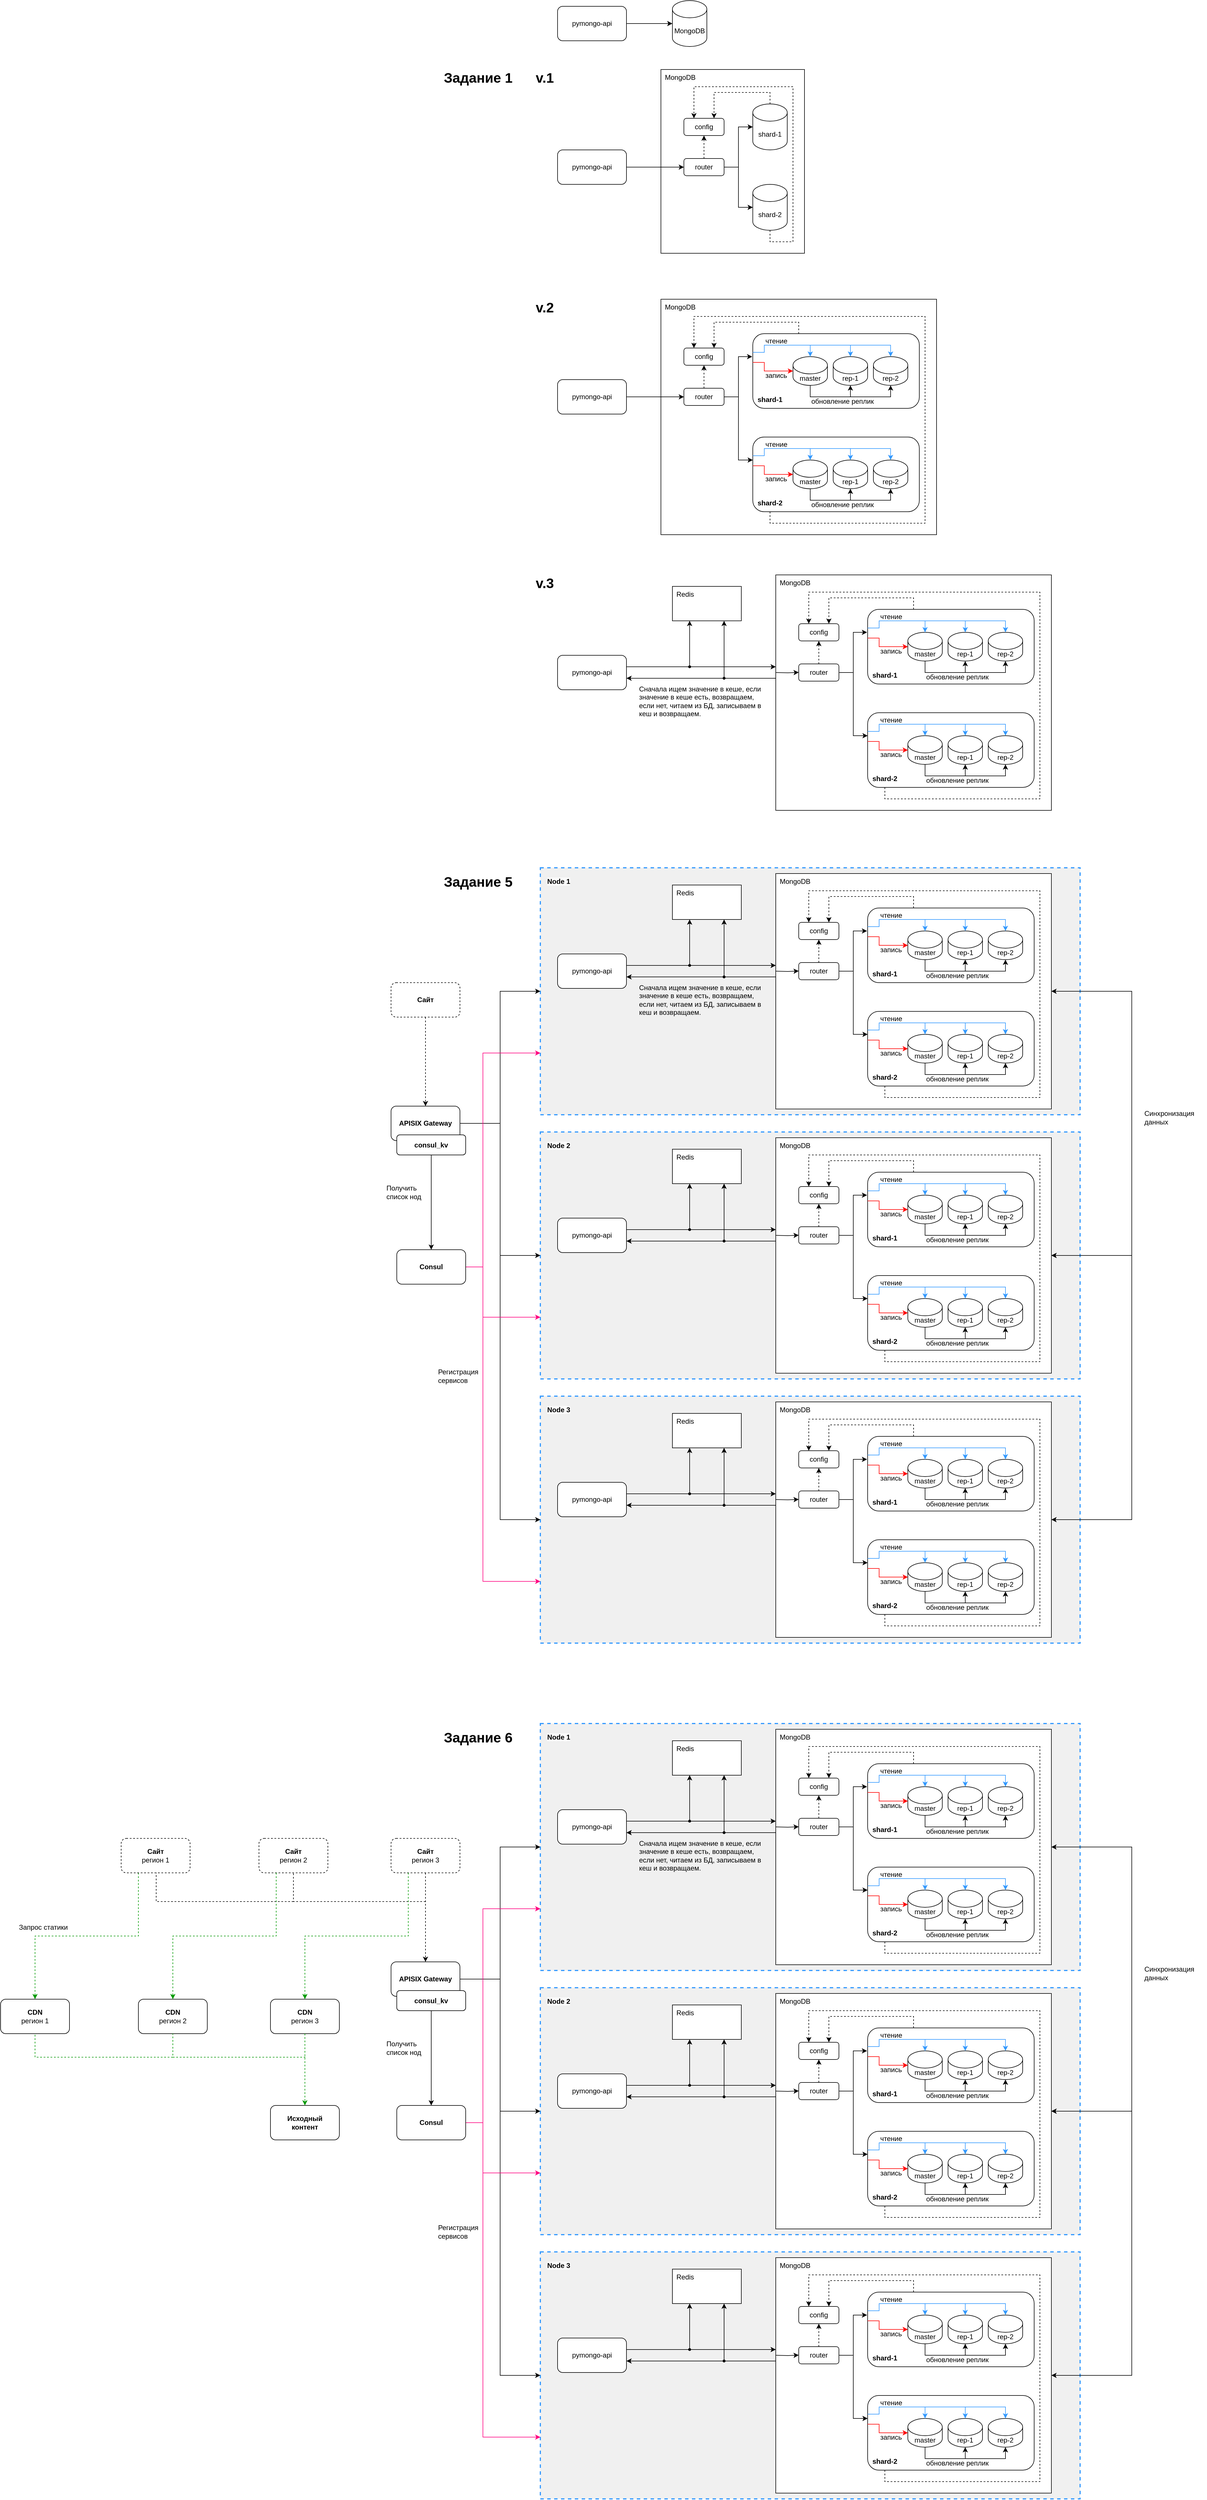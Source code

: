 <mxfile version="26.0.4">
  <diagram name="Page-1" id="-H_mtQnk-PTXWXPvYvuk">
    <mxGraphModel dx="3483" dy="1364" grid="1" gridSize="10" guides="1" tooltips="1" connect="1" arrows="1" fold="1" page="1" pageScale="1" pageWidth="1169" pageHeight="827" math="0" shadow="0">
      <root>
        <mxCell id="0" />
        <mxCell id="1" parent="0" />
        <mxCell id="MsdWWBfPzGt-10lDaenm-194" value="" style="rounded=0;whiteSpace=wrap;html=1;fillColor=#F0F0F0;dashed=1;strokeColor=#3399FF;strokeWidth=2" parent="1" vertex="1">
          <mxGeometry x="330" y="1790" width="940" height="430" as="geometry" />
        </mxCell>
        <mxCell id="MsdWWBfPzGt-10lDaenm-195" value="" style="rounded=0;whiteSpace=wrap;html=1;fillColor=#F0F0F0;dashed=1;strokeColor=#3399FF;strokeWidth=2" parent="1" vertex="1">
          <mxGeometry x="330" y="2250" width="940" height="430" as="geometry" />
        </mxCell>
        <mxCell id="MsdWWBfPzGt-10lDaenm-196" value="" style="rounded=0;whiteSpace=wrap;html=1;fillColor=#F0F0F0;dashed=1;strokeColor=#3399FF;strokeWidth=2" parent="1" vertex="1">
          <mxGeometry x="330" y="2710" width="940" height="430" as="geometry" />
        </mxCell>
        <mxCell id="9UiPdXKjdO_m4QLtazan-41" value="" style="rounded=0;whiteSpace=wrap;html=1;" parent="1" vertex="1">
          <mxGeometry x="540" y="800" width="480" height="410" as="geometry" />
        </mxCell>
        <mxCell id="9UiPdXKjdO_m4QLtazan-64" value="" style="rounded=1;whiteSpace=wrap;html=1;" parent="1" vertex="1">
          <mxGeometry x="700" y="860" width="290" height="130" as="geometry" />
        </mxCell>
        <mxCell id="9UiPdXKjdO_m4QLtazan-22" value="" style="rounded=0;whiteSpace=wrap;html=1;" parent="1" vertex="1">
          <mxGeometry x="540" y="400" width="250" height="320" as="geometry" />
        </mxCell>
        <mxCell id="zA23MoTUsTF4_91t8viU-2" value="MongoDB" style="shape=cylinder3;whiteSpace=wrap;html=1;boundedLbl=1;backgroundOutline=1;size=15;" parent="1" vertex="1">
          <mxGeometry x="560" y="280" width="60" height="80" as="geometry" />
        </mxCell>
        <mxCell id="zA23MoTUsTF4_91t8viU-3" value="pymongo-api" style="rounded=1;whiteSpace=wrap;html=1;" parent="1" vertex="1">
          <mxGeometry x="360" y="290" width="120" height="60" as="geometry" />
        </mxCell>
        <mxCell id="zA23MoTUsTF4_91t8viU-4" style="edgeStyle=orthogonalEdgeStyle;rounded=0;orthogonalLoop=1;jettySize=auto;html=1;exitX=1;exitY=0.5;exitDx=0;exitDy=0;entryX=0;entryY=0.5;entryDx=0;entryDy=0;entryPerimeter=0;" parent="1" source="zA23MoTUsTF4_91t8viU-3" target="zA23MoTUsTF4_91t8viU-2" edge="1">
          <mxGeometry relative="1" as="geometry" />
        </mxCell>
        <mxCell id="9UiPdXKjdO_m4QLtazan-2" value="pymongo-api" style="rounded=1;whiteSpace=wrap;html=1;" parent="1" vertex="1">
          <mxGeometry x="360" y="540" width="120" height="60" as="geometry" />
        </mxCell>
        <mxCell id="9UiPdXKjdO_m4QLtazan-3" style="edgeStyle=orthogonalEdgeStyle;rounded=0;orthogonalLoop=1;jettySize=auto;html=1;exitX=1;exitY=0.5;exitDx=0;exitDy=0;entryX=0;entryY=0.5;entryDx=0;entryDy=0;" parent="1" source="9UiPdXKjdO_m4QLtazan-2" target="9UiPdXKjdO_m4QLtazan-8" edge="1">
          <mxGeometry relative="1" as="geometry">
            <mxPoint x="560" y="570" as="targetPoint" />
          </mxGeometry>
        </mxCell>
        <mxCell id="9UiPdXKjdO_m4QLtazan-19" style="edgeStyle=orthogonalEdgeStyle;rounded=0;orthogonalLoop=1;jettySize=auto;html=1;exitX=0.5;exitY=0;exitDx=0;exitDy=0;exitPerimeter=0;entryX=0.75;entryY=0;entryDx=0;entryDy=0;dashed=1;" parent="1" source="9UiPdXKjdO_m4QLtazan-5" target="9UiPdXKjdO_m4QLtazan-10" edge="1">
          <mxGeometry relative="1" as="geometry" />
        </mxCell>
        <mxCell id="9UiPdXKjdO_m4QLtazan-5" value="shard-1" style="shape=cylinder3;whiteSpace=wrap;html=1;boundedLbl=1;backgroundOutline=1;size=15;" parent="1" vertex="1">
          <mxGeometry x="700" y="460" width="60" height="80" as="geometry" />
        </mxCell>
        <mxCell id="9UiPdXKjdO_m4QLtazan-20" style="edgeStyle=orthogonalEdgeStyle;rounded=0;orthogonalLoop=1;jettySize=auto;html=1;exitX=0.5;exitY=1;exitDx=0;exitDy=0;exitPerimeter=0;entryX=0.25;entryY=0;entryDx=0;entryDy=0;dashed=1;" parent="1" source="9UiPdXKjdO_m4QLtazan-6" target="9UiPdXKjdO_m4QLtazan-10" edge="1">
          <mxGeometry relative="1" as="geometry">
            <Array as="points">
              <mxPoint x="730" y="700" />
              <mxPoint x="770" y="700" />
              <mxPoint x="770" y="430" />
              <mxPoint x="598" y="430" />
            </Array>
          </mxGeometry>
        </mxCell>
        <mxCell id="9UiPdXKjdO_m4QLtazan-6" value="shard-2" style="shape=cylinder3;whiteSpace=wrap;html=1;boundedLbl=1;backgroundOutline=1;size=15;" parent="1" vertex="1">
          <mxGeometry x="700" y="600" width="60" height="80" as="geometry" />
        </mxCell>
        <mxCell id="9UiPdXKjdO_m4QLtazan-13" style="edgeStyle=orthogonalEdgeStyle;rounded=0;orthogonalLoop=1;jettySize=auto;html=1;exitX=0.5;exitY=0;exitDx=0;exitDy=0;entryX=0.5;entryY=1;entryDx=0;entryDy=0;dashed=1;" parent="1" source="9UiPdXKjdO_m4QLtazan-8" target="9UiPdXKjdO_m4QLtazan-10" edge="1">
          <mxGeometry relative="1" as="geometry" />
        </mxCell>
        <mxCell id="9UiPdXKjdO_m4QLtazan-8" value="router" style="rounded=1;whiteSpace=wrap;html=1;" parent="1" vertex="1">
          <mxGeometry x="580" y="555" width="70" height="30" as="geometry" />
        </mxCell>
        <mxCell id="9UiPdXKjdO_m4QLtazan-10" value="config" style="rounded=1;whiteSpace=wrap;html=1;" parent="1" vertex="1">
          <mxGeometry x="580" y="485" width="70" height="30" as="geometry" />
        </mxCell>
        <mxCell id="9UiPdXKjdO_m4QLtazan-16" style="edgeStyle=orthogonalEdgeStyle;rounded=0;orthogonalLoop=1;jettySize=auto;html=1;exitX=1;exitY=0.5;exitDx=0;exitDy=0;entryX=0;entryY=0.5;entryDx=0;entryDy=0;entryPerimeter=0;" parent="1" source="9UiPdXKjdO_m4QLtazan-8" target="9UiPdXKjdO_m4QLtazan-5" edge="1">
          <mxGeometry relative="1" as="geometry" />
        </mxCell>
        <mxCell id="9UiPdXKjdO_m4QLtazan-17" style="edgeStyle=orthogonalEdgeStyle;rounded=0;orthogonalLoop=1;jettySize=auto;html=1;exitX=1;exitY=0.5;exitDx=0;exitDy=0;entryX=0;entryY=0.5;entryDx=0;entryDy=0;entryPerimeter=0;" parent="1" source="9UiPdXKjdO_m4QLtazan-8" target="9UiPdXKjdO_m4QLtazan-6" edge="1">
          <mxGeometry relative="1" as="geometry" />
        </mxCell>
        <mxCell id="9UiPdXKjdO_m4QLtazan-23" value="&lt;span style=&quot;color: rgb(0, 0, 0); font-family: Helvetica; font-size: 12px; font-style: normal; font-variant-ligatures: normal; font-variant-caps: normal; font-weight: 400; letter-spacing: normal; orphans: 2; text-align: center; text-indent: 0px; text-transform: none; widows: 2; word-spacing: 0px; -webkit-text-stroke-width: 0px; white-space: normal; background-color: rgb(251, 251, 251); text-decoration-thickness: initial; text-decoration-style: initial; text-decoration-color: initial; display: inline !important; float: none;&quot;&gt;MongoDB&lt;/span&gt;" style="text;whiteSpace=wrap;html=1;" parent="1" vertex="1">
          <mxGeometry x="545" y="400" width="90" height="40" as="geometry" />
        </mxCell>
        <mxCell id="9UiPdXKjdO_m4QLtazan-24" value="&lt;h1&gt;v.1&lt;/h1&gt;" style="text;html=1;align=left;verticalAlign=middle;whiteSpace=wrap;rounded=0;" parent="1" vertex="1">
          <mxGeometry x="320" y="400" width="50" height="30" as="geometry" />
        </mxCell>
        <mxCell id="9UiPdXKjdO_m4QLtazan-42" value="pymongo-api" style="rounded=1;whiteSpace=wrap;html=1;" parent="1" vertex="1">
          <mxGeometry x="360" y="940" width="120" height="60" as="geometry" />
        </mxCell>
        <mxCell id="9UiPdXKjdO_m4QLtazan-43" style="edgeStyle=orthogonalEdgeStyle;rounded=0;orthogonalLoop=1;jettySize=auto;html=1;exitX=1;exitY=0.5;exitDx=0;exitDy=0;" parent="1" source="9UiPdXKjdO_m4QLtazan-42" edge="1">
          <mxGeometry relative="1" as="geometry">
            <mxPoint x="580" y="970" as="targetPoint" />
          </mxGeometry>
        </mxCell>
        <mxCell id="9UiPdXKjdO_m4QLtazan-44" style="edgeStyle=orthogonalEdgeStyle;rounded=0;orthogonalLoop=1;jettySize=auto;html=1;entryX=0.75;entryY=0;entryDx=0;entryDy=0;dashed=1;" parent="1" target="9UiPdXKjdO_m4QLtazan-52" edge="1">
          <mxGeometry relative="1" as="geometry">
            <mxPoint x="780" y="860" as="sourcePoint" />
            <Array as="points">
              <mxPoint x="780" y="840" />
              <mxPoint x="633" y="840" />
            </Array>
          </mxGeometry>
        </mxCell>
        <mxCell id="9UiPdXKjdO_m4QLtazan-45" value="master" style="shape=cylinder3;whiteSpace=wrap;html=1;boundedLbl=1;backgroundOutline=1;size=15;" parent="1" vertex="1">
          <mxGeometry x="770" y="900" width="60" height="50" as="geometry" />
        </mxCell>
        <mxCell id="9UiPdXKjdO_m4QLtazan-46" style="edgeStyle=orthogonalEdgeStyle;rounded=0;orthogonalLoop=1;jettySize=auto;html=1;exitX=0.5;exitY=1;exitDx=0;exitDy=0;entryX=0.25;entryY=0;entryDx=0;entryDy=0;dashed=1;" parent="1" source="9UiPdXKjdO_m4QLtazan-90" target="9UiPdXKjdO_m4QLtazan-52" edge="1">
          <mxGeometry relative="1" as="geometry">
            <Array as="points">
              <mxPoint x="730" y="1190" />
              <mxPoint x="1000" y="1190" />
              <mxPoint x="1000" y="830" />
              <mxPoint x="598" y="830" />
            </Array>
            <mxPoint x="730" y="1080" as="sourcePoint" />
          </mxGeometry>
        </mxCell>
        <mxCell id="9UiPdXKjdO_m4QLtazan-48" style="edgeStyle=orthogonalEdgeStyle;rounded=0;orthogonalLoop=1;jettySize=auto;html=1;exitX=0.5;exitY=0;exitDx=0;exitDy=0;entryX=0.5;entryY=1;entryDx=0;entryDy=0;dashed=1;" parent="1" source="9UiPdXKjdO_m4QLtazan-49" target="9UiPdXKjdO_m4QLtazan-52" edge="1">
          <mxGeometry relative="1" as="geometry" />
        </mxCell>
        <mxCell id="9UiPdXKjdO_m4QLtazan-65" style="edgeStyle=orthogonalEdgeStyle;rounded=0;orthogonalLoop=1;jettySize=auto;html=1;exitX=1;exitY=0.5;exitDx=0;exitDy=0;" parent="1" source="9UiPdXKjdO_m4QLtazan-49" edge="1">
          <mxGeometry relative="1" as="geometry">
            <mxPoint x="699" y="900" as="targetPoint" />
            <Array as="points">
              <mxPoint x="675" y="970" />
              <mxPoint x="675" y="900" />
              <mxPoint x="699" y="900" />
            </Array>
          </mxGeometry>
        </mxCell>
        <mxCell id="9UiPdXKjdO_m4QLtazan-49" value="router" style="rounded=1;whiteSpace=wrap;html=1;" parent="1" vertex="1">
          <mxGeometry x="580" y="955" width="70" height="30" as="geometry" />
        </mxCell>
        <mxCell id="9UiPdXKjdO_m4QLtazan-52" value="config" style="rounded=1;whiteSpace=wrap;html=1;" parent="1" vertex="1">
          <mxGeometry x="580" y="885" width="70" height="30" as="geometry" />
        </mxCell>
        <mxCell id="9UiPdXKjdO_m4QLtazan-55" value="&lt;span style=&quot;color: rgb(0, 0, 0); font-family: Helvetica; font-size: 12px; font-style: normal; font-variant-ligatures: normal; font-variant-caps: normal; font-weight: 400; letter-spacing: normal; orphans: 2; text-align: center; text-indent: 0px; text-transform: none; widows: 2; word-spacing: 0px; -webkit-text-stroke-width: 0px; white-space: normal; background-color: rgb(251, 251, 251); text-decoration-thickness: initial; text-decoration-style: initial; text-decoration-color: initial; display: inline !important; float: none;&quot;&gt;MongoDB&lt;/span&gt;" style="text;whiteSpace=wrap;html=1;" parent="1" vertex="1">
          <mxGeometry x="545" y="800" width="90" height="40" as="geometry" />
        </mxCell>
        <mxCell id="9UiPdXKjdO_m4QLtazan-56" value="&lt;h1&gt;v.2&lt;/h1&gt;" style="text;html=1;align=left;verticalAlign=middle;whiteSpace=wrap;rounded=0;" parent="1" vertex="1">
          <mxGeometry x="320" y="800" width="50" height="30" as="geometry" />
        </mxCell>
        <mxCell id="9UiPdXKjdO_m4QLtazan-57" value="rep-1" style="shape=cylinder3;whiteSpace=wrap;html=1;boundedLbl=1;backgroundOutline=1;size=15;" parent="1" vertex="1">
          <mxGeometry x="840" y="900" width="60" height="50" as="geometry" />
        </mxCell>
        <mxCell id="9UiPdXKjdO_m4QLtazan-58" value="rep-2" style="shape=cylinder3;whiteSpace=wrap;html=1;boundedLbl=1;backgroundOutline=1;size=15;" parent="1" vertex="1">
          <mxGeometry x="910" y="900" width="60" height="50" as="geometry" />
        </mxCell>
        <mxCell id="9UiPdXKjdO_m4QLtazan-61" style="edgeStyle=orthogonalEdgeStyle;rounded=0;orthogonalLoop=1;jettySize=auto;html=1;exitX=0.5;exitY=1;exitDx=0;exitDy=0;exitPerimeter=0;entryX=0.5;entryY=1;entryDx=0;entryDy=0;entryPerimeter=0;" parent="1" source="9UiPdXKjdO_m4QLtazan-45" target="9UiPdXKjdO_m4QLtazan-57" edge="1">
          <mxGeometry relative="1" as="geometry" />
        </mxCell>
        <mxCell id="9UiPdXKjdO_m4QLtazan-62" style="edgeStyle=orthogonalEdgeStyle;rounded=0;orthogonalLoop=1;jettySize=auto;html=1;exitX=0.5;exitY=1;exitDx=0;exitDy=0;exitPerimeter=0;entryX=0.5;entryY=1;entryDx=0;entryDy=0;entryPerimeter=0;" parent="1" source="9UiPdXKjdO_m4QLtazan-45" target="9UiPdXKjdO_m4QLtazan-58" edge="1">
          <mxGeometry relative="1" as="geometry" />
        </mxCell>
        <mxCell id="9UiPdXKjdO_m4QLtazan-66" style="edgeStyle=orthogonalEdgeStyle;rounded=0;orthogonalLoop=1;jettySize=auto;html=1;exitX=0.5;exitY=0;exitDx=0;exitDy=0;exitPerimeter=0;entryX=0.5;entryY=0;entryDx=0;entryDy=0;entryPerimeter=0;strokeColor=#3399FF;" parent="1" source="9UiPdXKjdO_m4QLtazan-45" target="9UiPdXKjdO_m4QLtazan-57" edge="1">
          <mxGeometry relative="1" as="geometry" />
        </mxCell>
        <mxCell id="9UiPdXKjdO_m4QLtazan-67" style="edgeStyle=orthogonalEdgeStyle;rounded=0;orthogonalLoop=1;jettySize=auto;html=1;exitX=0.5;exitY=0;exitDx=0;exitDy=0;exitPerimeter=0;entryX=0.5;entryY=0;entryDx=0;entryDy=0;entryPerimeter=0;strokeColor=#3399FF;" parent="1" source="9UiPdXKjdO_m4QLtazan-45" target="9UiPdXKjdO_m4QLtazan-58" edge="1">
          <mxGeometry relative="1" as="geometry" />
        </mxCell>
        <mxCell id="9UiPdXKjdO_m4QLtazan-70" value="" style="endArrow=classic;html=1;rounded=0;edgeStyle=orthogonalEdgeStyle;strokeColor=#3399FF;exitX=0;exitY=0.25;exitDx=0;exitDy=0;" parent="1" source="9UiPdXKjdO_m4QLtazan-64" edge="1">
          <mxGeometry width="50" height="50" relative="1" as="geometry">
            <mxPoint x="700" y="880" as="sourcePoint" />
            <mxPoint x="800" y="900" as="targetPoint" />
            <Array as="points">
              <mxPoint x="720" y="893" />
              <mxPoint x="720" y="880" />
              <mxPoint x="800" y="880" />
            </Array>
          </mxGeometry>
        </mxCell>
        <mxCell id="9UiPdXKjdO_m4QLtazan-71" value="" style="endArrow=classic;html=1;rounded=0;entryX=0;entryY=0.5;entryDx=0;entryDy=0;entryPerimeter=0;strokeColor=#FF0000;edgeStyle=orthogonalEdgeStyle;" parent="1" target="9UiPdXKjdO_m4QLtazan-45" edge="1">
          <mxGeometry width="50" height="50" relative="1" as="geometry">
            <mxPoint x="700" y="910" as="sourcePoint" />
            <mxPoint x="790" y="780" as="targetPoint" />
            <Array as="points">
              <mxPoint x="700" y="910" />
              <mxPoint x="720" y="910" />
              <mxPoint x="720" y="925" />
            </Array>
          </mxGeometry>
        </mxCell>
        <mxCell id="9UiPdXKjdO_m4QLtazan-73" value="&lt;b&gt;shard-1&lt;/b&gt;" style="text;html=1;align=center;verticalAlign=middle;whiteSpace=wrap;rounded=0;" parent="1" vertex="1">
          <mxGeometry x="700" y="960" width="60" height="30" as="geometry" />
        </mxCell>
        <mxCell id="9UiPdXKjdO_m4QLtazan-74" value="чтение" style="text;html=1;align=left;verticalAlign=middle;whiteSpace=wrap;rounded=0;" parent="1" vertex="1">
          <mxGeometry x="720" y="860" width="60" height="25" as="geometry" />
        </mxCell>
        <mxCell id="9UiPdXKjdO_m4QLtazan-75" value="запись" style="text;html=1;align=left;verticalAlign=middle;whiteSpace=wrap;rounded=0;" parent="1" vertex="1">
          <mxGeometry x="720" y="920" width="60" height="25" as="geometry" />
        </mxCell>
        <mxCell id="9UiPdXKjdO_m4QLtazan-76" value="обновление реплик" style="text;html=1;align=left;verticalAlign=middle;whiteSpace=wrap;rounded=0;" parent="1" vertex="1">
          <mxGeometry x="800" y="965" width="140" height="25" as="geometry" />
        </mxCell>
        <mxCell id="9UiPdXKjdO_m4QLtazan-77" value="" style="rounded=1;whiteSpace=wrap;html=1;" parent="1" vertex="1">
          <mxGeometry x="700" y="1040" width="290" height="130" as="geometry" />
        </mxCell>
        <mxCell id="9UiPdXKjdO_m4QLtazan-78" value="master" style="shape=cylinder3;whiteSpace=wrap;html=1;boundedLbl=1;backgroundOutline=1;size=15;" parent="1" vertex="1">
          <mxGeometry x="770" y="1080" width="60" height="50" as="geometry" />
        </mxCell>
        <mxCell id="9UiPdXKjdO_m4QLtazan-79" value="rep-1" style="shape=cylinder3;whiteSpace=wrap;html=1;boundedLbl=1;backgroundOutline=1;size=15;" parent="1" vertex="1">
          <mxGeometry x="840" y="1080" width="60" height="50" as="geometry" />
        </mxCell>
        <mxCell id="9UiPdXKjdO_m4QLtazan-80" value="rep-2" style="shape=cylinder3;whiteSpace=wrap;html=1;boundedLbl=1;backgroundOutline=1;size=15;" parent="1" vertex="1">
          <mxGeometry x="910" y="1080" width="60" height="50" as="geometry" />
        </mxCell>
        <mxCell id="9UiPdXKjdO_m4QLtazan-82" style="edgeStyle=orthogonalEdgeStyle;rounded=0;orthogonalLoop=1;jettySize=auto;html=1;exitX=0.5;exitY=1;exitDx=0;exitDy=0;exitPerimeter=0;entryX=0.5;entryY=1;entryDx=0;entryDy=0;entryPerimeter=0;" parent="1" source="9UiPdXKjdO_m4QLtazan-78" target="9UiPdXKjdO_m4QLtazan-79" edge="1">
          <mxGeometry relative="1" as="geometry" />
        </mxCell>
        <mxCell id="9UiPdXKjdO_m4QLtazan-83" style="edgeStyle=orthogonalEdgeStyle;rounded=0;orthogonalLoop=1;jettySize=auto;html=1;exitX=0.5;exitY=1;exitDx=0;exitDy=0;exitPerimeter=0;entryX=0.5;entryY=1;entryDx=0;entryDy=0;entryPerimeter=0;" parent="1" source="9UiPdXKjdO_m4QLtazan-78" target="9UiPdXKjdO_m4QLtazan-80" edge="1">
          <mxGeometry relative="1" as="geometry" />
        </mxCell>
        <mxCell id="9UiPdXKjdO_m4QLtazan-85" style="edgeStyle=orthogonalEdgeStyle;rounded=0;orthogonalLoop=1;jettySize=auto;html=1;exitX=0.5;exitY=0;exitDx=0;exitDy=0;exitPerimeter=0;entryX=0.5;entryY=0;entryDx=0;entryDy=0;entryPerimeter=0;strokeColor=#3399FF;" parent="1" source="9UiPdXKjdO_m4QLtazan-78" target="9UiPdXKjdO_m4QLtazan-79" edge="1">
          <mxGeometry relative="1" as="geometry" />
        </mxCell>
        <mxCell id="9UiPdXKjdO_m4QLtazan-86" style="edgeStyle=orthogonalEdgeStyle;rounded=0;orthogonalLoop=1;jettySize=auto;html=1;exitX=0.5;exitY=0;exitDx=0;exitDy=0;exitPerimeter=0;entryX=0.5;entryY=0;entryDx=0;entryDy=0;entryPerimeter=0;strokeColor=#3399FF;" parent="1" source="9UiPdXKjdO_m4QLtazan-78" target="9UiPdXKjdO_m4QLtazan-80" edge="1">
          <mxGeometry relative="1" as="geometry" />
        </mxCell>
        <mxCell id="9UiPdXKjdO_m4QLtazan-88" value="" style="endArrow=classic;html=1;rounded=0;edgeStyle=orthogonalEdgeStyle;strokeColor=#3399FF;exitX=0;exitY=0.25;exitDx=0;exitDy=0;" parent="1" source="9UiPdXKjdO_m4QLtazan-77" edge="1">
          <mxGeometry width="50" height="50" relative="1" as="geometry">
            <mxPoint x="700" y="1060" as="sourcePoint" />
            <mxPoint x="800" y="1080" as="targetPoint" />
            <Array as="points">
              <mxPoint x="720" y="1073" />
              <mxPoint x="720" y="1060" />
              <mxPoint x="800" y="1060" />
            </Array>
          </mxGeometry>
        </mxCell>
        <mxCell id="9UiPdXKjdO_m4QLtazan-89" value="" style="endArrow=classic;html=1;rounded=0;entryX=0;entryY=0.5;entryDx=0;entryDy=0;entryPerimeter=0;strokeColor=#FF0000;edgeStyle=orthogonalEdgeStyle;" parent="1" target="9UiPdXKjdO_m4QLtazan-78" edge="1">
          <mxGeometry width="50" height="50" relative="1" as="geometry">
            <mxPoint x="700" y="1090" as="sourcePoint" />
            <mxPoint x="790" y="960" as="targetPoint" />
            <Array as="points">
              <mxPoint x="700" y="1090" />
              <mxPoint x="720" y="1090" />
              <mxPoint x="720" y="1105" />
            </Array>
          </mxGeometry>
        </mxCell>
        <mxCell id="9UiPdXKjdO_m4QLtazan-90" value="&lt;b&gt;shard-2&lt;/b&gt;" style="text;html=1;align=center;verticalAlign=middle;whiteSpace=wrap;rounded=0;" parent="1" vertex="1">
          <mxGeometry x="700" y="1140" width="60" height="30" as="geometry" />
        </mxCell>
        <mxCell id="9UiPdXKjdO_m4QLtazan-91" value="чтение" style="text;html=1;align=left;verticalAlign=middle;whiteSpace=wrap;rounded=0;" parent="1" vertex="1">
          <mxGeometry x="720" y="1040" width="60" height="25" as="geometry" />
        </mxCell>
        <mxCell id="9UiPdXKjdO_m4QLtazan-92" value="запись" style="text;html=1;align=left;verticalAlign=middle;whiteSpace=wrap;rounded=0;" parent="1" vertex="1">
          <mxGeometry x="720" y="1100" width="60" height="25" as="geometry" />
        </mxCell>
        <mxCell id="9UiPdXKjdO_m4QLtazan-93" value="обновление реплик" style="text;html=1;align=left;verticalAlign=middle;whiteSpace=wrap;rounded=0;" parent="1" vertex="1">
          <mxGeometry x="800" y="1145" width="140" height="25" as="geometry" />
        </mxCell>
        <mxCell id="9UiPdXKjdO_m4QLtazan-94" style="edgeStyle=orthogonalEdgeStyle;rounded=0;orthogonalLoop=1;jettySize=auto;html=1;exitX=1;exitY=0.5;exitDx=0;exitDy=0;entryX=0;entryY=0.308;entryDx=0;entryDy=0;entryPerimeter=0;" parent="1" source="9UiPdXKjdO_m4QLtazan-49" target="9UiPdXKjdO_m4QLtazan-77" edge="1">
          <mxGeometry relative="1" as="geometry" />
        </mxCell>
        <mxCell id="9UiPdXKjdO_m4QLtazan-146" style="edgeStyle=orthogonalEdgeStyle;rounded=0;orthogonalLoop=1;jettySize=auto;html=1;exitX=0.5;exitY=0;exitDx=0;exitDy=0;entryX=0.25;entryY=1;entryDx=0;entryDy=0;" parent="1" source="9UiPdXKjdO_m4QLtazan-152" target="9UiPdXKjdO_m4QLtazan-144" edge="1">
          <mxGeometry relative="1" as="geometry">
            <Array as="points" />
          </mxGeometry>
        </mxCell>
        <mxCell id="9UiPdXKjdO_m4QLtazan-97" value="pymongo-api" style="rounded=1;whiteSpace=wrap;html=1;" parent="1" vertex="1">
          <mxGeometry x="360" y="1420" width="120" height="60" as="geometry" />
        </mxCell>
        <mxCell id="9UiPdXKjdO_m4QLtazan-149" style="edgeStyle=orthogonalEdgeStyle;rounded=0;orthogonalLoop=1;jettySize=auto;html=1;" parent="1" edge="1">
          <mxGeometry relative="1" as="geometry">
            <mxPoint x="480" y="1460" as="targetPoint" />
            <Array as="points">
              <mxPoint x="740" y="1460" />
              <mxPoint x="480" y="1460" />
            </Array>
            <mxPoint x="740" y="1460" as="sourcePoint" />
          </mxGeometry>
        </mxCell>
        <mxCell id="9UiPdXKjdO_m4QLtazan-150" style="edgeStyle=orthogonalEdgeStyle;rounded=0;orthogonalLoop=1;jettySize=auto;html=1;entryX=0.75;entryY=1;entryDx=0;entryDy=0;" parent="1" target="9UiPdXKjdO_m4QLtazan-144" edge="1">
          <mxGeometry relative="1" as="geometry">
            <Array as="points">
              <mxPoint x="740" y="1460" />
              <mxPoint x="650" y="1460" />
            </Array>
            <mxPoint x="740" y="1460" as="sourcePoint" />
          </mxGeometry>
        </mxCell>
        <mxCell id="9UiPdXKjdO_m4QLtazan-109" value="&lt;h1&gt;v.3&lt;/h1&gt;" style="text;html=1;align=left;verticalAlign=middle;whiteSpace=wrap;rounded=0;" parent="1" vertex="1">
          <mxGeometry x="320" y="1280" width="50" height="30" as="geometry" />
        </mxCell>
        <mxCell id="9UiPdXKjdO_m4QLtazan-144" value="" style="rounded=0;whiteSpace=wrap;html=1;" parent="1" vertex="1">
          <mxGeometry x="560" y="1300" width="120" height="60" as="geometry" />
        </mxCell>
        <mxCell id="9UiPdXKjdO_m4QLtazan-145" value="&lt;div style=&quot;text-align: center;&quot;&gt;&lt;span style=&quot;background-color: transparent; color: light-dark(rgb(0, 0, 0), rgb(255, 255, 255));&quot;&gt;Redis&lt;/span&gt;&lt;/div&gt;" style="text;whiteSpace=wrap;html=1;" parent="1" vertex="1">
          <mxGeometry x="565" y="1300" width="90" height="40" as="geometry" />
        </mxCell>
        <mxCell id="9UiPdXKjdO_m4QLtazan-152" value="" style="ellipse;whiteSpace=wrap;html=1;aspect=fixed;fillColor=#000000;rotation=0;" parent="1" vertex="1">
          <mxGeometry x="588" y="1438" width="4" height="4" as="geometry" />
        </mxCell>
        <mxCell id="9UiPdXKjdO_m4QLtazan-154" value="" style="ellipse;whiteSpace=wrap;html=1;aspect=fixed;fillColor=#000000;rotation=0;" parent="1" vertex="1">
          <mxGeometry x="648" y="1458" width="4" height="4" as="geometry" />
        </mxCell>
        <mxCell id="MsdWWBfPzGt-10lDaenm-2" value="" style="rounded=0;whiteSpace=wrap;html=1;" parent="1" vertex="1">
          <mxGeometry x="740" y="1280" width="480" height="410" as="geometry" />
        </mxCell>
        <mxCell id="MsdWWBfPzGt-10lDaenm-3" value="" style="rounded=1;whiteSpace=wrap;html=1;" parent="1" vertex="1">
          <mxGeometry x="900" y="1340" width="290" height="130" as="geometry" />
        </mxCell>
        <mxCell id="MsdWWBfPzGt-10lDaenm-4" style="edgeStyle=orthogonalEdgeStyle;rounded=0;orthogonalLoop=1;jettySize=auto;html=1;entryX=0.75;entryY=0;entryDx=0;entryDy=0;dashed=1;" parent="1" target="MsdWWBfPzGt-10lDaenm-10" edge="1">
          <mxGeometry relative="1" as="geometry">
            <mxPoint x="980" y="1340" as="sourcePoint" />
            <Array as="points">
              <mxPoint x="980" y="1320" />
              <mxPoint x="833" y="1320" />
            </Array>
          </mxGeometry>
        </mxCell>
        <mxCell id="MsdWWBfPzGt-10lDaenm-5" value="master" style="shape=cylinder3;whiteSpace=wrap;html=1;boundedLbl=1;backgroundOutline=1;size=15;" parent="1" vertex="1">
          <mxGeometry x="970" y="1380" width="60" height="50" as="geometry" />
        </mxCell>
        <mxCell id="MsdWWBfPzGt-10lDaenm-6" style="edgeStyle=orthogonalEdgeStyle;rounded=0;orthogonalLoop=1;jettySize=auto;html=1;exitX=0.5;exitY=1;exitDx=0;exitDy=0;entryX=0.25;entryY=0;entryDx=0;entryDy=0;dashed=1;" parent="1" source="MsdWWBfPzGt-10lDaenm-34" target="MsdWWBfPzGt-10lDaenm-10" edge="1">
          <mxGeometry relative="1" as="geometry">
            <Array as="points">
              <mxPoint x="930" y="1670" />
              <mxPoint x="1200" y="1670" />
              <mxPoint x="1200" y="1310" />
              <mxPoint x="798" y="1310" />
            </Array>
            <mxPoint x="930" y="1560" as="sourcePoint" />
          </mxGeometry>
        </mxCell>
        <mxCell id="MsdWWBfPzGt-10lDaenm-7" style="edgeStyle=orthogonalEdgeStyle;rounded=0;orthogonalLoop=1;jettySize=auto;html=1;exitX=0.5;exitY=0;exitDx=0;exitDy=0;entryX=0.5;entryY=1;entryDx=0;entryDy=0;dashed=1;" parent="1" source="MsdWWBfPzGt-10lDaenm-9" target="MsdWWBfPzGt-10lDaenm-10" edge="1">
          <mxGeometry relative="1" as="geometry" />
        </mxCell>
        <mxCell id="MsdWWBfPzGt-10lDaenm-8" style="edgeStyle=orthogonalEdgeStyle;rounded=0;orthogonalLoop=1;jettySize=auto;html=1;exitX=1;exitY=0.5;exitDx=0;exitDy=0;" parent="1" source="MsdWWBfPzGt-10lDaenm-9" edge="1">
          <mxGeometry relative="1" as="geometry">
            <mxPoint x="899" y="1380" as="targetPoint" />
            <Array as="points">
              <mxPoint x="875" y="1450" />
              <mxPoint x="875" y="1380" />
              <mxPoint x="899" y="1380" />
            </Array>
          </mxGeometry>
        </mxCell>
        <mxCell id="MsdWWBfPzGt-10lDaenm-9" value="router" style="rounded=1;whiteSpace=wrap;html=1;" parent="1" vertex="1">
          <mxGeometry x="780" y="1435" width="70" height="30" as="geometry" />
        </mxCell>
        <mxCell id="MsdWWBfPzGt-10lDaenm-10" value="config" style="rounded=1;whiteSpace=wrap;html=1;" parent="1" vertex="1">
          <mxGeometry x="780" y="1365" width="70" height="30" as="geometry" />
        </mxCell>
        <mxCell id="MsdWWBfPzGt-10lDaenm-11" value="&lt;span style=&quot;color: rgb(0, 0, 0); font-family: Helvetica; font-size: 12px; font-style: normal; font-variant-ligatures: normal; font-variant-caps: normal; font-weight: 400; letter-spacing: normal; orphans: 2; text-align: center; text-indent: 0px; text-transform: none; widows: 2; word-spacing: 0px; -webkit-text-stroke-width: 0px; white-space: normal; background-color: rgb(251, 251, 251); text-decoration-thickness: initial; text-decoration-style: initial; text-decoration-color: initial; display: inline !important; float: none;&quot;&gt;MongoDB&lt;/span&gt;" style="text;whiteSpace=wrap;html=1;" parent="1" vertex="1">
          <mxGeometry x="745" y="1280" width="90" height="40" as="geometry" />
        </mxCell>
        <mxCell id="MsdWWBfPzGt-10lDaenm-12" value="rep-1" style="shape=cylinder3;whiteSpace=wrap;html=1;boundedLbl=1;backgroundOutline=1;size=15;" parent="1" vertex="1">
          <mxGeometry x="1040" y="1380" width="60" height="50" as="geometry" />
        </mxCell>
        <mxCell id="MsdWWBfPzGt-10lDaenm-13" value="rep-2" style="shape=cylinder3;whiteSpace=wrap;html=1;boundedLbl=1;backgroundOutline=1;size=15;" parent="1" vertex="1">
          <mxGeometry x="1110" y="1380" width="60" height="50" as="geometry" />
        </mxCell>
        <mxCell id="MsdWWBfPzGt-10lDaenm-14" style="edgeStyle=orthogonalEdgeStyle;rounded=0;orthogonalLoop=1;jettySize=auto;html=1;exitX=0.5;exitY=1;exitDx=0;exitDy=0;exitPerimeter=0;entryX=0.5;entryY=1;entryDx=0;entryDy=0;entryPerimeter=0;" parent="1" source="MsdWWBfPzGt-10lDaenm-5" target="MsdWWBfPzGt-10lDaenm-12" edge="1">
          <mxGeometry relative="1" as="geometry" />
        </mxCell>
        <mxCell id="MsdWWBfPzGt-10lDaenm-15" style="edgeStyle=orthogonalEdgeStyle;rounded=0;orthogonalLoop=1;jettySize=auto;html=1;exitX=0.5;exitY=1;exitDx=0;exitDy=0;exitPerimeter=0;entryX=0.5;entryY=1;entryDx=0;entryDy=0;entryPerimeter=0;" parent="1" source="MsdWWBfPzGt-10lDaenm-5" target="MsdWWBfPzGt-10lDaenm-13" edge="1">
          <mxGeometry relative="1" as="geometry" />
        </mxCell>
        <mxCell id="MsdWWBfPzGt-10lDaenm-16" style="edgeStyle=orthogonalEdgeStyle;rounded=0;orthogonalLoop=1;jettySize=auto;html=1;exitX=0.5;exitY=0;exitDx=0;exitDy=0;exitPerimeter=0;entryX=0.5;entryY=0;entryDx=0;entryDy=0;entryPerimeter=0;strokeColor=#3399FF;" parent="1" source="MsdWWBfPzGt-10lDaenm-5" target="MsdWWBfPzGt-10lDaenm-12" edge="1">
          <mxGeometry relative="1" as="geometry" />
        </mxCell>
        <mxCell id="MsdWWBfPzGt-10lDaenm-17" style="edgeStyle=orthogonalEdgeStyle;rounded=0;orthogonalLoop=1;jettySize=auto;html=1;exitX=0.5;exitY=0;exitDx=0;exitDy=0;exitPerimeter=0;entryX=0.5;entryY=0;entryDx=0;entryDy=0;entryPerimeter=0;strokeColor=#3399FF;" parent="1" source="MsdWWBfPzGt-10lDaenm-5" target="MsdWWBfPzGt-10lDaenm-13" edge="1">
          <mxGeometry relative="1" as="geometry" />
        </mxCell>
        <mxCell id="MsdWWBfPzGt-10lDaenm-18" value="" style="endArrow=classic;html=1;rounded=0;edgeStyle=orthogonalEdgeStyle;strokeColor=#3399FF;exitX=0;exitY=0.25;exitDx=0;exitDy=0;" parent="1" source="MsdWWBfPzGt-10lDaenm-3" edge="1">
          <mxGeometry width="50" height="50" relative="1" as="geometry">
            <mxPoint x="900" y="1360" as="sourcePoint" />
            <mxPoint x="1000" y="1380" as="targetPoint" />
            <Array as="points">
              <mxPoint x="920" y="1373" />
              <mxPoint x="920" y="1360" />
              <mxPoint x="1000" y="1360" />
            </Array>
          </mxGeometry>
        </mxCell>
        <mxCell id="MsdWWBfPzGt-10lDaenm-19" value="" style="endArrow=classic;html=1;rounded=0;entryX=0;entryY=0.5;entryDx=0;entryDy=0;entryPerimeter=0;strokeColor=#FF0000;edgeStyle=orthogonalEdgeStyle;" parent="1" target="MsdWWBfPzGt-10lDaenm-5" edge="1">
          <mxGeometry width="50" height="50" relative="1" as="geometry">
            <mxPoint x="900" y="1390" as="sourcePoint" />
            <mxPoint x="990" y="1260" as="targetPoint" />
            <Array as="points">
              <mxPoint x="900" y="1390" />
              <mxPoint x="920" y="1390" />
              <mxPoint x="920" y="1405" />
            </Array>
          </mxGeometry>
        </mxCell>
        <mxCell id="MsdWWBfPzGt-10lDaenm-20" value="&lt;b&gt;shard-1&lt;/b&gt;" style="text;html=1;align=center;verticalAlign=middle;whiteSpace=wrap;rounded=0;" parent="1" vertex="1">
          <mxGeometry x="900" y="1440" width="60" height="30" as="geometry" />
        </mxCell>
        <mxCell id="MsdWWBfPzGt-10lDaenm-21" value="чтение" style="text;html=1;align=left;verticalAlign=middle;whiteSpace=wrap;rounded=0;" parent="1" vertex="1">
          <mxGeometry x="920" y="1340" width="60" height="25" as="geometry" />
        </mxCell>
        <mxCell id="MsdWWBfPzGt-10lDaenm-22" value="запись" style="text;html=1;align=left;verticalAlign=middle;whiteSpace=wrap;rounded=0;" parent="1" vertex="1">
          <mxGeometry x="920" y="1400" width="60" height="25" as="geometry" />
        </mxCell>
        <mxCell id="MsdWWBfPzGt-10lDaenm-23" value="обновление реплик" style="text;html=1;align=left;verticalAlign=middle;whiteSpace=wrap;rounded=0;" parent="1" vertex="1">
          <mxGeometry x="1000" y="1445" width="140" height="25" as="geometry" />
        </mxCell>
        <mxCell id="MsdWWBfPzGt-10lDaenm-24" value="" style="rounded=1;whiteSpace=wrap;html=1;" parent="1" vertex="1">
          <mxGeometry x="900" y="1520" width="290" height="130" as="geometry" />
        </mxCell>
        <mxCell id="MsdWWBfPzGt-10lDaenm-25" value="master" style="shape=cylinder3;whiteSpace=wrap;html=1;boundedLbl=1;backgroundOutline=1;size=15;" parent="1" vertex="1">
          <mxGeometry x="970" y="1560" width="60" height="50" as="geometry" />
        </mxCell>
        <mxCell id="MsdWWBfPzGt-10lDaenm-26" value="rep-1" style="shape=cylinder3;whiteSpace=wrap;html=1;boundedLbl=1;backgroundOutline=1;size=15;" parent="1" vertex="1">
          <mxGeometry x="1040" y="1560" width="60" height="50" as="geometry" />
        </mxCell>
        <mxCell id="MsdWWBfPzGt-10lDaenm-27" value="rep-2" style="shape=cylinder3;whiteSpace=wrap;html=1;boundedLbl=1;backgroundOutline=1;size=15;" parent="1" vertex="1">
          <mxGeometry x="1110" y="1560" width="60" height="50" as="geometry" />
        </mxCell>
        <mxCell id="MsdWWBfPzGt-10lDaenm-28" style="edgeStyle=orthogonalEdgeStyle;rounded=0;orthogonalLoop=1;jettySize=auto;html=1;exitX=0.5;exitY=1;exitDx=0;exitDy=0;exitPerimeter=0;entryX=0.5;entryY=1;entryDx=0;entryDy=0;entryPerimeter=0;" parent="1" source="MsdWWBfPzGt-10lDaenm-25" target="MsdWWBfPzGt-10lDaenm-26" edge="1">
          <mxGeometry relative="1" as="geometry" />
        </mxCell>
        <mxCell id="MsdWWBfPzGt-10lDaenm-29" style="edgeStyle=orthogonalEdgeStyle;rounded=0;orthogonalLoop=1;jettySize=auto;html=1;exitX=0.5;exitY=1;exitDx=0;exitDy=0;exitPerimeter=0;entryX=0.5;entryY=1;entryDx=0;entryDy=0;entryPerimeter=0;" parent="1" source="MsdWWBfPzGt-10lDaenm-25" target="MsdWWBfPzGt-10lDaenm-27" edge="1">
          <mxGeometry relative="1" as="geometry" />
        </mxCell>
        <mxCell id="MsdWWBfPzGt-10lDaenm-30" style="edgeStyle=orthogonalEdgeStyle;rounded=0;orthogonalLoop=1;jettySize=auto;html=1;exitX=0.5;exitY=0;exitDx=0;exitDy=0;exitPerimeter=0;entryX=0.5;entryY=0;entryDx=0;entryDy=0;entryPerimeter=0;strokeColor=#3399FF;" parent="1" source="MsdWWBfPzGt-10lDaenm-25" target="MsdWWBfPzGt-10lDaenm-26" edge="1">
          <mxGeometry relative="1" as="geometry" />
        </mxCell>
        <mxCell id="MsdWWBfPzGt-10lDaenm-31" style="edgeStyle=orthogonalEdgeStyle;rounded=0;orthogonalLoop=1;jettySize=auto;html=1;exitX=0.5;exitY=0;exitDx=0;exitDy=0;exitPerimeter=0;entryX=0.5;entryY=0;entryDx=0;entryDy=0;entryPerimeter=0;strokeColor=#3399FF;" parent="1" source="MsdWWBfPzGt-10lDaenm-25" target="MsdWWBfPzGt-10lDaenm-27" edge="1">
          <mxGeometry relative="1" as="geometry" />
        </mxCell>
        <mxCell id="MsdWWBfPzGt-10lDaenm-32" value="" style="endArrow=classic;html=1;rounded=0;edgeStyle=orthogonalEdgeStyle;strokeColor=#3399FF;exitX=0;exitY=0.25;exitDx=0;exitDy=0;" parent="1" source="MsdWWBfPzGt-10lDaenm-24" edge="1">
          <mxGeometry width="50" height="50" relative="1" as="geometry">
            <mxPoint x="900" y="1540" as="sourcePoint" />
            <mxPoint x="1000" y="1560" as="targetPoint" />
            <Array as="points">
              <mxPoint x="920" y="1553" />
              <mxPoint x="920" y="1540" />
              <mxPoint x="1000" y="1540" />
            </Array>
          </mxGeometry>
        </mxCell>
        <mxCell id="MsdWWBfPzGt-10lDaenm-33" value="" style="endArrow=classic;html=1;rounded=0;entryX=0;entryY=0.5;entryDx=0;entryDy=0;entryPerimeter=0;strokeColor=#FF0000;edgeStyle=orthogonalEdgeStyle;" parent="1" target="MsdWWBfPzGt-10lDaenm-25" edge="1">
          <mxGeometry width="50" height="50" relative="1" as="geometry">
            <mxPoint x="900" y="1570" as="sourcePoint" />
            <mxPoint x="990" y="1440" as="targetPoint" />
            <Array as="points">
              <mxPoint x="900" y="1570" />
              <mxPoint x="920" y="1570" />
              <mxPoint x="920" y="1585" />
            </Array>
          </mxGeometry>
        </mxCell>
        <mxCell id="MsdWWBfPzGt-10lDaenm-34" value="&lt;b&gt;shard-2&lt;/b&gt;" style="text;html=1;align=center;verticalAlign=middle;whiteSpace=wrap;rounded=0;" parent="1" vertex="1">
          <mxGeometry x="900" y="1620" width="60" height="30" as="geometry" />
        </mxCell>
        <mxCell id="MsdWWBfPzGt-10lDaenm-35" value="чтение" style="text;html=1;align=left;verticalAlign=middle;whiteSpace=wrap;rounded=0;" parent="1" vertex="1">
          <mxGeometry x="920" y="1520" width="60" height="25" as="geometry" />
        </mxCell>
        <mxCell id="MsdWWBfPzGt-10lDaenm-36" value="запись" style="text;html=1;align=left;verticalAlign=middle;whiteSpace=wrap;rounded=0;" parent="1" vertex="1">
          <mxGeometry x="920" y="1580" width="60" height="25" as="geometry" />
        </mxCell>
        <mxCell id="MsdWWBfPzGt-10lDaenm-37" value="обновление реплик" style="text;html=1;align=left;verticalAlign=middle;whiteSpace=wrap;rounded=0;" parent="1" vertex="1">
          <mxGeometry x="1000" y="1625" width="140" height="25" as="geometry" />
        </mxCell>
        <mxCell id="MsdWWBfPzGt-10lDaenm-38" style="edgeStyle=orthogonalEdgeStyle;rounded=0;orthogonalLoop=1;jettySize=auto;html=1;exitX=1;exitY=0.5;exitDx=0;exitDy=0;entryX=0;entryY=0.308;entryDx=0;entryDy=0;entryPerimeter=0;" parent="1" source="MsdWWBfPzGt-10lDaenm-9" target="MsdWWBfPzGt-10lDaenm-24" edge="1">
          <mxGeometry relative="1" as="geometry" />
        </mxCell>
        <mxCell id="MsdWWBfPzGt-10lDaenm-39" style="edgeStyle=orthogonalEdgeStyle;rounded=0;orthogonalLoop=1;jettySize=auto;html=1;" parent="1" edge="1">
          <mxGeometry relative="1" as="geometry">
            <mxPoint x="740" y="1440" as="targetPoint" />
            <Array as="points">
              <mxPoint x="740" y="1440" />
            </Array>
            <mxPoint x="480" y="1440" as="sourcePoint" />
          </mxGeometry>
        </mxCell>
        <mxCell id="MsdWWBfPzGt-10lDaenm-40" style="edgeStyle=orthogonalEdgeStyle;rounded=0;orthogonalLoop=1;jettySize=auto;html=1;" parent="1" edge="1">
          <mxGeometry relative="1" as="geometry">
            <mxPoint x="780" y="1449.75" as="targetPoint" />
            <mxPoint x="740" y="1450" as="sourcePoint" />
          </mxGeometry>
        </mxCell>
        <mxCell id="MsdWWBfPzGt-10lDaenm-41" value="Сначала ищем значение в кеше, если значение в кеше есть, возвращаем, если нет, читаем из БД, записываем в кеш и возвращаем." style="text;html=1;align=left;verticalAlign=middle;whiteSpace=wrap;rounded=0;" parent="1" vertex="1">
          <mxGeometry x="500" y="1470" width="220" height="60" as="geometry" />
        </mxCell>
        <mxCell id="MsdWWBfPzGt-10lDaenm-42" value="&lt;h1&gt;Задание 1&lt;/h1&gt;" style="text;html=1;align=left;verticalAlign=middle;whiteSpace=wrap;rounded=0;" parent="1" vertex="1">
          <mxGeometry x="160" y="400" width="150" height="30" as="geometry" />
        </mxCell>
        <mxCell id="MsdWWBfPzGt-10lDaenm-43" value="&lt;h1&gt;Задание 5&lt;/h1&gt;" style="text;html=1;align=left;verticalAlign=middle;whiteSpace=wrap;rounded=0;" parent="1" vertex="1">
          <mxGeometry x="160" y="1800" width="150" height="30" as="geometry" />
        </mxCell>
        <mxCell id="MsdWWBfPzGt-10lDaenm-45" style="edgeStyle=orthogonalEdgeStyle;rounded=0;orthogonalLoop=1;jettySize=auto;html=1;exitX=0.5;exitY=0;exitDx=0;exitDy=0;entryX=0.25;entryY=1;entryDx=0;entryDy=0;" parent="1" source="MsdWWBfPzGt-10lDaenm-52" target="MsdWWBfPzGt-10lDaenm-50" edge="1">
          <mxGeometry relative="1" as="geometry">
            <Array as="points" />
          </mxGeometry>
        </mxCell>
        <mxCell id="MsdWWBfPzGt-10lDaenm-46" value="pymongo-api" style="rounded=1;whiteSpace=wrap;html=1;" parent="1" vertex="1">
          <mxGeometry x="360" y="1940" width="120" height="60" as="geometry" />
        </mxCell>
        <mxCell id="MsdWWBfPzGt-10lDaenm-47" style="edgeStyle=orthogonalEdgeStyle;rounded=0;orthogonalLoop=1;jettySize=auto;html=1;" parent="1" edge="1">
          <mxGeometry relative="1" as="geometry">
            <mxPoint x="480" y="1980" as="targetPoint" />
            <Array as="points">
              <mxPoint x="740" y="1980" />
              <mxPoint x="480" y="1980" />
            </Array>
            <mxPoint x="740" y="1980" as="sourcePoint" />
          </mxGeometry>
        </mxCell>
        <mxCell id="MsdWWBfPzGt-10lDaenm-48" style="edgeStyle=orthogonalEdgeStyle;rounded=0;orthogonalLoop=1;jettySize=auto;html=1;entryX=0.75;entryY=1;entryDx=0;entryDy=0;" parent="1" target="MsdWWBfPzGt-10lDaenm-50" edge="1">
          <mxGeometry relative="1" as="geometry">
            <Array as="points">
              <mxPoint x="740" y="1980" />
              <mxPoint x="650" y="1980" />
            </Array>
            <mxPoint x="740" y="1980" as="sourcePoint" />
          </mxGeometry>
        </mxCell>
        <mxCell id="MsdWWBfPzGt-10lDaenm-50" value="" style="rounded=0;whiteSpace=wrap;html=1;" parent="1" vertex="1">
          <mxGeometry x="560" y="1820" width="120" height="60" as="geometry" />
        </mxCell>
        <mxCell id="MsdWWBfPzGt-10lDaenm-51" value="&lt;div style=&quot;text-align: center;&quot;&gt;&lt;span style=&quot;background-color: transparent; color: light-dark(rgb(0, 0, 0), rgb(255, 255, 255));&quot;&gt;Redis&lt;/span&gt;&lt;/div&gt;" style="text;whiteSpace=wrap;html=1;" parent="1" vertex="1">
          <mxGeometry x="565" y="1820" width="90" height="40" as="geometry" />
        </mxCell>
        <mxCell id="MsdWWBfPzGt-10lDaenm-52" value="" style="ellipse;whiteSpace=wrap;html=1;aspect=fixed;fillColor=#000000;rotation=0;" parent="1" vertex="1">
          <mxGeometry x="588" y="1958" width="4" height="4" as="geometry" />
        </mxCell>
        <mxCell id="MsdWWBfPzGt-10lDaenm-53" value="" style="ellipse;whiteSpace=wrap;html=1;aspect=fixed;fillColor=#000000;rotation=0;" parent="1" vertex="1">
          <mxGeometry x="648" y="1978" width="4" height="4" as="geometry" />
        </mxCell>
        <mxCell id="MsdWWBfPzGt-10lDaenm-54" value="" style="rounded=0;whiteSpace=wrap;html=1;" parent="1" vertex="1">
          <mxGeometry x="740" y="1800" width="480" height="410" as="geometry" />
        </mxCell>
        <mxCell id="MsdWWBfPzGt-10lDaenm-55" value="" style="rounded=1;whiteSpace=wrap;html=1;" parent="1" vertex="1">
          <mxGeometry x="900" y="1860" width="290" height="130" as="geometry" />
        </mxCell>
        <mxCell id="MsdWWBfPzGt-10lDaenm-56" style="edgeStyle=orthogonalEdgeStyle;rounded=0;orthogonalLoop=1;jettySize=auto;html=1;entryX=0.75;entryY=0;entryDx=0;entryDy=0;dashed=1;" parent="1" target="MsdWWBfPzGt-10lDaenm-62" edge="1">
          <mxGeometry relative="1" as="geometry">
            <mxPoint x="980" y="1860" as="sourcePoint" />
            <Array as="points">
              <mxPoint x="980" y="1840" />
              <mxPoint x="833" y="1840" />
            </Array>
          </mxGeometry>
        </mxCell>
        <mxCell id="MsdWWBfPzGt-10lDaenm-57" value="master" style="shape=cylinder3;whiteSpace=wrap;html=1;boundedLbl=1;backgroundOutline=1;size=15;" parent="1" vertex="1">
          <mxGeometry x="970" y="1900" width="60" height="50" as="geometry" />
        </mxCell>
        <mxCell id="MsdWWBfPzGt-10lDaenm-58" style="edgeStyle=orthogonalEdgeStyle;rounded=0;orthogonalLoop=1;jettySize=auto;html=1;exitX=0.5;exitY=1;exitDx=0;exitDy=0;entryX=0.25;entryY=0;entryDx=0;entryDy=0;dashed=1;" parent="1" source="MsdWWBfPzGt-10lDaenm-86" target="MsdWWBfPzGt-10lDaenm-62" edge="1">
          <mxGeometry relative="1" as="geometry">
            <Array as="points">
              <mxPoint x="930" y="2190" />
              <mxPoint x="1200" y="2190" />
              <mxPoint x="1200" y="1830" />
              <mxPoint x="798" y="1830" />
            </Array>
            <mxPoint x="930" y="2080" as="sourcePoint" />
          </mxGeometry>
        </mxCell>
        <mxCell id="MsdWWBfPzGt-10lDaenm-59" style="edgeStyle=orthogonalEdgeStyle;rounded=0;orthogonalLoop=1;jettySize=auto;html=1;exitX=0.5;exitY=0;exitDx=0;exitDy=0;entryX=0.5;entryY=1;entryDx=0;entryDy=0;dashed=1;" parent="1" source="MsdWWBfPzGt-10lDaenm-61" target="MsdWWBfPzGt-10lDaenm-62" edge="1">
          <mxGeometry relative="1" as="geometry" />
        </mxCell>
        <mxCell id="MsdWWBfPzGt-10lDaenm-60" style="edgeStyle=orthogonalEdgeStyle;rounded=0;orthogonalLoop=1;jettySize=auto;html=1;exitX=1;exitY=0.5;exitDx=0;exitDy=0;" parent="1" source="MsdWWBfPzGt-10lDaenm-61" edge="1">
          <mxGeometry relative="1" as="geometry">
            <mxPoint x="899" y="1900" as="targetPoint" />
            <Array as="points">
              <mxPoint x="875" y="1970" />
              <mxPoint x="875" y="1900" />
              <mxPoint x="899" y="1900" />
            </Array>
          </mxGeometry>
        </mxCell>
        <mxCell id="MsdWWBfPzGt-10lDaenm-61" value="router" style="rounded=1;whiteSpace=wrap;html=1;" parent="1" vertex="1">
          <mxGeometry x="780" y="1955" width="70" height="30" as="geometry" />
        </mxCell>
        <mxCell id="MsdWWBfPzGt-10lDaenm-62" value="config" style="rounded=1;whiteSpace=wrap;html=1;" parent="1" vertex="1">
          <mxGeometry x="780" y="1885" width="70" height="30" as="geometry" />
        </mxCell>
        <mxCell id="MsdWWBfPzGt-10lDaenm-63" value="&lt;span style=&quot;color: rgb(0, 0, 0); font-family: Helvetica; font-size: 12px; font-style: normal; font-variant-ligatures: normal; font-variant-caps: normal; font-weight: 400; letter-spacing: normal; orphans: 2; text-align: center; text-indent: 0px; text-transform: none; widows: 2; word-spacing: 0px; -webkit-text-stroke-width: 0px; white-space: normal; background-color: rgb(251, 251, 251); text-decoration-thickness: initial; text-decoration-style: initial; text-decoration-color: initial; display: inline !important; float: none;&quot;&gt;MongoDB&lt;/span&gt;" style="text;whiteSpace=wrap;html=1;" parent="1" vertex="1">
          <mxGeometry x="745" y="1800" width="90" height="40" as="geometry" />
        </mxCell>
        <mxCell id="MsdWWBfPzGt-10lDaenm-64" value="rep-1" style="shape=cylinder3;whiteSpace=wrap;html=1;boundedLbl=1;backgroundOutline=1;size=15;" parent="1" vertex="1">
          <mxGeometry x="1040" y="1900" width="60" height="50" as="geometry" />
        </mxCell>
        <mxCell id="MsdWWBfPzGt-10lDaenm-65" value="rep-2" style="shape=cylinder3;whiteSpace=wrap;html=1;boundedLbl=1;backgroundOutline=1;size=15;" parent="1" vertex="1">
          <mxGeometry x="1110" y="1900" width="60" height="50" as="geometry" />
        </mxCell>
        <mxCell id="MsdWWBfPzGt-10lDaenm-66" style="edgeStyle=orthogonalEdgeStyle;rounded=0;orthogonalLoop=1;jettySize=auto;html=1;exitX=0.5;exitY=1;exitDx=0;exitDy=0;exitPerimeter=0;entryX=0.5;entryY=1;entryDx=0;entryDy=0;entryPerimeter=0;" parent="1" source="MsdWWBfPzGt-10lDaenm-57" target="MsdWWBfPzGt-10lDaenm-64" edge="1">
          <mxGeometry relative="1" as="geometry" />
        </mxCell>
        <mxCell id="MsdWWBfPzGt-10lDaenm-67" style="edgeStyle=orthogonalEdgeStyle;rounded=0;orthogonalLoop=1;jettySize=auto;html=1;exitX=0.5;exitY=1;exitDx=0;exitDy=0;exitPerimeter=0;entryX=0.5;entryY=1;entryDx=0;entryDy=0;entryPerimeter=0;" parent="1" source="MsdWWBfPzGt-10lDaenm-57" target="MsdWWBfPzGt-10lDaenm-65" edge="1">
          <mxGeometry relative="1" as="geometry" />
        </mxCell>
        <mxCell id="MsdWWBfPzGt-10lDaenm-68" style="edgeStyle=orthogonalEdgeStyle;rounded=0;orthogonalLoop=1;jettySize=auto;html=1;exitX=0.5;exitY=0;exitDx=0;exitDy=0;exitPerimeter=0;entryX=0.5;entryY=0;entryDx=0;entryDy=0;entryPerimeter=0;strokeColor=#3399FF;" parent="1" source="MsdWWBfPzGt-10lDaenm-57" target="MsdWWBfPzGt-10lDaenm-64" edge="1">
          <mxGeometry relative="1" as="geometry" />
        </mxCell>
        <mxCell id="MsdWWBfPzGt-10lDaenm-69" style="edgeStyle=orthogonalEdgeStyle;rounded=0;orthogonalLoop=1;jettySize=auto;html=1;exitX=0.5;exitY=0;exitDx=0;exitDy=0;exitPerimeter=0;entryX=0.5;entryY=0;entryDx=0;entryDy=0;entryPerimeter=0;strokeColor=#3399FF;" parent="1" source="MsdWWBfPzGt-10lDaenm-57" target="MsdWWBfPzGt-10lDaenm-65" edge="1">
          <mxGeometry relative="1" as="geometry" />
        </mxCell>
        <mxCell id="MsdWWBfPzGt-10lDaenm-70" value="" style="endArrow=classic;html=1;rounded=0;edgeStyle=orthogonalEdgeStyle;strokeColor=#3399FF;exitX=0;exitY=0.25;exitDx=0;exitDy=0;" parent="1" source="MsdWWBfPzGt-10lDaenm-55" edge="1">
          <mxGeometry width="50" height="50" relative="1" as="geometry">
            <mxPoint x="900" y="1880" as="sourcePoint" />
            <mxPoint x="1000" y="1900" as="targetPoint" />
            <Array as="points">
              <mxPoint x="920" y="1893" />
              <mxPoint x="920" y="1880" />
              <mxPoint x="1000" y="1880" />
            </Array>
          </mxGeometry>
        </mxCell>
        <mxCell id="MsdWWBfPzGt-10lDaenm-71" value="" style="endArrow=classic;html=1;rounded=0;entryX=0;entryY=0.5;entryDx=0;entryDy=0;entryPerimeter=0;strokeColor=#FF0000;edgeStyle=orthogonalEdgeStyle;" parent="1" target="MsdWWBfPzGt-10lDaenm-57" edge="1">
          <mxGeometry width="50" height="50" relative="1" as="geometry">
            <mxPoint x="900" y="1910" as="sourcePoint" />
            <mxPoint x="990" y="1780" as="targetPoint" />
            <Array as="points">
              <mxPoint x="900" y="1910" />
              <mxPoint x="920" y="1910" />
              <mxPoint x="920" y="1925" />
            </Array>
          </mxGeometry>
        </mxCell>
        <mxCell id="MsdWWBfPzGt-10lDaenm-72" value="&lt;b&gt;shard-1&lt;/b&gt;" style="text;html=1;align=center;verticalAlign=middle;whiteSpace=wrap;rounded=0;" parent="1" vertex="1">
          <mxGeometry x="900" y="1960" width="60" height="30" as="geometry" />
        </mxCell>
        <mxCell id="MsdWWBfPzGt-10lDaenm-73" value="чтение" style="text;html=1;align=left;verticalAlign=middle;whiteSpace=wrap;rounded=0;" parent="1" vertex="1">
          <mxGeometry x="920" y="1860" width="60" height="25" as="geometry" />
        </mxCell>
        <mxCell id="MsdWWBfPzGt-10lDaenm-74" value="запись" style="text;html=1;align=left;verticalAlign=middle;whiteSpace=wrap;rounded=0;" parent="1" vertex="1">
          <mxGeometry x="920" y="1920" width="60" height="25" as="geometry" />
        </mxCell>
        <mxCell id="MsdWWBfPzGt-10lDaenm-75" value="обновление реплик" style="text;html=1;align=left;verticalAlign=middle;whiteSpace=wrap;rounded=0;" parent="1" vertex="1">
          <mxGeometry x="1000" y="1965" width="140" height="25" as="geometry" />
        </mxCell>
        <mxCell id="MsdWWBfPzGt-10lDaenm-76" value="" style="rounded=1;whiteSpace=wrap;html=1;" parent="1" vertex="1">
          <mxGeometry x="900" y="2040" width="290" height="130" as="geometry" />
        </mxCell>
        <mxCell id="MsdWWBfPzGt-10lDaenm-77" value="master" style="shape=cylinder3;whiteSpace=wrap;html=1;boundedLbl=1;backgroundOutline=1;size=15;" parent="1" vertex="1">
          <mxGeometry x="970" y="2080" width="60" height="50" as="geometry" />
        </mxCell>
        <mxCell id="MsdWWBfPzGt-10lDaenm-78" value="rep-1" style="shape=cylinder3;whiteSpace=wrap;html=1;boundedLbl=1;backgroundOutline=1;size=15;" parent="1" vertex="1">
          <mxGeometry x="1040" y="2080" width="60" height="50" as="geometry" />
        </mxCell>
        <mxCell id="MsdWWBfPzGt-10lDaenm-79" value="rep-2" style="shape=cylinder3;whiteSpace=wrap;html=1;boundedLbl=1;backgroundOutline=1;size=15;" parent="1" vertex="1">
          <mxGeometry x="1110" y="2080" width="60" height="50" as="geometry" />
        </mxCell>
        <mxCell id="MsdWWBfPzGt-10lDaenm-80" style="edgeStyle=orthogonalEdgeStyle;rounded=0;orthogonalLoop=1;jettySize=auto;html=1;exitX=0.5;exitY=1;exitDx=0;exitDy=0;exitPerimeter=0;entryX=0.5;entryY=1;entryDx=0;entryDy=0;entryPerimeter=0;" parent="1" source="MsdWWBfPzGt-10lDaenm-77" target="MsdWWBfPzGt-10lDaenm-78" edge="1">
          <mxGeometry relative="1" as="geometry" />
        </mxCell>
        <mxCell id="MsdWWBfPzGt-10lDaenm-81" style="edgeStyle=orthogonalEdgeStyle;rounded=0;orthogonalLoop=1;jettySize=auto;html=1;exitX=0.5;exitY=1;exitDx=0;exitDy=0;exitPerimeter=0;entryX=0.5;entryY=1;entryDx=0;entryDy=0;entryPerimeter=0;" parent="1" source="MsdWWBfPzGt-10lDaenm-77" target="MsdWWBfPzGt-10lDaenm-79" edge="1">
          <mxGeometry relative="1" as="geometry" />
        </mxCell>
        <mxCell id="MsdWWBfPzGt-10lDaenm-82" style="edgeStyle=orthogonalEdgeStyle;rounded=0;orthogonalLoop=1;jettySize=auto;html=1;exitX=0.5;exitY=0;exitDx=0;exitDy=0;exitPerimeter=0;entryX=0.5;entryY=0;entryDx=0;entryDy=0;entryPerimeter=0;strokeColor=#3399FF;" parent="1" source="MsdWWBfPzGt-10lDaenm-77" target="MsdWWBfPzGt-10lDaenm-78" edge="1">
          <mxGeometry relative="1" as="geometry" />
        </mxCell>
        <mxCell id="MsdWWBfPzGt-10lDaenm-83" style="edgeStyle=orthogonalEdgeStyle;rounded=0;orthogonalLoop=1;jettySize=auto;html=1;exitX=0.5;exitY=0;exitDx=0;exitDy=0;exitPerimeter=0;entryX=0.5;entryY=0;entryDx=0;entryDy=0;entryPerimeter=0;strokeColor=#3399FF;" parent="1" source="MsdWWBfPzGt-10lDaenm-77" target="MsdWWBfPzGt-10lDaenm-79" edge="1">
          <mxGeometry relative="1" as="geometry" />
        </mxCell>
        <mxCell id="MsdWWBfPzGt-10lDaenm-84" value="" style="endArrow=classic;html=1;rounded=0;edgeStyle=orthogonalEdgeStyle;strokeColor=#3399FF;exitX=0;exitY=0.25;exitDx=0;exitDy=0;" parent="1" source="MsdWWBfPzGt-10lDaenm-76" edge="1">
          <mxGeometry width="50" height="50" relative="1" as="geometry">
            <mxPoint x="900" y="2060" as="sourcePoint" />
            <mxPoint x="1000" y="2080" as="targetPoint" />
            <Array as="points">
              <mxPoint x="920" y="2073" />
              <mxPoint x="920" y="2060" />
              <mxPoint x="1000" y="2060" />
            </Array>
          </mxGeometry>
        </mxCell>
        <mxCell id="MsdWWBfPzGt-10lDaenm-85" value="" style="endArrow=classic;html=1;rounded=0;entryX=0;entryY=0.5;entryDx=0;entryDy=0;entryPerimeter=0;strokeColor=#FF0000;edgeStyle=orthogonalEdgeStyle;" parent="1" target="MsdWWBfPzGt-10lDaenm-77" edge="1">
          <mxGeometry width="50" height="50" relative="1" as="geometry">
            <mxPoint x="900" y="2090" as="sourcePoint" />
            <mxPoint x="990" y="1960" as="targetPoint" />
            <Array as="points">
              <mxPoint x="900" y="2090" />
              <mxPoint x="920" y="2090" />
              <mxPoint x="920" y="2105" />
            </Array>
          </mxGeometry>
        </mxCell>
        <mxCell id="MsdWWBfPzGt-10lDaenm-86" value="&lt;b&gt;shard-2&lt;/b&gt;" style="text;html=1;align=center;verticalAlign=middle;whiteSpace=wrap;rounded=0;" parent="1" vertex="1">
          <mxGeometry x="900" y="2140" width="60" height="30" as="geometry" />
        </mxCell>
        <mxCell id="MsdWWBfPzGt-10lDaenm-87" value="чтение" style="text;html=1;align=left;verticalAlign=middle;whiteSpace=wrap;rounded=0;" parent="1" vertex="1">
          <mxGeometry x="920" y="2040" width="60" height="25" as="geometry" />
        </mxCell>
        <mxCell id="MsdWWBfPzGt-10lDaenm-88" value="запись" style="text;html=1;align=left;verticalAlign=middle;whiteSpace=wrap;rounded=0;" parent="1" vertex="1">
          <mxGeometry x="920" y="2100" width="60" height="25" as="geometry" />
        </mxCell>
        <mxCell id="MsdWWBfPzGt-10lDaenm-89" value="обновление реплик" style="text;html=1;align=left;verticalAlign=middle;whiteSpace=wrap;rounded=0;" parent="1" vertex="1">
          <mxGeometry x="1000" y="2145" width="140" height="25" as="geometry" />
        </mxCell>
        <mxCell id="MsdWWBfPzGt-10lDaenm-90" style="edgeStyle=orthogonalEdgeStyle;rounded=0;orthogonalLoop=1;jettySize=auto;html=1;exitX=1;exitY=0.5;exitDx=0;exitDy=0;entryX=0;entryY=0.308;entryDx=0;entryDy=0;entryPerimeter=0;" parent="1" source="MsdWWBfPzGt-10lDaenm-61" target="MsdWWBfPzGt-10lDaenm-76" edge="1">
          <mxGeometry relative="1" as="geometry" />
        </mxCell>
        <mxCell id="MsdWWBfPzGt-10lDaenm-91" style="edgeStyle=orthogonalEdgeStyle;rounded=0;orthogonalLoop=1;jettySize=auto;html=1;" parent="1" edge="1">
          <mxGeometry relative="1" as="geometry">
            <mxPoint x="740" y="1960" as="targetPoint" />
            <Array as="points">
              <mxPoint x="740" y="1960" />
            </Array>
            <mxPoint x="480" y="1960" as="sourcePoint" />
          </mxGeometry>
        </mxCell>
        <mxCell id="MsdWWBfPzGt-10lDaenm-92" style="edgeStyle=orthogonalEdgeStyle;rounded=0;orthogonalLoop=1;jettySize=auto;html=1;" parent="1" edge="1">
          <mxGeometry relative="1" as="geometry">
            <mxPoint x="780" y="1969.75" as="targetPoint" />
            <mxPoint x="740" y="1970" as="sourcePoint" />
          </mxGeometry>
        </mxCell>
        <mxCell id="MsdWWBfPzGt-10lDaenm-93" value="Сначала ищем значение в кеше, если значение в кеше есть, возвращаем, если нет, читаем из БД, записываем в кеш и возвращаем." style="text;html=1;align=left;verticalAlign=middle;whiteSpace=wrap;rounded=0;" parent="1" vertex="1">
          <mxGeometry x="500" y="1990" width="220" height="60" as="geometry" />
        </mxCell>
        <mxCell id="MsdWWBfPzGt-10lDaenm-94" style="edgeStyle=orthogonalEdgeStyle;rounded=0;orthogonalLoop=1;jettySize=auto;html=1;exitX=0.5;exitY=0;exitDx=0;exitDy=0;entryX=0.25;entryY=1;entryDx=0;entryDy=0;" parent="1" source="MsdWWBfPzGt-10lDaenm-100" target="MsdWWBfPzGt-10lDaenm-98" edge="1">
          <mxGeometry relative="1" as="geometry">
            <Array as="points" />
          </mxGeometry>
        </mxCell>
        <mxCell id="MsdWWBfPzGt-10lDaenm-95" value="pymongo-api" style="rounded=1;whiteSpace=wrap;html=1;" parent="1" vertex="1">
          <mxGeometry x="360" y="2400" width="120" height="60" as="geometry" />
        </mxCell>
        <mxCell id="MsdWWBfPzGt-10lDaenm-96" style="edgeStyle=orthogonalEdgeStyle;rounded=0;orthogonalLoop=1;jettySize=auto;html=1;" parent="1" edge="1">
          <mxGeometry relative="1" as="geometry">
            <mxPoint x="480" y="2440" as="targetPoint" />
            <Array as="points">
              <mxPoint x="740" y="2440" />
              <mxPoint x="480" y="2440" />
            </Array>
            <mxPoint x="740" y="2440" as="sourcePoint" />
          </mxGeometry>
        </mxCell>
        <mxCell id="MsdWWBfPzGt-10lDaenm-97" style="edgeStyle=orthogonalEdgeStyle;rounded=0;orthogonalLoop=1;jettySize=auto;html=1;entryX=0.75;entryY=1;entryDx=0;entryDy=0;" parent="1" target="MsdWWBfPzGt-10lDaenm-98" edge="1">
          <mxGeometry relative="1" as="geometry">
            <Array as="points">
              <mxPoint x="740" y="2440" />
              <mxPoint x="650" y="2440" />
            </Array>
            <mxPoint x="740" y="2440" as="sourcePoint" />
          </mxGeometry>
        </mxCell>
        <mxCell id="MsdWWBfPzGt-10lDaenm-98" value="" style="rounded=0;whiteSpace=wrap;html=1;" parent="1" vertex="1">
          <mxGeometry x="560" y="2280" width="120" height="60" as="geometry" />
        </mxCell>
        <mxCell id="MsdWWBfPzGt-10lDaenm-99" value="&lt;div style=&quot;text-align: center;&quot;&gt;&lt;span style=&quot;background-color: transparent; color: light-dark(rgb(0, 0, 0), rgb(255, 255, 255));&quot;&gt;Redis&lt;/span&gt;&lt;/div&gt;" style="text;whiteSpace=wrap;html=1;" parent="1" vertex="1">
          <mxGeometry x="565" y="2280" width="90" height="40" as="geometry" />
        </mxCell>
        <mxCell id="MsdWWBfPzGt-10lDaenm-100" value="" style="ellipse;whiteSpace=wrap;html=1;aspect=fixed;fillColor=#000000;rotation=0;" parent="1" vertex="1">
          <mxGeometry x="588" y="2418" width="4" height="4" as="geometry" />
        </mxCell>
        <mxCell id="MsdWWBfPzGt-10lDaenm-101" value="" style="ellipse;whiteSpace=wrap;html=1;aspect=fixed;fillColor=#000000;rotation=0;" parent="1" vertex="1">
          <mxGeometry x="648" y="2438" width="4" height="4" as="geometry" />
        </mxCell>
        <mxCell id="MsdWWBfPzGt-10lDaenm-102" value="" style="rounded=0;whiteSpace=wrap;html=1;" parent="1" vertex="1">
          <mxGeometry x="740" y="2260" width="480" height="410" as="geometry" />
        </mxCell>
        <mxCell id="MsdWWBfPzGt-10lDaenm-103" value="" style="rounded=1;whiteSpace=wrap;html=1;" parent="1" vertex="1">
          <mxGeometry x="900" y="2320" width="290" height="130" as="geometry" />
        </mxCell>
        <mxCell id="MsdWWBfPzGt-10lDaenm-104" style="edgeStyle=orthogonalEdgeStyle;rounded=0;orthogonalLoop=1;jettySize=auto;html=1;entryX=0.75;entryY=0;entryDx=0;entryDy=0;dashed=1;" parent="1" target="MsdWWBfPzGt-10lDaenm-110" edge="1">
          <mxGeometry relative="1" as="geometry">
            <mxPoint x="980" y="2320" as="sourcePoint" />
            <Array as="points">
              <mxPoint x="980" y="2300" />
              <mxPoint x="833" y="2300" />
            </Array>
          </mxGeometry>
        </mxCell>
        <mxCell id="MsdWWBfPzGt-10lDaenm-105" value="master" style="shape=cylinder3;whiteSpace=wrap;html=1;boundedLbl=1;backgroundOutline=1;size=15;" parent="1" vertex="1">
          <mxGeometry x="970" y="2360" width="60" height="50" as="geometry" />
        </mxCell>
        <mxCell id="MsdWWBfPzGt-10lDaenm-106" style="edgeStyle=orthogonalEdgeStyle;rounded=0;orthogonalLoop=1;jettySize=auto;html=1;exitX=0.5;exitY=1;exitDx=0;exitDy=0;entryX=0.25;entryY=0;entryDx=0;entryDy=0;dashed=1;" parent="1" source="MsdWWBfPzGt-10lDaenm-134" target="MsdWWBfPzGt-10lDaenm-110" edge="1">
          <mxGeometry relative="1" as="geometry">
            <Array as="points">
              <mxPoint x="930" y="2650" />
              <mxPoint x="1200" y="2650" />
              <mxPoint x="1200" y="2290" />
              <mxPoint x="798" y="2290" />
            </Array>
            <mxPoint x="930" y="2540" as="sourcePoint" />
          </mxGeometry>
        </mxCell>
        <mxCell id="MsdWWBfPzGt-10lDaenm-107" style="edgeStyle=orthogonalEdgeStyle;rounded=0;orthogonalLoop=1;jettySize=auto;html=1;exitX=0.5;exitY=0;exitDx=0;exitDy=0;entryX=0.5;entryY=1;entryDx=0;entryDy=0;dashed=1;" parent="1" source="MsdWWBfPzGt-10lDaenm-109" target="MsdWWBfPzGt-10lDaenm-110" edge="1">
          <mxGeometry relative="1" as="geometry" />
        </mxCell>
        <mxCell id="MsdWWBfPzGt-10lDaenm-108" style="edgeStyle=orthogonalEdgeStyle;rounded=0;orthogonalLoop=1;jettySize=auto;html=1;exitX=1;exitY=0.5;exitDx=0;exitDy=0;" parent="1" source="MsdWWBfPzGt-10lDaenm-109" edge="1">
          <mxGeometry relative="1" as="geometry">
            <mxPoint x="899" y="2360" as="targetPoint" />
            <Array as="points">
              <mxPoint x="875" y="2430" />
              <mxPoint x="875" y="2360" />
              <mxPoint x="899" y="2360" />
            </Array>
          </mxGeometry>
        </mxCell>
        <mxCell id="MsdWWBfPzGt-10lDaenm-109" value="router" style="rounded=1;whiteSpace=wrap;html=1;" parent="1" vertex="1">
          <mxGeometry x="780" y="2415" width="70" height="30" as="geometry" />
        </mxCell>
        <mxCell id="MsdWWBfPzGt-10lDaenm-110" value="config" style="rounded=1;whiteSpace=wrap;html=1;" parent="1" vertex="1">
          <mxGeometry x="780" y="2345" width="70" height="30" as="geometry" />
        </mxCell>
        <mxCell id="MsdWWBfPzGt-10lDaenm-111" value="&lt;span style=&quot;color: rgb(0, 0, 0); font-family: Helvetica; font-size: 12px; font-style: normal; font-variant-ligatures: normal; font-variant-caps: normal; font-weight: 400; letter-spacing: normal; orphans: 2; text-align: center; text-indent: 0px; text-transform: none; widows: 2; word-spacing: 0px; -webkit-text-stroke-width: 0px; white-space: normal; background-color: rgb(251, 251, 251); text-decoration-thickness: initial; text-decoration-style: initial; text-decoration-color: initial; display: inline !important; float: none;&quot;&gt;MongoDB&lt;/span&gt;" style="text;whiteSpace=wrap;html=1;" parent="1" vertex="1">
          <mxGeometry x="745" y="2260" width="90" height="40" as="geometry" />
        </mxCell>
        <mxCell id="MsdWWBfPzGt-10lDaenm-112" value="rep-1" style="shape=cylinder3;whiteSpace=wrap;html=1;boundedLbl=1;backgroundOutline=1;size=15;" parent="1" vertex="1">
          <mxGeometry x="1040" y="2360" width="60" height="50" as="geometry" />
        </mxCell>
        <mxCell id="MsdWWBfPzGt-10lDaenm-113" value="rep-2" style="shape=cylinder3;whiteSpace=wrap;html=1;boundedLbl=1;backgroundOutline=1;size=15;" parent="1" vertex="1">
          <mxGeometry x="1110" y="2360" width="60" height="50" as="geometry" />
        </mxCell>
        <mxCell id="MsdWWBfPzGt-10lDaenm-114" style="edgeStyle=orthogonalEdgeStyle;rounded=0;orthogonalLoop=1;jettySize=auto;html=1;exitX=0.5;exitY=1;exitDx=0;exitDy=0;exitPerimeter=0;entryX=0.5;entryY=1;entryDx=0;entryDy=0;entryPerimeter=0;" parent="1" source="MsdWWBfPzGt-10lDaenm-105" target="MsdWWBfPzGt-10lDaenm-112" edge="1">
          <mxGeometry relative="1" as="geometry" />
        </mxCell>
        <mxCell id="MsdWWBfPzGt-10lDaenm-115" style="edgeStyle=orthogonalEdgeStyle;rounded=0;orthogonalLoop=1;jettySize=auto;html=1;exitX=0.5;exitY=1;exitDx=0;exitDy=0;exitPerimeter=0;entryX=0.5;entryY=1;entryDx=0;entryDy=0;entryPerimeter=0;" parent="1" source="MsdWWBfPzGt-10lDaenm-105" target="MsdWWBfPzGt-10lDaenm-113" edge="1">
          <mxGeometry relative="1" as="geometry" />
        </mxCell>
        <mxCell id="MsdWWBfPzGt-10lDaenm-116" style="edgeStyle=orthogonalEdgeStyle;rounded=0;orthogonalLoop=1;jettySize=auto;html=1;exitX=0.5;exitY=0;exitDx=0;exitDy=0;exitPerimeter=0;entryX=0.5;entryY=0;entryDx=0;entryDy=0;entryPerimeter=0;strokeColor=#3399FF;" parent="1" source="MsdWWBfPzGt-10lDaenm-105" target="MsdWWBfPzGt-10lDaenm-112" edge="1">
          <mxGeometry relative="1" as="geometry" />
        </mxCell>
        <mxCell id="MsdWWBfPzGt-10lDaenm-117" style="edgeStyle=orthogonalEdgeStyle;rounded=0;orthogonalLoop=1;jettySize=auto;html=1;exitX=0.5;exitY=0;exitDx=0;exitDy=0;exitPerimeter=0;entryX=0.5;entryY=0;entryDx=0;entryDy=0;entryPerimeter=0;strokeColor=#3399FF;" parent="1" source="MsdWWBfPzGt-10lDaenm-105" target="MsdWWBfPzGt-10lDaenm-113" edge="1">
          <mxGeometry relative="1" as="geometry" />
        </mxCell>
        <mxCell id="MsdWWBfPzGt-10lDaenm-118" value="" style="endArrow=classic;html=1;rounded=0;edgeStyle=orthogonalEdgeStyle;strokeColor=#3399FF;exitX=0;exitY=0.25;exitDx=0;exitDy=0;" parent="1" source="MsdWWBfPzGt-10lDaenm-103" edge="1">
          <mxGeometry width="50" height="50" relative="1" as="geometry">
            <mxPoint x="900" y="2340" as="sourcePoint" />
            <mxPoint x="1000" y="2360" as="targetPoint" />
            <Array as="points">
              <mxPoint x="920" y="2353" />
              <mxPoint x="920" y="2340" />
              <mxPoint x="1000" y="2340" />
            </Array>
          </mxGeometry>
        </mxCell>
        <mxCell id="MsdWWBfPzGt-10lDaenm-119" value="" style="endArrow=classic;html=1;rounded=0;entryX=0;entryY=0.5;entryDx=0;entryDy=0;entryPerimeter=0;strokeColor=#FF0000;edgeStyle=orthogonalEdgeStyle;" parent="1" target="MsdWWBfPzGt-10lDaenm-105" edge="1">
          <mxGeometry width="50" height="50" relative="1" as="geometry">
            <mxPoint x="900" y="2370" as="sourcePoint" />
            <mxPoint x="990" y="2240" as="targetPoint" />
            <Array as="points">
              <mxPoint x="900" y="2370" />
              <mxPoint x="920" y="2370" />
              <mxPoint x="920" y="2385" />
            </Array>
          </mxGeometry>
        </mxCell>
        <mxCell id="MsdWWBfPzGt-10lDaenm-120" value="&lt;b&gt;shard-1&lt;/b&gt;" style="text;html=1;align=center;verticalAlign=middle;whiteSpace=wrap;rounded=0;" parent="1" vertex="1">
          <mxGeometry x="900" y="2420" width="60" height="30" as="geometry" />
        </mxCell>
        <mxCell id="MsdWWBfPzGt-10lDaenm-121" value="чтение" style="text;html=1;align=left;verticalAlign=middle;whiteSpace=wrap;rounded=0;" parent="1" vertex="1">
          <mxGeometry x="920" y="2320" width="60" height="25" as="geometry" />
        </mxCell>
        <mxCell id="MsdWWBfPzGt-10lDaenm-122" value="запись" style="text;html=1;align=left;verticalAlign=middle;whiteSpace=wrap;rounded=0;" parent="1" vertex="1">
          <mxGeometry x="920" y="2380" width="60" height="25" as="geometry" />
        </mxCell>
        <mxCell id="MsdWWBfPzGt-10lDaenm-123" value="обновление реплик" style="text;html=1;align=left;verticalAlign=middle;whiteSpace=wrap;rounded=0;" parent="1" vertex="1">
          <mxGeometry x="1000" y="2425" width="140" height="25" as="geometry" />
        </mxCell>
        <mxCell id="MsdWWBfPzGt-10lDaenm-124" value="" style="rounded=1;whiteSpace=wrap;html=1;" parent="1" vertex="1">
          <mxGeometry x="900" y="2500" width="290" height="130" as="geometry" />
        </mxCell>
        <mxCell id="MsdWWBfPzGt-10lDaenm-125" value="master" style="shape=cylinder3;whiteSpace=wrap;html=1;boundedLbl=1;backgroundOutline=1;size=15;" parent="1" vertex="1">
          <mxGeometry x="970" y="2540" width="60" height="50" as="geometry" />
        </mxCell>
        <mxCell id="MsdWWBfPzGt-10lDaenm-126" value="rep-1" style="shape=cylinder3;whiteSpace=wrap;html=1;boundedLbl=1;backgroundOutline=1;size=15;" parent="1" vertex="1">
          <mxGeometry x="1040" y="2540" width="60" height="50" as="geometry" />
        </mxCell>
        <mxCell id="MsdWWBfPzGt-10lDaenm-127" value="rep-2" style="shape=cylinder3;whiteSpace=wrap;html=1;boundedLbl=1;backgroundOutline=1;size=15;" parent="1" vertex="1">
          <mxGeometry x="1110" y="2540" width="60" height="50" as="geometry" />
        </mxCell>
        <mxCell id="MsdWWBfPzGt-10lDaenm-128" style="edgeStyle=orthogonalEdgeStyle;rounded=0;orthogonalLoop=1;jettySize=auto;html=1;exitX=0.5;exitY=1;exitDx=0;exitDy=0;exitPerimeter=0;entryX=0.5;entryY=1;entryDx=0;entryDy=0;entryPerimeter=0;" parent="1" source="MsdWWBfPzGt-10lDaenm-125" target="MsdWWBfPzGt-10lDaenm-126" edge="1">
          <mxGeometry relative="1" as="geometry" />
        </mxCell>
        <mxCell id="MsdWWBfPzGt-10lDaenm-129" style="edgeStyle=orthogonalEdgeStyle;rounded=0;orthogonalLoop=1;jettySize=auto;html=1;exitX=0.5;exitY=1;exitDx=0;exitDy=0;exitPerimeter=0;entryX=0.5;entryY=1;entryDx=0;entryDy=0;entryPerimeter=0;" parent="1" source="MsdWWBfPzGt-10lDaenm-125" target="MsdWWBfPzGt-10lDaenm-127" edge="1">
          <mxGeometry relative="1" as="geometry" />
        </mxCell>
        <mxCell id="MsdWWBfPzGt-10lDaenm-130" style="edgeStyle=orthogonalEdgeStyle;rounded=0;orthogonalLoop=1;jettySize=auto;html=1;exitX=0.5;exitY=0;exitDx=0;exitDy=0;exitPerimeter=0;entryX=0.5;entryY=0;entryDx=0;entryDy=0;entryPerimeter=0;strokeColor=#3399FF;" parent="1" source="MsdWWBfPzGt-10lDaenm-125" target="MsdWWBfPzGt-10lDaenm-126" edge="1">
          <mxGeometry relative="1" as="geometry" />
        </mxCell>
        <mxCell id="MsdWWBfPzGt-10lDaenm-131" style="edgeStyle=orthogonalEdgeStyle;rounded=0;orthogonalLoop=1;jettySize=auto;html=1;exitX=0.5;exitY=0;exitDx=0;exitDy=0;exitPerimeter=0;entryX=0.5;entryY=0;entryDx=0;entryDy=0;entryPerimeter=0;strokeColor=#3399FF;" parent="1" source="MsdWWBfPzGt-10lDaenm-125" target="MsdWWBfPzGt-10lDaenm-127" edge="1">
          <mxGeometry relative="1" as="geometry" />
        </mxCell>
        <mxCell id="MsdWWBfPzGt-10lDaenm-132" value="" style="endArrow=classic;html=1;rounded=0;edgeStyle=orthogonalEdgeStyle;strokeColor=#3399FF;exitX=0;exitY=0.25;exitDx=0;exitDy=0;" parent="1" source="MsdWWBfPzGt-10lDaenm-124" edge="1">
          <mxGeometry width="50" height="50" relative="1" as="geometry">
            <mxPoint x="900" y="2520" as="sourcePoint" />
            <mxPoint x="1000" y="2540" as="targetPoint" />
            <Array as="points">
              <mxPoint x="920" y="2533" />
              <mxPoint x="920" y="2520" />
              <mxPoint x="1000" y="2520" />
            </Array>
          </mxGeometry>
        </mxCell>
        <mxCell id="MsdWWBfPzGt-10lDaenm-133" value="" style="endArrow=classic;html=1;rounded=0;entryX=0;entryY=0.5;entryDx=0;entryDy=0;entryPerimeter=0;strokeColor=#FF0000;edgeStyle=orthogonalEdgeStyle;" parent="1" target="MsdWWBfPzGt-10lDaenm-125" edge="1">
          <mxGeometry width="50" height="50" relative="1" as="geometry">
            <mxPoint x="900" y="2550" as="sourcePoint" />
            <mxPoint x="990" y="2420" as="targetPoint" />
            <Array as="points">
              <mxPoint x="900" y="2550" />
              <mxPoint x="920" y="2550" />
              <mxPoint x="920" y="2565" />
            </Array>
          </mxGeometry>
        </mxCell>
        <mxCell id="MsdWWBfPzGt-10lDaenm-134" value="&lt;b&gt;shard-2&lt;/b&gt;" style="text;html=1;align=center;verticalAlign=middle;whiteSpace=wrap;rounded=0;" parent="1" vertex="1">
          <mxGeometry x="900" y="2600" width="60" height="30" as="geometry" />
        </mxCell>
        <mxCell id="MsdWWBfPzGt-10lDaenm-135" value="чтение" style="text;html=1;align=left;verticalAlign=middle;whiteSpace=wrap;rounded=0;" parent="1" vertex="1">
          <mxGeometry x="920" y="2500" width="60" height="25" as="geometry" />
        </mxCell>
        <mxCell id="MsdWWBfPzGt-10lDaenm-136" value="запись" style="text;html=1;align=left;verticalAlign=middle;whiteSpace=wrap;rounded=0;" parent="1" vertex="1">
          <mxGeometry x="920" y="2560" width="60" height="25" as="geometry" />
        </mxCell>
        <mxCell id="MsdWWBfPzGt-10lDaenm-137" value="обновление реплик" style="text;html=1;align=left;verticalAlign=middle;whiteSpace=wrap;rounded=0;" parent="1" vertex="1">
          <mxGeometry x="1000" y="2605" width="140" height="25" as="geometry" />
        </mxCell>
        <mxCell id="MsdWWBfPzGt-10lDaenm-138" style="edgeStyle=orthogonalEdgeStyle;rounded=0;orthogonalLoop=1;jettySize=auto;html=1;exitX=1;exitY=0.5;exitDx=0;exitDy=0;entryX=0;entryY=0.308;entryDx=0;entryDy=0;entryPerimeter=0;" parent="1" source="MsdWWBfPzGt-10lDaenm-109" target="MsdWWBfPzGt-10lDaenm-124" edge="1">
          <mxGeometry relative="1" as="geometry" />
        </mxCell>
        <mxCell id="MsdWWBfPzGt-10lDaenm-139" style="edgeStyle=orthogonalEdgeStyle;rounded=0;orthogonalLoop=1;jettySize=auto;html=1;" parent="1" edge="1">
          <mxGeometry relative="1" as="geometry">
            <mxPoint x="740" y="2420" as="targetPoint" />
            <Array as="points">
              <mxPoint x="740" y="2420" />
            </Array>
            <mxPoint x="480" y="2420" as="sourcePoint" />
          </mxGeometry>
        </mxCell>
        <mxCell id="MsdWWBfPzGt-10lDaenm-140" style="edgeStyle=orthogonalEdgeStyle;rounded=0;orthogonalLoop=1;jettySize=auto;html=1;" parent="1" edge="1">
          <mxGeometry relative="1" as="geometry">
            <mxPoint x="780" y="2429.75" as="targetPoint" />
            <mxPoint x="740" y="2430" as="sourcePoint" />
          </mxGeometry>
        </mxCell>
        <mxCell id="MsdWWBfPzGt-10lDaenm-142" style="edgeStyle=orthogonalEdgeStyle;rounded=0;orthogonalLoop=1;jettySize=auto;html=1;exitX=0.5;exitY=0;exitDx=0;exitDy=0;entryX=0.25;entryY=1;entryDx=0;entryDy=0;" parent="1" source="MsdWWBfPzGt-10lDaenm-148" target="MsdWWBfPzGt-10lDaenm-146" edge="1">
          <mxGeometry relative="1" as="geometry">
            <Array as="points" />
          </mxGeometry>
        </mxCell>
        <mxCell id="MsdWWBfPzGt-10lDaenm-143" value="pymongo-api" style="rounded=1;whiteSpace=wrap;html=1;" parent="1" vertex="1">
          <mxGeometry x="360" y="2860" width="120" height="60" as="geometry" />
        </mxCell>
        <mxCell id="MsdWWBfPzGt-10lDaenm-144" style="edgeStyle=orthogonalEdgeStyle;rounded=0;orthogonalLoop=1;jettySize=auto;html=1;" parent="1" edge="1">
          <mxGeometry relative="1" as="geometry">
            <mxPoint x="480" y="2900" as="targetPoint" />
            <Array as="points">
              <mxPoint x="740" y="2900" />
              <mxPoint x="480" y="2900" />
            </Array>
            <mxPoint x="740" y="2900" as="sourcePoint" />
          </mxGeometry>
        </mxCell>
        <mxCell id="MsdWWBfPzGt-10lDaenm-145" style="edgeStyle=orthogonalEdgeStyle;rounded=0;orthogonalLoop=1;jettySize=auto;html=1;entryX=0.75;entryY=1;entryDx=0;entryDy=0;" parent="1" target="MsdWWBfPzGt-10lDaenm-146" edge="1">
          <mxGeometry relative="1" as="geometry">
            <Array as="points">
              <mxPoint x="740" y="2900" />
              <mxPoint x="650" y="2900" />
            </Array>
            <mxPoint x="740" y="2900" as="sourcePoint" />
          </mxGeometry>
        </mxCell>
        <mxCell id="MsdWWBfPzGt-10lDaenm-146" value="" style="rounded=0;whiteSpace=wrap;html=1;" parent="1" vertex="1">
          <mxGeometry x="560" y="2740" width="120" height="60" as="geometry" />
        </mxCell>
        <mxCell id="MsdWWBfPzGt-10lDaenm-147" value="&lt;div style=&quot;text-align: center;&quot;&gt;&lt;span style=&quot;background-color: transparent; color: light-dark(rgb(0, 0, 0), rgb(255, 255, 255));&quot;&gt;Redis&lt;/span&gt;&lt;/div&gt;" style="text;whiteSpace=wrap;html=1;" parent="1" vertex="1">
          <mxGeometry x="565" y="2740" width="90" height="40" as="geometry" />
        </mxCell>
        <mxCell id="MsdWWBfPzGt-10lDaenm-148" value="" style="ellipse;whiteSpace=wrap;html=1;aspect=fixed;fillColor=#000000;rotation=0;" parent="1" vertex="1">
          <mxGeometry x="588" y="2878" width="4" height="4" as="geometry" />
        </mxCell>
        <mxCell id="MsdWWBfPzGt-10lDaenm-149" value="" style="ellipse;whiteSpace=wrap;html=1;aspect=fixed;fillColor=#000000;rotation=0;" parent="1" vertex="1">
          <mxGeometry x="648" y="2898" width="4" height="4" as="geometry" />
        </mxCell>
        <mxCell id="MsdWWBfPzGt-10lDaenm-150" value="" style="rounded=0;whiteSpace=wrap;html=1;" parent="1" vertex="1">
          <mxGeometry x="740" y="2720" width="480" height="410" as="geometry" />
        </mxCell>
        <mxCell id="MsdWWBfPzGt-10lDaenm-151" value="" style="rounded=1;whiteSpace=wrap;html=1;" parent="1" vertex="1">
          <mxGeometry x="900" y="2780" width="290" height="130" as="geometry" />
        </mxCell>
        <mxCell id="MsdWWBfPzGt-10lDaenm-152" style="edgeStyle=orthogonalEdgeStyle;rounded=0;orthogonalLoop=1;jettySize=auto;html=1;entryX=0.75;entryY=0;entryDx=0;entryDy=0;dashed=1;" parent="1" target="MsdWWBfPzGt-10lDaenm-158" edge="1">
          <mxGeometry relative="1" as="geometry">
            <mxPoint x="980" y="2780" as="sourcePoint" />
            <Array as="points">
              <mxPoint x="980" y="2760" />
              <mxPoint x="833" y="2760" />
            </Array>
          </mxGeometry>
        </mxCell>
        <mxCell id="MsdWWBfPzGt-10lDaenm-153" value="master" style="shape=cylinder3;whiteSpace=wrap;html=1;boundedLbl=1;backgroundOutline=1;size=15;" parent="1" vertex="1">
          <mxGeometry x="970" y="2820" width="60" height="50" as="geometry" />
        </mxCell>
        <mxCell id="MsdWWBfPzGt-10lDaenm-154" style="edgeStyle=orthogonalEdgeStyle;rounded=0;orthogonalLoop=1;jettySize=auto;html=1;exitX=0.5;exitY=1;exitDx=0;exitDy=0;entryX=0.25;entryY=0;entryDx=0;entryDy=0;dashed=1;" parent="1" source="MsdWWBfPzGt-10lDaenm-182" target="MsdWWBfPzGt-10lDaenm-158" edge="1">
          <mxGeometry relative="1" as="geometry">
            <Array as="points">
              <mxPoint x="930" y="3110" />
              <mxPoint x="1200" y="3110" />
              <mxPoint x="1200" y="2750" />
              <mxPoint x="798" y="2750" />
            </Array>
            <mxPoint x="930" y="3000" as="sourcePoint" />
          </mxGeometry>
        </mxCell>
        <mxCell id="MsdWWBfPzGt-10lDaenm-155" style="edgeStyle=orthogonalEdgeStyle;rounded=0;orthogonalLoop=1;jettySize=auto;html=1;exitX=0.5;exitY=0;exitDx=0;exitDy=0;entryX=0.5;entryY=1;entryDx=0;entryDy=0;dashed=1;" parent="1" source="MsdWWBfPzGt-10lDaenm-157" target="MsdWWBfPzGt-10lDaenm-158" edge="1">
          <mxGeometry relative="1" as="geometry" />
        </mxCell>
        <mxCell id="MsdWWBfPzGt-10lDaenm-156" style="edgeStyle=orthogonalEdgeStyle;rounded=0;orthogonalLoop=1;jettySize=auto;html=1;exitX=1;exitY=0.5;exitDx=0;exitDy=0;" parent="1" source="MsdWWBfPzGt-10lDaenm-157" edge="1">
          <mxGeometry relative="1" as="geometry">
            <mxPoint x="899" y="2820" as="targetPoint" />
            <Array as="points">
              <mxPoint x="875" y="2890" />
              <mxPoint x="875" y="2820" />
              <mxPoint x="899" y="2820" />
            </Array>
          </mxGeometry>
        </mxCell>
        <mxCell id="MsdWWBfPzGt-10lDaenm-157" value="router" style="rounded=1;whiteSpace=wrap;html=1;" parent="1" vertex="1">
          <mxGeometry x="780" y="2875" width="70" height="30" as="geometry" />
        </mxCell>
        <mxCell id="MsdWWBfPzGt-10lDaenm-158" value="config" style="rounded=1;whiteSpace=wrap;html=1;" parent="1" vertex="1">
          <mxGeometry x="780" y="2805" width="70" height="30" as="geometry" />
        </mxCell>
        <mxCell id="MsdWWBfPzGt-10lDaenm-159" value="&lt;span style=&quot;color: rgb(0, 0, 0); font-family: Helvetica; font-size: 12px; font-style: normal; font-variant-ligatures: normal; font-variant-caps: normal; font-weight: 400; letter-spacing: normal; orphans: 2; text-align: center; text-indent: 0px; text-transform: none; widows: 2; word-spacing: 0px; -webkit-text-stroke-width: 0px; white-space: normal; background-color: rgb(251, 251, 251); text-decoration-thickness: initial; text-decoration-style: initial; text-decoration-color: initial; display: inline !important; float: none;&quot;&gt;MongoDB&lt;/span&gt;" style="text;whiteSpace=wrap;html=1;" parent="1" vertex="1">
          <mxGeometry x="745" y="2720" width="90" height="40" as="geometry" />
        </mxCell>
        <mxCell id="MsdWWBfPzGt-10lDaenm-160" value="rep-1" style="shape=cylinder3;whiteSpace=wrap;html=1;boundedLbl=1;backgroundOutline=1;size=15;" parent="1" vertex="1">
          <mxGeometry x="1040" y="2820" width="60" height="50" as="geometry" />
        </mxCell>
        <mxCell id="MsdWWBfPzGt-10lDaenm-161" value="rep-2" style="shape=cylinder3;whiteSpace=wrap;html=1;boundedLbl=1;backgroundOutline=1;size=15;" parent="1" vertex="1">
          <mxGeometry x="1110" y="2820" width="60" height="50" as="geometry" />
        </mxCell>
        <mxCell id="MsdWWBfPzGt-10lDaenm-162" style="edgeStyle=orthogonalEdgeStyle;rounded=0;orthogonalLoop=1;jettySize=auto;html=1;exitX=0.5;exitY=1;exitDx=0;exitDy=0;exitPerimeter=0;entryX=0.5;entryY=1;entryDx=0;entryDy=0;entryPerimeter=0;" parent="1" source="MsdWWBfPzGt-10lDaenm-153" target="MsdWWBfPzGt-10lDaenm-160" edge="1">
          <mxGeometry relative="1" as="geometry" />
        </mxCell>
        <mxCell id="MsdWWBfPzGt-10lDaenm-163" style="edgeStyle=orthogonalEdgeStyle;rounded=0;orthogonalLoop=1;jettySize=auto;html=1;exitX=0.5;exitY=1;exitDx=0;exitDy=0;exitPerimeter=0;entryX=0.5;entryY=1;entryDx=0;entryDy=0;entryPerimeter=0;" parent="1" source="MsdWWBfPzGt-10lDaenm-153" target="MsdWWBfPzGt-10lDaenm-161" edge="1">
          <mxGeometry relative="1" as="geometry" />
        </mxCell>
        <mxCell id="MsdWWBfPzGt-10lDaenm-164" style="edgeStyle=orthogonalEdgeStyle;rounded=0;orthogonalLoop=1;jettySize=auto;html=1;exitX=0.5;exitY=0;exitDx=0;exitDy=0;exitPerimeter=0;entryX=0.5;entryY=0;entryDx=0;entryDy=0;entryPerimeter=0;strokeColor=#3399FF;" parent="1" source="MsdWWBfPzGt-10lDaenm-153" target="MsdWWBfPzGt-10lDaenm-160" edge="1">
          <mxGeometry relative="1" as="geometry" />
        </mxCell>
        <mxCell id="MsdWWBfPzGt-10lDaenm-165" style="edgeStyle=orthogonalEdgeStyle;rounded=0;orthogonalLoop=1;jettySize=auto;html=1;exitX=0.5;exitY=0;exitDx=0;exitDy=0;exitPerimeter=0;entryX=0.5;entryY=0;entryDx=0;entryDy=0;entryPerimeter=0;strokeColor=#3399FF;" parent="1" source="MsdWWBfPzGt-10lDaenm-153" target="MsdWWBfPzGt-10lDaenm-161" edge="1">
          <mxGeometry relative="1" as="geometry" />
        </mxCell>
        <mxCell id="MsdWWBfPzGt-10lDaenm-166" value="" style="endArrow=classic;html=1;rounded=0;edgeStyle=orthogonalEdgeStyle;strokeColor=#3399FF;exitX=0;exitY=0.25;exitDx=0;exitDy=0;" parent="1" source="MsdWWBfPzGt-10lDaenm-151" edge="1">
          <mxGeometry width="50" height="50" relative="1" as="geometry">
            <mxPoint x="900" y="2800" as="sourcePoint" />
            <mxPoint x="1000" y="2820" as="targetPoint" />
            <Array as="points">
              <mxPoint x="920" y="2813" />
              <mxPoint x="920" y="2800" />
              <mxPoint x="1000" y="2800" />
            </Array>
          </mxGeometry>
        </mxCell>
        <mxCell id="MsdWWBfPzGt-10lDaenm-167" value="" style="endArrow=classic;html=1;rounded=0;entryX=0;entryY=0.5;entryDx=0;entryDy=0;entryPerimeter=0;strokeColor=#FF0000;edgeStyle=orthogonalEdgeStyle;" parent="1" target="MsdWWBfPzGt-10lDaenm-153" edge="1">
          <mxGeometry width="50" height="50" relative="1" as="geometry">
            <mxPoint x="900" y="2830" as="sourcePoint" />
            <mxPoint x="990" y="2700" as="targetPoint" />
            <Array as="points">
              <mxPoint x="900" y="2830" />
              <mxPoint x="920" y="2830" />
              <mxPoint x="920" y="2845" />
            </Array>
          </mxGeometry>
        </mxCell>
        <mxCell id="MsdWWBfPzGt-10lDaenm-168" value="&lt;b&gt;shard-1&lt;/b&gt;" style="text;html=1;align=center;verticalAlign=middle;whiteSpace=wrap;rounded=0;" parent="1" vertex="1">
          <mxGeometry x="900" y="2880" width="60" height="30" as="geometry" />
        </mxCell>
        <mxCell id="MsdWWBfPzGt-10lDaenm-169" value="чтение" style="text;html=1;align=left;verticalAlign=middle;whiteSpace=wrap;rounded=0;" parent="1" vertex="1">
          <mxGeometry x="920" y="2780" width="60" height="25" as="geometry" />
        </mxCell>
        <mxCell id="MsdWWBfPzGt-10lDaenm-170" value="запись" style="text;html=1;align=left;verticalAlign=middle;whiteSpace=wrap;rounded=0;" parent="1" vertex="1">
          <mxGeometry x="920" y="2840" width="60" height="25" as="geometry" />
        </mxCell>
        <mxCell id="MsdWWBfPzGt-10lDaenm-171" value="обновление реплик" style="text;html=1;align=left;verticalAlign=middle;whiteSpace=wrap;rounded=0;" parent="1" vertex="1">
          <mxGeometry x="1000" y="2885" width="140" height="25" as="geometry" />
        </mxCell>
        <mxCell id="MsdWWBfPzGt-10lDaenm-172" value="" style="rounded=1;whiteSpace=wrap;html=1;" parent="1" vertex="1">
          <mxGeometry x="900" y="2960" width="290" height="130" as="geometry" />
        </mxCell>
        <mxCell id="MsdWWBfPzGt-10lDaenm-173" value="master" style="shape=cylinder3;whiteSpace=wrap;html=1;boundedLbl=1;backgroundOutline=1;size=15;" parent="1" vertex="1">
          <mxGeometry x="970" y="3000" width="60" height="50" as="geometry" />
        </mxCell>
        <mxCell id="MsdWWBfPzGt-10lDaenm-174" value="rep-1" style="shape=cylinder3;whiteSpace=wrap;html=1;boundedLbl=1;backgroundOutline=1;size=15;" parent="1" vertex="1">
          <mxGeometry x="1040" y="3000" width="60" height="50" as="geometry" />
        </mxCell>
        <mxCell id="MsdWWBfPzGt-10lDaenm-175" value="rep-2" style="shape=cylinder3;whiteSpace=wrap;html=1;boundedLbl=1;backgroundOutline=1;size=15;" parent="1" vertex="1">
          <mxGeometry x="1110" y="3000" width="60" height="50" as="geometry" />
        </mxCell>
        <mxCell id="MsdWWBfPzGt-10lDaenm-176" style="edgeStyle=orthogonalEdgeStyle;rounded=0;orthogonalLoop=1;jettySize=auto;html=1;exitX=0.5;exitY=1;exitDx=0;exitDy=0;exitPerimeter=0;entryX=0.5;entryY=1;entryDx=0;entryDy=0;entryPerimeter=0;" parent="1" source="MsdWWBfPzGt-10lDaenm-173" target="MsdWWBfPzGt-10lDaenm-174" edge="1">
          <mxGeometry relative="1" as="geometry" />
        </mxCell>
        <mxCell id="MsdWWBfPzGt-10lDaenm-177" style="edgeStyle=orthogonalEdgeStyle;rounded=0;orthogonalLoop=1;jettySize=auto;html=1;exitX=0.5;exitY=1;exitDx=0;exitDy=0;exitPerimeter=0;entryX=0.5;entryY=1;entryDx=0;entryDy=0;entryPerimeter=0;" parent="1" source="MsdWWBfPzGt-10lDaenm-173" target="MsdWWBfPzGt-10lDaenm-175" edge="1">
          <mxGeometry relative="1" as="geometry" />
        </mxCell>
        <mxCell id="MsdWWBfPzGt-10lDaenm-178" style="edgeStyle=orthogonalEdgeStyle;rounded=0;orthogonalLoop=1;jettySize=auto;html=1;exitX=0.5;exitY=0;exitDx=0;exitDy=0;exitPerimeter=0;entryX=0.5;entryY=0;entryDx=0;entryDy=0;entryPerimeter=0;strokeColor=#3399FF;" parent="1" source="MsdWWBfPzGt-10lDaenm-173" target="MsdWWBfPzGt-10lDaenm-174" edge="1">
          <mxGeometry relative="1" as="geometry" />
        </mxCell>
        <mxCell id="MsdWWBfPzGt-10lDaenm-179" style="edgeStyle=orthogonalEdgeStyle;rounded=0;orthogonalLoop=1;jettySize=auto;html=1;exitX=0.5;exitY=0;exitDx=0;exitDy=0;exitPerimeter=0;entryX=0.5;entryY=0;entryDx=0;entryDy=0;entryPerimeter=0;strokeColor=#3399FF;" parent="1" source="MsdWWBfPzGt-10lDaenm-173" target="MsdWWBfPzGt-10lDaenm-175" edge="1">
          <mxGeometry relative="1" as="geometry" />
        </mxCell>
        <mxCell id="MsdWWBfPzGt-10lDaenm-180" value="" style="endArrow=classic;html=1;rounded=0;edgeStyle=orthogonalEdgeStyle;strokeColor=#3399FF;exitX=0;exitY=0.25;exitDx=0;exitDy=0;" parent="1" source="MsdWWBfPzGt-10lDaenm-172" edge="1">
          <mxGeometry width="50" height="50" relative="1" as="geometry">
            <mxPoint x="900" y="2980" as="sourcePoint" />
            <mxPoint x="1000" y="3000" as="targetPoint" />
            <Array as="points">
              <mxPoint x="920" y="2993" />
              <mxPoint x="920" y="2980" />
              <mxPoint x="1000" y="2980" />
            </Array>
          </mxGeometry>
        </mxCell>
        <mxCell id="MsdWWBfPzGt-10lDaenm-181" value="" style="endArrow=classic;html=1;rounded=0;entryX=0;entryY=0.5;entryDx=0;entryDy=0;entryPerimeter=0;strokeColor=#FF0000;edgeStyle=orthogonalEdgeStyle;" parent="1" target="MsdWWBfPzGt-10lDaenm-173" edge="1">
          <mxGeometry width="50" height="50" relative="1" as="geometry">
            <mxPoint x="900" y="3010" as="sourcePoint" />
            <mxPoint x="990" y="2880" as="targetPoint" />
            <Array as="points">
              <mxPoint x="900" y="3010" />
              <mxPoint x="920" y="3010" />
              <mxPoint x="920" y="3025" />
            </Array>
          </mxGeometry>
        </mxCell>
        <mxCell id="MsdWWBfPzGt-10lDaenm-182" value="&lt;b&gt;shard-2&lt;/b&gt;" style="text;html=1;align=center;verticalAlign=middle;whiteSpace=wrap;rounded=0;" parent="1" vertex="1">
          <mxGeometry x="900" y="3060" width="60" height="30" as="geometry" />
        </mxCell>
        <mxCell id="MsdWWBfPzGt-10lDaenm-183" value="чтение" style="text;html=1;align=left;verticalAlign=middle;whiteSpace=wrap;rounded=0;" parent="1" vertex="1">
          <mxGeometry x="920" y="2960" width="60" height="25" as="geometry" />
        </mxCell>
        <mxCell id="MsdWWBfPzGt-10lDaenm-184" value="запись" style="text;html=1;align=left;verticalAlign=middle;whiteSpace=wrap;rounded=0;" parent="1" vertex="1">
          <mxGeometry x="920" y="3020" width="60" height="25" as="geometry" />
        </mxCell>
        <mxCell id="MsdWWBfPzGt-10lDaenm-185" value="обновление реплик" style="text;html=1;align=left;verticalAlign=middle;whiteSpace=wrap;rounded=0;" parent="1" vertex="1">
          <mxGeometry x="1000" y="3065" width="140" height="25" as="geometry" />
        </mxCell>
        <mxCell id="MsdWWBfPzGt-10lDaenm-186" style="edgeStyle=orthogonalEdgeStyle;rounded=0;orthogonalLoop=1;jettySize=auto;html=1;exitX=1;exitY=0.5;exitDx=0;exitDy=0;entryX=0;entryY=0.308;entryDx=0;entryDy=0;entryPerimeter=0;" parent="1" source="MsdWWBfPzGt-10lDaenm-157" target="MsdWWBfPzGt-10lDaenm-172" edge="1">
          <mxGeometry relative="1" as="geometry" />
        </mxCell>
        <mxCell id="MsdWWBfPzGt-10lDaenm-187" style="edgeStyle=orthogonalEdgeStyle;rounded=0;orthogonalLoop=1;jettySize=auto;html=1;" parent="1" edge="1">
          <mxGeometry relative="1" as="geometry">
            <mxPoint x="740" y="2880" as="targetPoint" />
            <Array as="points">
              <mxPoint x="740" y="2880" />
            </Array>
            <mxPoint x="480" y="2880" as="sourcePoint" />
          </mxGeometry>
        </mxCell>
        <mxCell id="MsdWWBfPzGt-10lDaenm-188" style="edgeStyle=orthogonalEdgeStyle;rounded=0;orthogonalLoop=1;jettySize=auto;html=1;" parent="1" edge="1">
          <mxGeometry relative="1" as="geometry">
            <mxPoint x="780" y="2889.75" as="targetPoint" />
            <mxPoint x="740" y="2890" as="sourcePoint" />
          </mxGeometry>
        </mxCell>
        <mxCell id="MsdWWBfPzGt-10lDaenm-206" style="edgeStyle=orthogonalEdgeStyle;rounded=0;orthogonalLoop=1;jettySize=auto;html=1;exitX=1;exitY=0.5;exitDx=0;exitDy=0;entryX=0;entryY=0.5;entryDx=0;entryDy=0;" parent="1" source="MsdWWBfPzGt-10lDaenm-190" target="MsdWWBfPzGt-10lDaenm-194" edge="1">
          <mxGeometry relative="1" as="geometry" />
        </mxCell>
        <mxCell id="MsdWWBfPzGt-10lDaenm-207" style="edgeStyle=orthogonalEdgeStyle;rounded=0;orthogonalLoop=1;jettySize=auto;html=1;exitX=1;exitY=0.5;exitDx=0;exitDy=0;entryX=0;entryY=0.5;entryDx=0;entryDy=0;" parent="1" source="MsdWWBfPzGt-10lDaenm-190" target="MsdWWBfPzGt-10lDaenm-195" edge="1">
          <mxGeometry relative="1" as="geometry" />
        </mxCell>
        <mxCell id="MsdWWBfPzGt-10lDaenm-208" style="edgeStyle=orthogonalEdgeStyle;rounded=0;orthogonalLoop=1;jettySize=auto;html=1;exitX=1;exitY=0.5;exitDx=0;exitDy=0;entryX=0;entryY=0.5;entryDx=0;entryDy=0;" parent="1" source="MsdWWBfPzGt-10lDaenm-190" target="MsdWWBfPzGt-10lDaenm-196" edge="1">
          <mxGeometry relative="1" as="geometry" />
        </mxCell>
        <mxCell id="MsdWWBfPzGt-10lDaenm-190" value="&lt;b&gt;APISIX Gateway&lt;/b&gt;" style="rounded=1;whiteSpace=wrap;html=1;" parent="1" vertex="1">
          <mxGeometry x="70" y="2205" width="120" height="60" as="geometry" />
        </mxCell>
        <mxCell id="MsdWWBfPzGt-10lDaenm-201" style="edgeStyle=orthogonalEdgeStyle;rounded=0;orthogonalLoop=1;jettySize=auto;html=1;exitX=0.5;exitY=1;exitDx=0;exitDy=0;entryX=0.5;entryY=0;entryDx=0;entryDy=0;" parent="1" source="MsdWWBfPzGt-10lDaenm-191" target="MsdWWBfPzGt-10lDaenm-192" edge="1">
          <mxGeometry relative="1" as="geometry" />
        </mxCell>
        <mxCell id="MsdWWBfPzGt-10lDaenm-191" value="&lt;b&gt;consul_kv&lt;/b&gt;" style="rounded=1;whiteSpace=wrap;html=1;" parent="1" vertex="1">
          <mxGeometry x="80" y="2255" width="120" height="35" as="geometry" />
        </mxCell>
        <mxCell id="MsdWWBfPzGt-10lDaenm-209" style="edgeStyle=orthogonalEdgeStyle;rounded=0;orthogonalLoop=1;jettySize=auto;html=1;exitX=1;exitY=0.5;exitDx=0;exitDy=0;entryX=0;entryY=0.75;entryDx=0;entryDy=0;strokeColor=#FF0080;" parent="1" source="MsdWWBfPzGt-10lDaenm-192" target="MsdWWBfPzGt-10lDaenm-196" edge="1">
          <mxGeometry relative="1" as="geometry">
            <Array as="points">
              <mxPoint x="230" y="2485" />
              <mxPoint x="230" y="3033" />
            </Array>
          </mxGeometry>
        </mxCell>
        <mxCell id="MsdWWBfPzGt-10lDaenm-210" style="edgeStyle=orthogonalEdgeStyle;rounded=0;orthogonalLoop=1;jettySize=auto;html=1;exitX=1;exitY=0.5;exitDx=0;exitDy=0;entryX=0;entryY=0.75;entryDx=0;entryDy=0;strokeColor=#FF0080;" parent="1" source="MsdWWBfPzGt-10lDaenm-192" target="MsdWWBfPzGt-10lDaenm-195" edge="1">
          <mxGeometry relative="1" as="geometry">
            <Array as="points">
              <mxPoint x="230" y="2485" />
              <mxPoint x="230" y="2573" />
            </Array>
          </mxGeometry>
        </mxCell>
        <mxCell id="MsdWWBfPzGt-10lDaenm-212" style="edgeStyle=orthogonalEdgeStyle;rounded=0;orthogonalLoop=1;jettySize=auto;html=1;exitX=1;exitY=0.5;exitDx=0;exitDy=0;entryX=0;entryY=0.75;entryDx=0;entryDy=0;strokeColor=#FF0080;" parent="1" source="MsdWWBfPzGt-10lDaenm-192" target="MsdWWBfPzGt-10lDaenm-194" edge="1">
          <mxGeometry relative="1" as="geometry">
            <Array as="points">
              <mxPoint x="230" y="2485" />
              <mxPoint x="230" y="2113" />
            </Array>
          </mxGeometry>
        </mxCell>
        <mxCell id="MsdWWBfPzGt-10lDaenm-192" value="&lt;b&gt;Consul&lt;/b&gt;" style="rounded=1;whiteSpace=wrap;html=1;" parent="1" vertex="1">
          <mxGeometry x="80" y="2455" width="120" height="60" as="geometry" />
        </mxCell>
        <mxCell id="MsdWWBfPzGt-10lDaenm-198" value="" style="endArrow=classic;startArrow=classic;html=1;rounded=0;entryX=1;entryY=0.5;entryDx=0;entryDy=0;exitX=1;exitY=0.5;exitDx=0;exitDy=0;edgeStyle=orthogonalEdgeStyle;" parent="1" source="MsdWWBfPzGt-10lDaenm-150" target="MsdWWBfPzGt-10lDaenm-102" edge="1">
          <mxGeometry width="50" height="50" relative="1" as="geometry">
            <mxPoint x="2140" y="2725" as="sourcePoint" />
            <mxPoint x="1510" y="2605" as="targetPoint" />
            <Array as="points">
              <mxPoint x="1360" y="2925" />
              <mxPoint x="1360" y="2465" />
            </Array>
          </mxGeometry>
        </mxCell>
        <mxCell id="MsdWWBfPzGt-10lDaenm-199" value="" style="endArrow=classic;startArrow=classic;html=1;rounded=0;entryX=1;entryY=0.5;entryDx=0;entryDy=0;exitX=1;exitY=0.5;exitDx=0;exitDy=0;edgeStyle=orthogonalEdgeStyle;" parent="1" source="MsdWWBfPzGt-10lDaenm-102" target="MsdWWBfPzGt-10lDaenm-54" edge="1">
          <mxGeometry width="50" height="50" relative="1" as="geometry">
            <mxPoint x="1290" y="2442" as="sourcePoint" />
            <mxPoint x="1290" y="1982" as="targetPoint" />
            <Array as="points">
              <mxPoint x="1360" y="2465" />
              <mxPoint x="1360" y="2005" />
            </Array>
          </mxGeometry>
        </mxCell>
        <mxCell id="MsdWWBfPzGt-10lDaenm-200" value="Синхронизация данных" style="text;html=1;align=left;verticalAlign=middle;whiteSpace=wrap;rounded=0;" parent="1" vertex="1">
          <mxGeometry x="1380" y="2145" width="110" height="160" as="geometry" />
        </mxCell>
        <mxCell id="MsdWWBfPzGt-10lDaenm-202" value="Получить список нод" style="text;html=1;align=left;verticalAlign=middle;whiteSpace=wrap;rounded=0;" parent="1" vertex="1">
          <mxGeometry x="60" y="2300" width="70" height="110" as="geometry" />
        </mxCell>
        <mxCell id="MsdWWBfPzGt-10lDaenm-203" value="&lt;span style=&quot;color: rgb(0, 0, 0); font-family: Helvetica; font-size: 12px; font-style: normal; font-variant-ligatures: normal; font-variant-caps: normal; letter-spacing: normal; orphans: 2; text-align: center; text-indent: 0px; text-transform: none; widows: 2; word-spacing: 0px; -webkit-text-stroke-width: 0px; white-space: normal; background-color: rgb(251, 251, 251); text-decoration-thickness: initial; text-decoration-style: initial; text-decoration-color: initial; float: none; display: inline !important;&quot;&gt;&lt;b&gt;Node 1&lt;/b&gt;&lt;/span&gt;" style="text;whiteSpace=wrap;html=1;" parent="1" vertex="1">
          <mxGeometry x="340" y="1800" width="90" height="40" as="geometry" />
        </mxCell>
        <mxCell id="MsdWWBfPzGt-10lDaenm-204" value="&lt;span style=&quot;color: rgb(0, 0, 0); font-family: Helvetica; font-size: 12px; font-style: normal; font-variant-ligatures: normal; font-variant-caps: normal; letter-spacing: normal; orphans: 2; text-align: center; text-indent: 0px; text-transform: none; widows: 2; word-spacing: 0px; -webkit-text-stroke-width: 0px; white-space: normal; background-color: rgb(251, 251, 251); text-decoration-thickness: initial; text-decoration-style: initial; text-decoration-color: initial; float: none; display: inline !important;&quot;&gt;&lt;b&gt;Node 2&lt;/b&gt;&lt;/span&gt;" style="text;whiteSpace=wrap;html=1;" parent="1" vertex="1">
          <mxGeometry x="340" y="2260" width="90" height="40" as="geometry" />
        </mxCell>
        <mxCell id="MsdWWBfPzGt-10lDaenm-205" value="&lt;span style=&quot;color: rgb(0, 0, 0); font-family: Helvetica; font-size: 12px; font-style: normal; font-variant-ligatures: normal; font-variant-caps: normal; letter-spacing: normal; orphans: 2; text-align: center; text-indent: 0px; text-transform: none; widows: 2; word-spacing: 0px; -webkit-text-stroke-width: 0px; white-space: normal; background-color: rgb(251, 251, 251); text-decoration-thickness: initial; text-decoration-style: initial; text-decoration-color: initial; float: none; display: inline !important;&quot;&gt;&lt;b&gt;Node 3&lt;/b&gt;&lt;/span&gt;" style="text;whiteSpace=wrap;html=1;fillColor=none;" parent="1" vertex="1">
          <mxGeometry x="340" y="2720" width="90" height="40" as="geometry" />
        </mxCell>
        <mxCell id="MsdWWBfPzGt-10lDaenm-213" value="Регистрация сервисов" style="text;html=1;align=left;verticalAlign=middle;whiteSpace=wrap;rounded=0;" parent="1" vertex="1">
          <mxGeometry x="150" y="2620" width="70" height="110" as="geometry" />
        </mxCell>
        <mxCell id="MsdWWBfPzGt-10lDaenm-215" style="edgeStyle=orthogonalEdgeStyle;rounded=0;orthogonalLoop=1;jettySize=auto;html=1;exitX=0.5;exitY=1;exitDx=0;exitDy=0;entryX=0.5;entryY=0;entryDx=0;entryDy=0;dashed=1;" parent="1" source="MsdWWBfPzGt-10lDaenm-214" target="MsdWWBfPzGt-10lDaenm-190" edge="1">
          <mxGeometry relative="1" as="geometry" />
        </mxCell>
        <mxCell id="MsdWWBfPzGt-10lDaenm-214" value="&lt;b&gt;Сайт&lt;/b&gt;" style="rounded=1;whiteSpace=wrap;html=1;dashed=1;" parent="1" vertex="1">
          <mxGeometry x="70" y="1990" width="120" height="60" as="geometry" />
        </mxCell>
        <mxCell id="MsdWWBfPzGt-10lDaenm-216" value="" style="rounded=0;whiteSpace=wrap;html=1;fillColor=#F0F0F0;dashed=1;strokeColor=#3399FF;strokeWidth=2" parent="1" vertex="1">
          <mxGeometry x="330" y="3280" width="940" height="430" as="geometry" />
        </mxCell>
        <mxCell id="MsdWWBfPzGt-10lDaenm-217" value="" style="rounded=0;whiteSpace=wrap;html=1;fillColor=#F0F0F0;dashed=1;strokeColor=#3399FF;strokeWidth=2" parent="1" vertex="1">
          <mxGeometry x="330" y="3740" width="940" height="430" as="geometry" />
        </mxCell>
        <mxCell id="MsdWWBfPzGt-10lDaenm-218" value="" style="rounded=0;whiteSpace=wrap;html=1;fillColor=#F0F0F0;dashed=1;strokeColor=#3399FF;strokeWidth=2" parent="1" vertex="1">
          <mxGeometry x="330" y="4200" width="940" height="430" as="geometry" />
        </mxCell>
        <mxCell id="MsdWWBfPzGt-10lDaenm-219" value="&lt;h1&gt;Задание 6&lt;/h1&gt;" style="text;html=1;align=left;verticalAlign=middle;whiteSpace=wrap;rounded=0;" parent="1" vertex="1">
          <mxGeometry x="160" y="3290" width="150" height="30" as="geometry" />
        </mxCell>
        <mxCell id="MsdWWBfPzGt-10lDaenm-220" style="edgeStyle=orthogonalEdgeStyle;rounded=0;orthogonalLoop=1;jettySize=auto;html=1;exitX=0.5;exitY=0;exitDx=0;exitDy=0;entryX=0.25;entryY=1;entryDx=0;entryDy=0;" parent="1" source="MsdWWBfPzGt-10lDaenm-226" target="MsdWWBfPzGt-10lDaenm-224" edge="1">
          <mxGeometry relative="1" as="geometry">
            <Array as="points" />
          </mxGeometry>
        </mxCell>
        <mxCell id="MsdWWBfPzGt-10lDaenm-221" value="pymongo-api" style="rounded=1;whiteSpace=wrap;html=1;" parent="1" vertex="1">
          <mxGeometry x="360" y="3430" width="120" height="60" as="geometry" />
        </mxCell>
        <mxCell id="MsdWWBfPzGt-10lDaenm-222" style="edgeStyle=orthogonalEdgeStyle;rounded=0;orthogonalLoop=1;jettySize=auto;html=1;" parent="1" edge="1">
          <mxGeometry relative="1" as="geometry">
            <mxPoint x="480" y="3470" as="targetPoint" />
            <Array as="points">
              <mxPoint x="740" y="3470" />
              <mxPoint x="480" y="3470" />
            </Array>
            <mxPoint x="740" y="3470" as="sourcePoint" />
          </mxGeometry>
        </mxCell>
        <mxCell id="MsdWWBfPzGt-10lDaenm-223" style="edgeStyle=orthogonalEdgeStyle;rounded=0;orthogonalLoop=1;jettySize=auto;html=1;entryX=0.75;entryY=1;entryDx=0;entryDy=0;" parent="1" target="MsdWWBfPzGt-10lDaenm-224" edge="1">
          <mxGeometry relative="1" as="geometry">
            <Array as="points">
              <mxPoint x="740" y="3470" />
              <mxPoint x="650" y="3470" />
            </Array>
            <mxPoint x="740" y="3470" as="sourcePoint" />
          </mxGeometry>
        </mxCell>
        <mxCell id="MsdWWBfPzGt-10lDaenm-224" value="" style="rounded=0;whiteSpace=wrap;html=1;" parent="1" vertex="1">
          <mxGeometry x="560" y="3310" width="120" height="60" as="geometry" />
        </mxCell>
        <mxCell id="MsdWWBfPzGt-10lDaenm-225" value="&lt;div style=&quot;text-align: center;&quot;&gt;&lt;span style=&quot;background-color: transparent; color: light-dark(rgb(0, 0, 0), rgb(255, 255, 255));&quot;&gt;Redis&lt;/span&gt;&lt;/div&gt;" style="text;whiteSpace=wrap;html=1;" parent="1" vertex="1">
          <mxGeometry x="565" y="3310" width="90" height="40" as="geometry" />
        </mxCell>
        <mxCell id="MsdWWBfPzGt-10lDaenm-226" value="" style="ellipse;whiteSpace=wrap;html=1;aspect=fixed;fillColor=#000000;rotation=0;" parent="1" vertex="1">
          <mxGeometry x="588" y="3448" width="4" height="4" as="geometry" />
        </mxCell>
        <mxCell id="MsdWWBfPzGt-10lDaenm-227" value="" style="ellipse;whiteSpace=wrap;html=1;aspect=fixed;fillColor=#000000;rotation=0;" parent="1" vertex="1">
          <mxGeometry x="648" y="3468" width="4" height="4" as="geometry" />
        </mxCell>
        <mxCell id="MsdWWBfPzGt-10lDaenm-228" value="" style="rounded=0;whiteSpace=wrap;html=1;" parent="1" vertex="1">
          <mxGeometry x="740" y="3290" width="480" height="410" as="geometry" />
        </mxCell>
        <mxCell id="MsdWWBfPzGt-10lDaenm-229" value="" style="rounded=1;whiteSpace=wrap;html=1;" parent="1" vertex="1">
          <mxGeometry x="900" y="3350" width="290" height="130" as="geometry" />
        </mxCell>
        <mxCell id="MsdWWBfPzGt-10lDaenm-230" style="edgeStyle=orthogonalEdgeStyle;rounded=0;orthogonalLoop=1;jettySize=auto;html=1;entryX=0.75;entryY=0;entryDx=0;entryDy=0;dashed=1;" parent="1" target="MsdWWBfPzGt-10lDaenm-236" edge="1">
          <mxGeometry relative="1" as="geometry">
            <mxPoint x="980" y="3350" as="sourcePoint" />
            <Array as="points">
              <mxPoint x="980" y="3330" />
              <mxPoint x="833" y="3330" />
            </Array>
          </mxGeometry>
        </mxCell>
        <mxCell id="MsdWWBfPzGt-10lDaenm-231" value="master" style="shape=cylinder3;whiteSpace=wrap;html=1;boundedLbl=1;backgroundOutline=1;size=15;" parent="1" vertex="1">
          <mxGeometry x="970" y="3390" width="60" height="50" as="geometry" />
        </mxCell>
        <mxCell id="MsdWWBfPzGt-10lDaenm-232" style="edgeStyle=orthogonalEdgeStyle;rounded=0;orthogonalLoop=1;jettySize=auto;html=1;exitX=0.5;exitY=1;exitDx=0;exitDy=0;entryX=0.25;entryY=0;entryDx=0;entryDy=0;dashed=1;" parent="1" source="MsdWWBfPzGt-10lDaenm-260" target="MsdWWBfPzGt-10lDaenm-236" edge="1">
          <mxGeometry relative="1" as="geometry">
            <Array as="points">
              <mxPoint x="930" y="3680" />
              <mxPoint x="1200" y="3680" />
              <mxPoint x="1200" y="3320" />
              <mxPoint x="798" y="3320" />
            </Array>
            <mxPoint x="930" y="3570" as="sourcePoint" />
          </mxGeometry>
        </mxCell>
        <mxCell id="MsdWWBfPzGt-10lDaenm-233" style="edgeStyle=orthogonalEdgeStyle;rounded=0;orthogonalLoop=1;jettySize=auto;html=1;exitX=0.5;exitY=0;exitDx=0;exitDy=0;entryX=0.5;entryY=1;entryDx=0;entryDy=0;dashed=1;" parent="1" source="MsdWWBfPzGt-10lDaenm-235" target="MsdWWBfPzGt-10lDaenm-236" edge="1">
          <mxGeometry relative="1" as="geometry" />
        </mxCell>
        <mxCell id="MsdWWBfPzGt-10lDaenm-234" style="edgeStyle=orthogonalEdgeStyle;rounded=0;orthogonalLoop=1;jettySize=auto;html=1;exitX=1;exitY=0.5;exitDx=0;exitDy=0;" parent="1" source="MsdWWBfPzGt-10lDaenm-235" edge="1">
          <mxGeometry relative="1" as="geometry">
            <mxPoint x="899" y="3390" as="targetPoint" />
            <Array as="points">
              <mxPoint x="875" y="3460" />
              <mxPoint x="875" y="3390" />
              <mxPoint x="899" y="3390" />
            </Array>
          </mxGeometry>
        </mxCell>
        <mxCell id="MsdWWBfPzGt-10lDaenm-235" value="router" style="rounded=1;whiteSpace=wrap;html=1;" parent="1" vertex="1">
          <mxGeometry x="780" y="3445" width="70" height="30" as="geometry" />
        </mxCell>
        <mxCell id="MsdWWBfPzGt-10lDaenm-236" value="config" style="rounded=1;whiteSpace=wrap;html=1;" parent="1" vertex="1">
          <mxGeometry x="780" y="3375" width="70" height="30" as="geometry" />
        </mxCell>
        <mxCell id="MsdWWBfPzGt-10lDaenm-237" value="&lt;span style=&quot;color: rgb(0, 0, 0); font-family: Helvetica; font-size: 12px; font-style: normal; font-variant-ligatures: normal; font-variant-caps: normal; font-weight: 400; letter-spacing: normal; orphans: 2; text-align: center; text-indent: 0px; text-transform: none; widows: 2; word-spacing: 0px; -webkit-text-stroke-width: 0px; white-space: normal; background-color: rgb(251, 251, 251); text-decoration-thickness: initial; text-decoration-style: initial; text-decoration-color: initial; display: inline !important; float: none;&quot;&gt;MongoDB&lt;/span&gt;" style="text;whiteSpace=wrap;html=1;" parent="1" vertex="1">
          <mxGeometry x="745" y="3290" width="90" height="40" as="geometry" />
        </mxCell>
        <mxCell id="MsdWWBfPzGt-10lDaenm-238" value="rep-1" style="shape=cylinder3;whiteSpace=wrap;html=1;boundedLbl=1;backgroundOutline=1;size=15;" parent="1" vertex="1">
          <mxGeometry x="1040" y="3390" width="60" height="50" as="geometry" />
        </mxCell>
        <mxCell id="MsdWWBfPzGt-10lDaenm-239" value="rep-2" style="shape=cylinder3;whiteSpace=wrap;html=1;boundedLbl=1;backgroundOutline=1;size=15;" parent="1" vertex="1">
          <mxGeometry x="1110" y="3390" width="60" height="50" as="geometry" />
        </mxCell>
        <mxCell id="MsdWWBfPzGt-10lDaenm-240" style="edgeStyle=orthogonalEdgeStyle;rounded=0;orthogonalLoop=1;jettySize=auto;html=1;exitX=0.5;exitY=1;exitDx=0;exitDy=0;exitPerimeter=0;entryX=0.5;entryY=1;entryDx=0;entryDy=0;entryPerimeter=0;" parent="1" source="MsdWWBfPzGt-10lDaenm-231" target="MsdWWBfPzGt-10lDaenm-238" edge="1">
          <mxGeometry relative="1" as="geometry" />
        </mxCell>
        <mxCell id="MsdWWBfPzGt-10lDaenm-241" style="edgeStyle=orthogonalEdgeStyle;rounded=0;orthogonalLoop=1;jettySize=auto;html=1;exitX=0.5;exitY=1;exitDx=0;exitDy=0;exitPerimeter=0;entryX=0.5;entryY=1;entryDx=0;entryDy=0;entryPerimeter=0;" parent="1" source="MsdWWBfPzGt-10lDaenm-231" target="MsdWWBfPzGt-10lDaenm-239" edge="1">
          <mxGeometry relative="1" as="geometry" />
        </mxCell>
        <mxCell id="MsdWWBfPzGt-10lDaenm-242" style="edgeStyle=orthogonalEdgeStyle;rounded=0;orthogonalLoop=1;jettySize=auto;html=1;exitX=0.5;exitY=0;exitDx=0;exitDy=0;exitPerimeter=0;entryX=0.5;entryY=0;entryDx=0;entryDy=0;entryPerimeter=0;strokeColor=#3399FF;" parent="1" source="MsdWWBfPzGt-10lDaenm-231" target="MsdWWBfPzGt-10lDaenm-238" edge="1">
          <mxGeometry relative="1" as="geometry" />
        </mxCell>
        <mxCell id="MsdWWBfPzGt-10lDaenm-243" style="edgeStyle=orthogonalEdgeStyle;rounded=0;orthogonalLoop=1;jettySize=auto;html=1;exitX=0.5;exitY=0;exitDx=0;exitDy=0;exitPerimeter=0;entryX=0.5;entryY=0;entryDx=0;entryDy=0;entryPerimeter=0;strokeColor=#3399FF;" parent="1" source="MsdWWBfPzGt-10lDaenm-231" target="MsdWWBfPzGt-10lDaenm-239" edge="1">
          <mxGeometry relative="1" as="geometry" />
        </mxCell>
        <mxCell id="MsdWWBfPzGt-10lDaenm-244" value="" style="endArrow=classic;html=1;rounded=0;edgeStyle=orthogonalEdgeStyle;strokeColor=#3399FF;exitX=0;exitY=0.25;exitDx=0;exitDy=0;" parent="1" source="MsdWWBfPzGt-10lDaenm-229" edge="1">
          <mxGeometry width="50" height="50" relative="1" as="geometry">
            <mxPoint x="900" y="3370" as="sourcePoint" />
            <mxPoint x="1000" y="3390" as="targetPoint" />
            <Array as="points">
              <mxPoint x="920" y="3383" />
              <mxPoint x="920" y="3370" />
              <mxPoint x="1000" y="3370" />
            </Array>
          </mxGeometry>
        </mxCell>
        <mxCell id="MsdWWBfPzGt-10lDaenm-245" value="" style="endArrow=classic;html=1;rounded=0;entryX=0;entryY=0.5;entryDx=0;entryDy=0;entryPerimeter=0;strokeColor=#FF0000;edgeStyle=orthogonalEdgeStyle;" parent="1" target="MsdWWBfPzGt-10lDaenm-231" edge="1">
          <mxGeometry width="50" height="50" relative="1" as="geometry">
            <mxPoint x="900" y="3400" as="sourcePoint" />
            <mxPoint x="990" y="3270" as="targetPoint" />
            <Array as="points">
              <mxPoint x="900" y="3400" />
              <mxPoint x="920" y="3400" />
              <mxPoint x="920" y="3415" />
            </Array>
          </mxGeometry>
        </mxCell>
        <mxCell id="MsdWWBfPzGt-10lDaenm-246" value="&lt;b&gt;shard-1&lt;/b&gt;" style="text;html=1;align=center;verticalAlign=middle;whiteSpace=wrap;rounded=0;" parent="1" vertex="1">
          <mxGeometry x="900" y="3450" width="60" height="30" as="geometry" />
        </mxCell>
        <mxCell id="MsdWWBfPzGt-10lDaenm-247" value="чтение" style="text;html=1;align=left;verticalAlign=middle;whiteSpace=wrap;rounded=0;" parent="1" vertex="1">
          <mxGeometry x="920" y="3350" width="60" height="25" as="geometry" />
        </mxCell>
        <mxCell id="MsdWWBfPzGt-10lDaenm-248" value="запись" style="text;html=1;align=left;verticalAlign=middle;whiteSpace=wrap;rounded=0;" parent="1" vertex="1">
          <mxGeometry x="920" y="3410" width="60" height="25" as="geometry" />
        </mxCell>
        <mxCell id="MsdWWBfPzGt-10lDaenm-249" value="обновление реплик" style="text;html=1;align=left;verticalAlign=middle;whiteSpace=wrap;rounded=0;" parent="1" vertex="1">
          <mxGeometry x="1000" y="3455" width="140" height="25" as="geometry" />
        </mxCell>
        <mxCell id="MsdWWBfPzGt-10lDaenm-250" value="" style="rounded=1;whiteSpace=wrap;html=1;" parent="1" vertex="1">
          <mxGeometry x="900" y="3530" width="290" height="130" as="geometry" />
        </mxCell>
        <mxCell id="MsdWWBfPzGt-10lDaenm-251" value="master" style="shape=cylinder3;whiteSpace=wrap;html=1;boundedLbl=1;backgroundOutline=1;size=15;" parent="1" vertex="1">
          <mxGeometry x="970" y="3570" width="60" height="50" as="geometry" />
        </mxCell>
        <mxCell id="MsdWWBfPzGt-10lDaenm-252" value="rep-1" style="shape=cylinder3;whiteSpace=wrap;html=1;boundedLbl=1;backgroundOutline=1;size=15;" parent="1" vertex="1">
          <mxGeometry x="1040" y="3570" width="60" height="50" as="geometry" />
        </mxCell>
        <mxCell id="MsdWWBfPzGt-10lDaenm-253" value="rep-2" style="shape=cylinder3;whiteSpace=wrap;html=1;boundedLbl=1;backgroundOutline=1;size=15;" parent="1" vertex="1">
          <mxGeometry x="1110" y="3570" width="60" height="50" as="geometry" />
        </mxCell>
        <mxCell id="MsdWWBfPzGt-10lDaenm-254" style="edgeStyle=orthogonalEdgeStyle;rounded=0;orthogonalLoop=1;jettySize=auto;html=1;exitX=0.5;exitY=1;exitDx=0;exitDy=0;exitPerimeter=0;entryX=0.5;entryY=1;entryDx=0;entryDy=0;entryPerimeter=0;" parent="1" source="MsdWWBfPzGt-10lDaenm-251" target="MsdWWBfPzGt-10lDaenm-252" edge="1">
          <mxGeometry relative="1" as="geometry" />
        </mxCell>
        <mxCell id="MsdWWBfPzGt-10lDaenm-255" style="edgeStyle=orthogonalEdgeStyle;rounded=0;orthogonalLoop=1;jettySize=auto;html=1;exitX=0.5;exitY=1;exitDx=0;exitDy=0;exitPerimeter=0;entryX=0.5;entryY=1;entryDx=0;entryDy=0;entryPerimeter=0;" parent="1" source="MsdWWBfPzGt-10lDaenm-251" target="MsdWWBfPzGt-10lDaenm-253" edge="1">
          <mxGeometry relative="1" as="geometry" />
        </mxCell>
        <mxCell id="MsdWWBfPzGt-10lDaenm-256" style="edgeStyle=orthogonalEdgeStyle;rounded=0;orthogonalLoop=1;jettySize=auto;html=1;exitX=0.5;exitY=0;exitDx=0;exitDy=0;exitPerimeter=0;entryX=0.5;entryY=0;entryDx=0;entryDy=0;entryPerimeter=0;strokeColor=#3399FF;" parent="1" source="MsdWWBfPzGt-10lDaenm-251" target="MsdWWBfPzGt-10lDaenm-252" edge="1">
          <mxGeometry relative="1" as="geometry" />
        </mxCell>
        <mxCell id="MsdWWBfPzGt-10lDaenm-257" style="edgeStyle=orthogonalEdgeStyle;rounded=0;orthogonalLoop=1;jettySize=auto;html=1;exitX=0.5;exitY=0;exitDx=0;exitDy=0;exitPerimeter=0;entryX=0.5;entryY=0;entryDx=0;entryDy=0;entryPerimeter=0;strokeColor=#3399FF;" parent="1" source="MsdWWBfPzGt-10lDaenm-251" target="MsdWWBfPzGt-10lDaenm-253" edge="1">
          <mxGeometry relative="1" as="geometry" />
        </mxCell>
        <mxCell id="MsdWWBfPzGt-10lDaenm-258" value="" style="endArrow=classic;html=1;rounded=0;edgeStyle=orthogonalEdgeStyle;strokeColor=#3399FF;exitX=0;exitY=0.25;exitDx=0;exitDy=0;" parent="1" source="MsdWWBfPzGt-10lDaenm-250" edge="1">
          <mxGeometry width="50" height="50" relative="1" as="geometry">
            <mxPoint x="900" y="3550" as="sourcePoint" />
            <mxPoint x="1000" y="3570" as="targetPoint" />
            <Array as="points">
              <mxPoint x="920" y="3563" />
              <mxPoint x="920" y="3550" />
              <mxPoint x="1000" y="3550" />
            </Array>
          </mxGeometry>
        </mxCell>
        <mxCell id="MsdWWBfPzGt-10lDaenm-259" value="" style="endArrow=classic;html=1;rounded=0;entryX=0;entryY=0.5;entryDx=0;entryDy=0;entryPerimeter=0;strokeColor=#FF0000;edgeStyle=orthogonalEdgeStyle;" parent="1" target="MsdWWBfPzGt-10lDaenm-251" edge="1">
          <mxGeometry width="50" height="50" relative="1" as="geometry">
            <mxPoint x="900" y="3580" as="sourcePoint" />
            <mxPoint x="990" y="3450" as="targetPoint" />
            <Array as="points">
              <mxPoint x="900" y="3580" />
              <mxPoint x="920" y="3580" />
              <mxPoint x="920" y="3595" />
            </Array>
          </mxGeometry>
        </mxCell>
        <mxCell id="MsdWWBfPzGt-10lDaenm-260" value="&lt;b&gt;shard-2&lt;/b&gt;" style="text;html=1;align=center;verticalAlign=middle;whiteSpace=wrap;rounded=0;" parent="1" vertex="1">
          <mxGeometry x="900" y="3630" width="60" height="30" as="geometry" />
        </mxCell>
        <mxCell id="MsdWWBfPzGt-10lDaenm-261" value="чтение" style="text;html=1;align=left;verticalAlign=middle;whiteSpace=wrap;rounded=0;" parent="1" vertex="1">
          <mxGeometry x="920" y="3530" width="60" height="25" as="geometry" />
        </mxCell>
        <mxCell id="MsdWWBfPzGt-10lDaenm-262" value="запись" style="text;html=1;align=left;verticalAlign=middle;whiteSpace=wrap;rounded=0;" parent="1" vertex="1">
          <mxGeometry x="920" y="3590" width="60" height="25" as="geometry" />
        </mxCell>
        <mxCell id="MsdWWBfPzGt-10lDaenm-263" value="обновление реплик" style="text;html=1;align=left;verticalAlign=middle;whiteSpace=wrap;rounded=0;" parent="1" vertex="1">
          <mxGeometry x="1000" y="3635" width="140" height="25" as="geometry" />
        </mxCell>
        <mxCell id="MsdWWBfPzGt-10lDaenm-264" style="edgeStyle=orthogonalEdgeStyle;rounded=0;orthogonalLoop=1;jettySize=auto;html=1;exitX=1;exitY=0.5;exitDx=0;exitDy=0;entryX=0;entryY=0.308;entryDx=0;entryDy=0;entryPerimeter=0;" parent="1" source="MsdWWBfPzGt-10lDaenm-235" target="MsdWWBfPzGt-10lDaenm-250" edge="1">
          <mxGeometry relative="1" as="geometry" />
        </mxCell>
        <mxCell id="MsdWWBfPzGt-10lDaenm-265" style="edgeStyle=orthogonalEdgeStyle;rounded=0;orthogonalLoop=1;jettySize=auto;html=1;" parent="1" edge="1">
          <mxGeometry relative="1" as="geometry">
            <mxPoint x="740" y="3450" as="targetPoint" />
            <Array as="points">
              <mxPoint x="740" y="3450" />
            </Array>
            <mxPoint x="480" y="3450" as="sourcePoint" />
          </mxGeometry>
        </mxCell>
        <mxCell id="MsdWWBfPzGt-10lDaenm-266" style="edgeStyle=orthogonalEdgeStyle;rounded=0;orthogonalLoop=1;jettySize=auto;html=1;" parent="1" edge="1">
          <mxGeometry relative="1" as="geometry">
            <mxPoint x="780" y="3459.75" as="targetPoint" />
            <mxPoint x="740" y="3460" as="sourcePoint" />
          </mxGeometry>
        </mxCell>
        <mxCell id="MsdWWBfPzGt-10lDaenm-267" value="Сначала ищем значение в кеше, если значение в кеше есть, возвращаем, если нет, читаем из БД, записываем в кеш и возвращаем." style="text;html=1;align=left;verticalAlign=middle;whiteSpace=wrap;rounded=0;" parent="1" vertex="1">
          <mxGeometry x="500" y="3480" width="220" height="60" as="geometry" />
        </mxCell>
        <mxCell id="MsdWWBfPzGt-10lDaenm-268" style="edgeStyle=orthogonalEdgeStyle;rounded=0;orthogonalLoop=1;jettySize=auto;html=1;exitX=0.5;exitY=0;exitDx=0;exitDy=0;entryX=0.25;entryY=1;entryDx=0;entryDy=0;" parent="1" source="MsdWWBfPzGt-10lDaenm-274" target="MsdWWBfPzGt-10lDaenm-272" edge="1">
          <mxGeometry relative="1" as="geometry">
            <Array as="points" />
          </mxGeometry>
        </mxCell>
        <mxCell id="MsdWWBfPzGt-10lDaenm-269" value="pymongo-api" style="rounded=1;whiteSpace=wrap;html=1;" parent="1" vertex="1">
          <mxGeometry x="360" y="3890" width="120" height="60" as="geometry" />
        </mxCell>
        <mxCell id="MsdWWBfPzGt-10lDaenm-270" style="edgeStyle=orthogonalEdgeStyle;rounded=0;orthogonalLoop=1;jettySize=auto;html=1;" parent="1" edge="1">
          <mxGeometry relative="1" as="geometry">
            <mxPoint x="480" y="3930" as="targetPoint" />
            <Array as="points">
              <mxPoint x="740" y="3930" />
              <mxPoint x="480" y="3930" />
            </Array>
            <mxPoint x="740" y="3930" as="sourcePoint" />
          </mxGeometry>
        </mxCell>
        <mxCell id="MsdWWBfPzGt-10lDaenm-271" style="edgeStyle=orthogonalEdgeStyle;rounded=0;orthogonalLoop=1;jettySize=auto;html=1;entryX=0.75;entryY=1;entryDx=0;entryDy=0;" parent="1" target="MsdWWBfPzGt-10lDaenm-272" edge="1">
          <mxGeometry relative="1" as="geometry">
            <Array as="points">
              <mxPoint x="740" y="3930" />
              <mxPoint x="650" y="3930" />
            </Array>
            <mxPoint x="740" y="3930" as="sourcePoint" />
          </mxGeometry>
        </mxCell>
        <mxCell id="MsdWWBfPzGt-10lDaenm-272" value="" style="rounded=0;whiteSpace=wrap;html=1;" parent="1" vertex="1">
          <mxGeometry x="560" y="3770" width="120" height="60" as="geometry" />
        </mxCell>
        <mxCell id="MsdWWBfPzGt-10lDaenm-273" value="&lt;div style=&quot;text-align: center;&quot;&gt;&lt;span style=&quot;background-color: transparent; color: light-dark(rgb(0, 0, 0), rgb(255, 255, 255));&quot;&gt;Redis&lt;/span&gt;&lt;/div&gt;" style="text;whiteSpace=wrap;html=1;" parent="1" vertex="1">
          <mxGeometry x="565" y="3770" width="90" height="40" as="geometry" />
        </mxCell>
        <mxCell id="MsdWWBfPzGt-10lDaenm-274" value="" style="ellipse;whiteSpace=wrap;html=1;aspect=fixed;fillColor=#000000;rotation=0;" parent="1" vertex="1">
          <mxGeometry x="588" y="3908" width="4" height="4" as="geometry" />
        </mxCell>
        <mxCell id="MsdWWBfPzGt-10lDaenm-275" value="" style="ellipse;whiteSpace=wrap;html=1;aspect=fixed;fillColor=#000000;rotation=0;" parent="1" vertex="1">
          <mxGeometry x="648" y="3928" width="4" height="4" as="geometry" />
        </mxCell>
        <mxCell id="MsdWWBfPzGt-10lDaenm-276" value="" style="rounded=0;whiteSpace=wrap;html=1;" parent="1" vertex="1">
          <mxGeometry x="740" y="3750" width="480" height="410" as="geometry" />
        </mxCell>
        <mxCell id="MsdWWBfPzGt-10lDaenm-277" value="" style="rounded=1;whiteSpace=wrap;html=1;" parent="1" vertex="1">
          <mxGeometry x="900" y="3810" width="290" height="130" as="geometry" />
        </mxCell>
        <mxCell id="MsdWWBfPzGt-10lDaenm-278" style="edgeStyle=orthogonalEdgeStyle;rounded=0;orthogonalLoop=1;jettySize=auto;html=1;entryX=0.75;entryY=0;entryDx=0;entryDy=0;dashed=1;" parent="1" target="MsdWWBfPzGt-10lDaenm-284" edge="1">
          <mxGeometry relative="1" as="geometry">
            <mxPoint x="980" y="3810" as="sourcePoint" />
            <Array as="points">
              <mxPoint x="980" y="3790" />
              <mxPoint x="833" y="3790" />
            </Array>
          </mxGeometry>
        </mxCell>
        <mxCell id="MsdWWBfPzGt-10lDaenm-279" value="master" style="shape=cylinder3;whiteSpace=wrap;html=1;boundedLbl=1;backgroundOutline=1;size=15;" parent="1" vertex="1">
          <mxGeometry x="970" y="3850" width="60" height="50" as="geometry" />
        </mxCell>
        <mxCell id="MsdWWBfPzGt-10lDaenm-280" style="edgeStyle=orthogonalEdgeStyle;rounded=0;orthogonalLoop=1;jettySize=auto;html=1;exitX=0.5;exitY=1;exitDx=0;exitDy=0;entryX=0.25;entryY=0;entryDx=0;entryDy=0;dashed=1;" parent="1" source="MsdWWBfPzGt-10lDaenm-308" target="MsdWWBfPzGt-10lDaenm-284" edge="1">
          <mxGeometry relative="1" as="geometry">
            <Array as="points">
              <mxPoint x="930" y="4140" />
              <mxPoint x="1200" y="4140" />
              <mxPoint x="1200" y="3780" />
              <mxPoint x="798" y="3780" />
            </Array>
            <mxPoint x="930" y="4030" as="sourcePoint" />
          </mxGeometry>
        </mxCell>
        <mxCell id="MsdWWBfPzGt-10lDaenm-281" style="edgeStyle=orthogonalEdgeStyle;rounded=0;orthogonalLoop=1;jettySize=auto;html=1;exitX=0.5;exitY=0;exitDx=0;exitDy=0;entryX=0.5;entryY=1;entryDx=0;entryDy=0;dashed=1;" parent="1" source="MsdWWBfPzGt-10lDaenm-283" target="MsdWWBfPzGt-10lDaenm-284" edge="1">
          <mxGeometry relative="1" as="geometry" />
        </mxCell>
        <mxCell id="MsdWWBfPzGt-10lDaenm-282" style="edgeStyle=orthogonalEdgeStyle;rounded=0;orthogonalLoop=1;jettySize=auto;html=1;exitX=1;exitY=0.5;exitDx=0;exitDy=0;" parent="1" source="MsdWWBfPzGt-10lDaenm-283" edge="1">
          <mxGeometry relative="1" as="geometry">
            <mxPoint x="899" y="3850" as="targetPoint" />
            <Array as="points">
              <mxPoint x="875" y="3920" />
              <mxPoint x="875" y="3850" />
              <mxPoint x="899" y="3850" />
            </Array>
          </mxGeometry>
        </mxCell>
        <mxCell id="MsdWWBfPzGt-10lDaenm-283" value="router" style="rounded=1;whiteSpace=wrap;html=1;" parent="1" vertex="1">
          <mxGeometry x="780" y="3905" width="70" height="30" as="geometry" />
        </mxCell>
        <mxCell id="MsdWWBfPzGt-10lDaenm-284" value="config" style="rounded=1;whiteSpace=wrap;html=1;" parent="1" vertex="1">
          <mxGeometry x="780" y="3835" width="70" height="30" as="geometry" />
        </mxCell>
        <mxCell id="MsdWWBfPzGt-10lDaenm-285" value="&lt;span style=&quot;color: rgb(0, 0, 0); font-family: Helvetica; font-size: 12px; font-style: normal; font-variant-ligatures: normal; font-variant-caps: normal; font-weight: 400; letter-spacing: normal; orphans: 2; text-align: center; text-indent: 0px; text-transform: none; widows: 2; word-spacing: 0px; -webkit-text-stroke-width: 0px; white-space: normal; background-color: rgb(251, 251, 251); text-decoration-thickness: initial; text-decoration-style: initial; text-decoration-color: initial; display: inline !important; float: none;&quot;&gt;MongoDB&lt;/span&gt;" style="text;whiteSpace=wrap;html=1;" parent="1" vertex="1">
          <mxGeometry x="745" y="3750" width="90" height="40" as="geometry" />
        </mxCell>
        <mxCell id="MsdWWBfPzGt-10lDaenm-286" value="rep-1" style="shape=cylinder3;whiteSpace=wrap;html=1;boundedLbl=1;backgroundOutline=1;size=15;" parent="1" vertex="1">
          <mxGeometry x="1040" y="3850" width="60" height="50" as="geometry" />
        </mxCell>
        <mxCell id="MsdWWBfPzGt-10lDaenm-287" value="rep-2" style="shape=cylinder3;whiteSpace=wrap;html=1;boundedLbl=1;backgroundOutline=1;size=15;" parent="1" vertex="1">
          <mxGeometry x="1110" y="3850" width="60" height="50" as="geometry" />
        </mxCell>
        <mxCell id="MsdWWBfPzGt-10lDaenm-288" style="edgeStyle=orthogonalEdgeStyle;rounded=0;orthogonalLoop=1;jettySize=auto;html=1;exitX=0.5;exitY=1;exitDx=0;exitDy=0;exitPerimeter=0;entryX=0.5;entryY=1;entryDx=0;entryDy=0;entryPerimeter=0;" parent="1" source="MsdWWBfPzGt-10lDaenm-279" target="MsdWWBfPzGt-10lDaenm-286" edge="1">
          <mxGeometry relative="1" as="geometry" />
        </mxCell>
        <mxCell id="MsdWWBfPzGt-10lDaenm-289" style="edgeStyle=orthogonalEdgeStyle;rounded=0;orthogonalLoop=1;jettySize=auto;html=1;exitX=0.5;exitY=1;exitDx=0;exitDy=0;exitPerimeter=0;entryX=0.5;entryY=1;entryDx=0;entryDy=0;entryPerimeter=0;" parent="1" source="MsdWWBfPzGt-10lDaenm-279" target="MsdWWBfPzGt-10lDaenm-287" edge="1">
          <mxGeometry relative="1" as="geometry" />
        </mxCell>
        <mxCell id="MsdWWBfPzGt-10lDaenm-290" style="edgeStyle=orthogonalEdgeStyle;rounded=0;orthogonalLoop=1;jettySize=auto;html=1;exitX=0.5;exitY=0;exitDx=0;exitDy=0;exitPerimeter=0;entryX=0.5;entryY=0;entryDx=0;entryDy=0;entryPerimeter=0;strokeColor=#3399FF;" parent="1" source="MsdWWBfPzGt-10lDaenm-279" target="MsdWWBfPzGt-10lDaenm-286" edge="1">
          <mxGeometry relative="1" as="geometry" />
        </mxCell>
        <mxCell id="MsdWWBfPzGt-10lDaenm-291" style="edgeStyle=orthogonalEdgeStyle;rounded=0;orthogonalLoop=1;jettySize=auto;html=1;exitX=0.5;exitY=0;exitDx=0;exitDy=0;exitPerimeter=0;entryX=0.5;entryY=0;entryDx=0;entryDy=0;entryPerimeter=0;strokeColor=#3399FF;" parent="1" source="MsdWWBfPzGt-10lDaenm-279" target="MsdWWBfPzGt-10lDaenm-287" edge="1">
          <mxGeometry relative="1" as="geometry" />
        </mxCell>
        <mxCell id="MsdWWBfPzGt-10lDaenm-292" value="" style="endArrow=classic;html=1;rounded=0;edgeStyle=orthogonalEdgeStyle;strokeColor=#3399FF;exitX=0;exitY=0.25;exitDx=0;exitDy=0;" parent="1" source="MsdWWBfPzGt-10lDaenm-277" edge="1">
          <mxGeometry width="50" height="50" relative="1" as="geometry">
            <mxPoint x="900" y="3830" as="sourcePoint" />
            <mxPoint x="1000" y="3850" as="targetPoint" />
            <Array as="points">
              <mxPoint x="920" y="3843" />
              <mxPoint x="920" y="3830" />
              <mxPoint x="1000" y="3830" />
            </Array>
          </mxGeometry>
        </mxCell>
        <mxCell id="MsdWWBfPzGt-10lDaenm-293" value="" style="endArrow=classic;html=1;rounded=0;entryX=0;entryY=0.5;entryDx=0;entryDy=0;entryPerimeter=0;strokeColor=#FF0000;edgeStyle=orthogonalEdgeStyle;" parent="1" target="MsdWWBfPzGt-10lDaenm-279" edge="1">
          <mxGeometry width="50" height="50" relative="1" as="geometry">
            <mxPoint x="900" y="3860" as="sourcePoint" />
            <mxPoint x="990" y="3730" as="targetPoint" />
            <Array as="points">
              <mxPoint x="900" y="3860" />
              <mxPoint x="920" y="3860" />
              <mxPoint x="920" y="3875" />
            </Array>
          </mxGeometry>
        </mxCell>
        <mxCell id="MsdWWBfPzGt-10lDaenm-294" value="&lt;b&gt;shard-1&lt;/b&gt;" style="text;html=1;align=center;verticalAlign=middle;whiteSpace=wrap;rounded=0;" parent="1" vertex="1">
          <mxGeometry x="900" y="3910" width="60" height="30" as="geometry" />
        </mxCell>
        <mxCell id="MsdWWBfPzGt-10lDaenm-295" value="чтение" style="text;html=1;align=left;verticalAlign=middle;whiteSpace=wrap;rounded=0;" parent="1" vertex="1">
          <mxGeometry x="920" y="3810" width="60" height="25" as="geometry" />
        </mxCell>
        <mxCell id="MsdWWBfPzGt-10lDaenm-296" value="запись" style="text;html=1;align=left;verticalAlign=middle;whiteSpace=wrap;rounded=0;" parent="1" vertex="1">
          <mxGeometry x="920" y="3870" width="60" height="25" as="geometry" />
        </mxCell>
        <mxCell id="MsdWWBfPzGt-10lDaenm-297" value="обновление реплик" style="text;html=1;align=left;verticalAlign=middle;whiteSpace=wrap;rounded=0;" parent="1" vertex="1">
          <mxGeometry x="1000" y="3915" width="140" height="25" as="geometry" />
        </mxCell>
        <mxCell id="MsdWWBfPzGt-10lDaenm-298" value="" style="rounded=1;whiteSpace=wrap;html=1;" parent="1" vertex="1">
          <mxGeometry x="900" y="3990" width="290" height="130" as="geometry" />
        </mxCell>
        <mxCell id="MsdWWBfPzGt-10lDaenm-299" value="master" style="shape=cylinder3;whiteSpace=wrap;html=1;boundedLbl=1;backgroundOutline=1;size=15;" parent="1" vertex="1">
          <mxGeometry x="970" y="4030" width="60" height="50" as="geometry" />
        </mxCell>
        <mxCell id="MsdWWBfPzGt-10lDaenm-300" value="rep-1" style="shape=cylinder3;whiteSpace=wrap;html=1;boundedLbl=1;backgroundOutline=1;size=15;" parent="1" vertex="1">
          <mxGeometry x="1040" y="4030" width="60" height="50" as="geometry" />
        </mxCell>
        <mxCell id="MsdWWBfPzGt-10lDaenm-301" value="rep-2" style="shape=cylinder3;whiteSpace=wrap;html=1;boundedLbl=1;backgroundOutline=1;size=15;" parent="1" vertex="1">
          <mxGeometry x="1110" y="4030" width="60" height="50" as="geometry" />
        </mxCell>
        <mxCell id="MsdWWBfPzGt-10lDaenm-302" style="edgeStyle=orthogonalEdgeStyle;rounded=0;orthogonalLoop=1;jettySize=auto;html=1;exitX=0.5;exitY=1;exitDx=0;exitDy=0;exitPerimeter=0;entryX=0.5;entryY=1;entryDx=0;entryDy=0;entryPerimeter=0;" parent="1" source="MsdWWBfPzGt-10lDaenm-299" target="MsdWWBfPzGt-10lDaenm-300" edge="1">
          <mxGeometry relative="1" as="geometry" />
        </mxCell>
        <mxCell id="MsdWWBfPzGt-10lDaenm-303" style="edgeStyle=orthogonalEdgeStyle;rounded=0;orthogonalLoop=1;jettySize=auto;html=1;exitX=0.5;exitY=1;exitDx=0;exitDy=0;exitPerimeter=0;entryX=0.5;entryY=1;entryDx=0;entryDy=0;entryPerimeter=0;" parent="1" source="MsdWWBfPzGt-10lDaenm-299" target="MsdWWBfPzGt-10lDaenm-301" edge="1">
          <mxGeometry relative="1" as="geometry" />
        </mxCell>
        <mxCell id="MsdWWBfPzGt-10lDaenm-304" style="edgeStyle=orthogonalEdgeStyle;rounded=0;orthogonalLoop=1;jettySize=auto;html=1;exitX=0.5;exitY=0;exitDx=0;exitDy=0;exitPerimeter=0;entryX=0.5;entryY=0;entryDx=0;entryDy=0;entryPerimeter=0;strokeColor=#3399FF;" parent="1" source="MsdWWBfPzGt-10lDaenm-299" target="MsdWWBfPzGt-10lDaenm-300" edge="1">
          <mxGeometry relative="1" as="geometry" />
        </mxCell>
        <mxCell id="MsdWWBfPzGt-10lDaenm-305" style="edgeStyle=orthogonalEdgeStyle;rounded=0;orthogonalLoop=1;jettySize=auto;html=1;exitX=0.5;exitY=0;exitDx=0;exitDy=0;exitPerimeter=0;entryX=0.5;entryY=0;entryDx=0;entryDy=0;entryPerimeter=0;strokeColor=#3399FF;" parent="1" source="MsdWWBfPzGt-10lDaenm-299" target="MsdWWBfPzGt-10lDaenm-301" edge="1">
          <mxGeometry relative="1" as="geometry" />
        </mxCell>
        <mxCell id="MsdWWBfPzGt-10lDaenm-306" value="" style="endArrow=classic;html=1;rounded=0;edgeStyle=orthogonalEdgeStyle;strokeColor=#3399FF;exitX=0;exitY=0.25;exitDx=0;exitDy=0;" parent="1" source="MsdWWBfPzGt-10lDaenm-298" edge="1">
          <mxGeometry width="50" height="50" relative="1" as="geometry">
            <mxPoint x="900" y="4010" as="sourcePoint" />
            <mxPoint x="1000" y="4030" as="targetPoint" />
            <Array as="points">
              <mxPoint x="920" y="4023" />
              <mxPoint x="920" y="4010" />
              <mxPoint x="1000" y="4010" />
            </Array>
          </mxGeometry>
        </mxCell>
        <mxCell id="MsdWWBfPzGt-10lDaenm-307" value="" style="endArrow=classic;html=1;rounded=0;entryX=0;entryY=0.5;entryDx=0;entryDy=0;entryPerimeter=0;strokeColor=#FF0000;edgeStyle=orthogonalEdgeStyle;" parent="1" target="MsdWWBfPzGt-10lDaenm-299" edge="1">
          <mxGeometry width="50" height="50" relative="1" as="geometry">
            <mxPoint x="900" y="4040" as="sourcePoint" />
            <mxPoint x="990" y="3910" as="targetPoint" />
            <Array as="points">
              <mxPoint x="900" y="4040" />
              <mxPoint x="920" y="4040" />
              <mxPoint x="920" y="4055" />
            </Array>
          </mxGeometry>
        </mxCell>
        <mxCell id="MsdWWBfPzGt-10lDaenm-308" value="&lt;b&gt;shard-2&lt;/b&gt;" style="text;html=1;align=center;verticalAlign=middle;whiteSpace=wrap;rounded=0;" parent="1" vertex="1">
          <mxGeometry x="900" y="4090" width="60" height="30" as="geometry" />
        </mxCell>
        <mxCell id="MsdWWBfPzGt-10lDaenm-309" value="чтение" style="text;html=1;align=left;verticalAlign=middle;whiteSpace=wrap;rounded=0;" parent="1" vertex="1">
          <mxGeometry x="920" y="3990" width="60" height="25" as="geometry" />
        </mxCell>
        <mxCell id="MsdWWBfPzGt-10lDaenm-310" value="запись" style="text;html=1;align=left;verticalAlign=middle;whiteSpace=wrap;rounded=0;" parent="1" vertex="1">
          <mxGeometry x="920" y="4050" width="60" height="25" as="geometry" />
        </mxCell>
        <mxCell id="MsdWWBfPzGt-10lDaenm-311" value="обновление реплик" style="text;html=1;align=left;verticalAlign=middle;whiteSpace=wrap;rounded=0;" parent="1" vertex="1">
          <mxGeometry x="1000" y="4095" width="140" height="25" as="geometry" />
        </mxCell>
        <mxCell id="MsdWWBfPzGt-10lDaenm-312" style="edgeStyle=orthogonalEdgeStyle;rounded=0;orthogonalLoop=1;jettySize=auto;html=1;exitX=1;exitY=0.5;exitDx=0;exitDy=0;entryX=0;entryY=0.308;entryDx=0;entryDy=0;entryPerimeter=0;" parent="1" source="MsdWWBfPzGt-10lDaenm-283" target="MsdWWBfPzGt-10lDaenm-298" edge="1">
          <mxGeometry relative="1" as="geometry" />
        </mxCell>
        <mxCell id="MsdWWBfPzGt-10lDaenm-313" style="edgeStyle=orthogonalEdgeStyle;rounded=0;orthogonalLoop=1;jettySize=auto;html=1;" parent="1" edge="1">
          <mxGeometry relative="1" as="geometry">
            <mxPoint x="740" y="3910" as="targetPoint" />
            <Array as="points">
              <mxPoint x="740" y="3910" />
            </Array>
            <mxPoint x="480" y="3910" as="sourcePoint" />
          </mxGeometry>
        </mxCell>
        <mxCell id="MsdWWBfPzGt-10lDaenm-314" style="edgeStyle=orthogonalEdgeStyle;rounded=0;orthogonalLoop=1;jettySize=auto;html=1;" parent="1" edge="1">
          <mxGeometry relative="1" as="geometry">
            <mxPoint x="780" y="3919.75" as="targetPoint" />
            <mxPoint x="740" y="3920" as="sourcePoint" />
          </mxGeometry>
        </mxCell>
        <mxCell id="MsdWWBfPzGt-10lDaenm-315" style="edgeStyle=orthogonalEdgeStyle;rounded=0;orthogonalLoop=1;jettySize=auto;html=1;exitX=0.5;exitY=0;exitDx=0;exitDy=0;entryX=0.25;entryY=1;entryDx=0;entryDy=0;" parent="1" source="MsdWWBfPzGt-10lDaenm-321" target="MsdWWBfPzGt-10lDaenm-319" edge="1">
          <mxGeometry relative="1" as="geometry">
            <Array as="points" />
          </mxGeometry>
        </mxCell>
        <mxCell id="MsdWWBfPzGt-10lDaenm-316" value="pymongo-api" style="rounded=1;whiteSpace=wrap;html=1;" parent="1" vertex="1">
          <mxGeometry x="360" y="4350" width="120" height="60" as="geometry" />
        </mxCell>
        <mxCell id="MsdWWBfPzGt-10lDaenm-317" style="edgeStyle=orthogonalEdgeStyle;rounded=0;orthogonalLoop=1;jettySize=auto;html=1;" parent="1" edge="1">
          <mxGeometry relative="1" as="geometry">
            <mxPoint x="480" y="4390" as="targetPoint" />
            <Array as="points">
              <mxPoint x="740" y="4390" />
              <mxPoint x="480" y="4390" />
            </Array>
            <mxPoint x="740" y="4390" as="sourcePoint" />
          </mxGeometry>
        </mxCell>
        <mxCell id="MsdWWBfPzGt-10lDaenm-318" style="edgeStyle=orthogonalEdgeStyle;rounded=0;orthogonalLoop=1;jettySize=auto;html=1;entryX=0.75;entryY=1;entryDx=0;entryDy=0;" parent="1" target="MsdWWBfPzGt-10lDaenm-319" edge="1">
          <mxGeometry relative="1" as="geometry">
            <Array as="points">
              <mxPoint x="740" y="4390" />
              <mxPoint x="650" y="4390" />
            </Array>
            <mxPoint x="740" y="4390" as="sourcePoint" />
          </mxGeometry>
        </mxCell>
        <mxCell id="MsdWWBfPzGt-10lDaenm-319" value="" style="rounded=0;whiteSpace=wrap;html=1;" parent="1" vertex="1">
          <mxGeometry x="560" y="4230" width="120" height="60" as="geometry" />
        </mxCell>
        <mxCell id="MsdWWBfPzGt-10lDaenm-320" value="&lt;div style=&quot;text-align: center;&quot;&gt;&lt;span style=&quot;background-color: transparent; color: light-dark(rgb(0, 0, 0), rgb(255, 255, 255));&quot;&gt;Redis&lt;/span&gt;&lt;/div&gt;" style="text;whiteSpace=wrap;html=1;" parent="1" vertex="1">
          <mxGeometry x="565" y="4230" width="90" height="40" as="geometry" />
        </mxCell>
        <mxCell id="MsdWWBfPzGt-10lDaenm-321" value="" style="ellipse;whiteSpace=wrap;html=1;aspect=fixed;fillColor=#000000;rotation=0;" parent="1" vertex="1">
          <mxGeometry x="588" y="4368" width="4" height="4" as="geometry" />
        </mxCell>
        <mxCell id="MsdWWBfPzGt-10lDaenm-322" value="" style="ellipse;whiteSpace=wrap;html=1;aspect=fixed;fillColor=#000000;rotation=0;" parent="1" vertex="1">
          <mxGeometry x="648" y="4388" width="4" height="4" as="geometry" />
        </mxCell>
        <mxCell id="MsdWWBfPzGt-10lDaenm-323" value="" style="rounded=0;whiteSpace=wrap;html=1;" parent="1" vertex="1">
          <mxGeometry x="740" y="4210" width="480" height="410" as="geometry" />
        </mxCell>
        <mxCell id="MsdWWBfPzGt-10lDaenm-324" value="" style="rounded=1;whiteSpace=wrap;html=1;" parent="1" vertex="1">
          <mxGeometry x="900" y="4270" width="290" height="130" as="geometry" />
        </mxCell>
        <mxCell id="MsdWWBfPzGt-10lDaenm-325" style="edgeStyle=orthogonalEdgeStyle;rounded=0;orthogonalLoop=1;jettySize=auto;html=1;entryX=0.75;entryY=0;entryDx=0;entryDy=0;dashed=1;" parent="1" target="MsdWWBfPzGt-10lDaenm-331" edge="1">
          <mxGeometry relative="1" as="geometry">
            <mxPoint x="980" y="4270" as="sourcePoint" />
            <Array as="points">
              <mxPoint x="980" y="4250" />
              <mxPoint x="833" y="4250" />
            </Array>
          </mxGeometry>
        </mxCell>
        <mxCell id="MsdWWBfPzGt-10lDaenm-326" value="master" style="shape=cylinder3;whiteSpace=wrap;html=1;boundedLbl=1;backgroundOutline=1;size=15;" parent="1" vertex="1">
          <mxGeometry x="970" y="4310" width="60" height="50" as="geometry" />
        </mxCell>
        <mxCell id="MsdWWBfPzGt-10lDaenm-327" style="edgeStyle=orthogonalEdgeStyle;rounded=0;orthogonalLoop=1;jettySize=auto;html=1;exitX=0.5;exitY=1;exitDx=0;exitDy=0;entryX=0.25;entryY=0;entryDx=0;entryDy=0;dashed=1;" parent="1" source="MsdWWBfPzGt-10lDaenm-355" target="MsdWWBfPzGt-10lDaenm-331" edge="1">
          <mxGeometry relative="1" as="geometry">
            <Array as="points">
              <mxPoint x="930" y="4600" />
              <mxPoint x="1200" y="4600" />
              <mxPoint x="1200" y="4240" />
              <mxPoint x="798" y="4240" />
            </Array>
            <mxPoint x="930" y="4490" as="sourcePoint" />
          </mxGeometry>
        </mxCell>
        <mxCell id="MsdWWBfPzGt-10lDaenm-328" style="edgeStyle=orthogonalEdgeStyle;rounded=0;orthogonalLoop=1;jettySize=auto;html=1;exitX=0.5;exitY=0;exitDx=0;exitDy=0;entryX=0.5;entryY=1;entryDx=0;entryDy=0;dashed=1;" parent="1" source="MsdWWBfPzGt-10lDaenm-330" target="MsdWWBfPzGt-10lDaenm-331" edge="1">
          <mxGeometry relative="1" as="geometry" />
        </mxCell>
        <mxCell id="MsdWWBfPzGt-10lDaenm-329" style="edgeStyle=orthogonalEdgeStyle;rounded=0;orthogonalLoop=1;jettySize=auto;html=1;exitX=1;exitY=0.5;exitDx=0;exitDy=0;" parent="1" source="MsdWWBfPzGt-10lDaenm-330" edge="1">
          <mxGeometry relative="1" as="geometry">
            <mxPoint x="899" y="4310" as="targetPoint" />
            <Array as="points">
              <mxPoint x="875" y="4380" />
              <mxPoint x="875" y="4310" />
              <mxPoint x="899" y="4310" />
            </Array>
          </mxGeometry>
        </mxCell>
        <mxCell id="MsdWWBfPzGt-10lDaenm-330" value="router" style="rounded=1;whiteSpace=wrap;html=1;" parent="1" vertex="1">
          <mxGeometry x="780" y="4365" width="70" height="30" as="geometry" />
        </mxCell>
        <mxCell id="MsdWWBfPzGt-10lDaenm-331" value="config" style="rounded=1;whiteSpace=wrap;html=1;" parent="1" vertex="1">
          <mxGeometry x="780" y="4295" width="70" height="30" as="geometry" />
        </mxCell>
        <mxCell id="MsdWWBfPzGt-10lDaenm-332" value="&lt;span style=&quot;color: rgb(0, 0, 0); font-family: Helvetica; font-size: 12px; font-style: normal; font-variant-ligatures: normal; font-variant-caps: normal; font-weight: 400; letter-spacing: normal; orphans: 2; text-align: center; text-indent: 0px; text-transform: none; widows: 2; word-spacing: 0px; -webkit-text-stroke-width: 0px; white-space: normal; background-color: rgb(251, 251, 251); text-decoration-thickness: initial; text-decoration-style: initial; text-decoration-color: initial; display: inline !important; float: none;&quot;&gt;MongoDB&lt;/span&gt;" style="text;whiteSpace=wrap;html=1;" parent="1" vertex="1">
          <mxGeometry x="745" y="4210" width="90" height="40" as="geometry" />
        </mxCell>
        <mxCell id="MsdWWBfPzGt-10lDaenm-333" value="rep-1" style="shape=cylinder3;whiteSpace=wrap;html=1;boundedLbl=1;backgroundOutline=1;size=15;" parent="1" vertex="1">
          <mxGeometry x="1040" y="4310" width="60" height="50" as="geometry" />
        </mxCell>
        <mxCell id="MsdWWBfPzGt-10lDaenm-334" value="rep-2" style="shape=cylinder3;whiteSpace=wrap;html=1;boundedLbl=1;backgroundOutline=1;size=15;" parent="1" vertex="1">
          <mxGeometry x="1110" y="4310" width="60" height="50" as="geometry" />
        </mxCell>
        <mxCell id="MsdWWBfPzGt-10lDaenm-335" style="edgeStyle=orthogonalEdgeStyle;rounded=0;orthogonalLoop=1;jettySize=auto;html=1;exitX=0.5;exitY=1;exitDx=0;exitDy=0;exitPerimeter=0;entryX=0.5;entryY=1;entryDx=0;entryDy=0;entryPerimeter=0;" parent="1" source="MsdWWBfPzGt-10lDaenm-326" target="MsdWWBfPzGt-10lDaenm-333" edge="1">
          <mxGeometry relative="1" as="geometry" />
        </mxCell>
        <mxCell id="MsdWWBfPzGt-10lDaenm-336" style="edgeStyle=orthogonalEdgeStyle;rounded=0;orthogonalLoop=1;jettySize=auto;html=1;exitX=0.5;exitY=1;exitDx=0;exitDy=0;exitPerimeter=0;entryX=0.5;entryY=1;entryDx=0;entryDy=0;entryPerimeter=0;" parent="1" source="MsdWWBfPzGt-10lDaenm-326" target="MsdWWBfPzGt-10lDaenm-334" edge="1">
          <mxGeometry relative="1" as="geometry" />
        </mxCell>
        <mxCell id="MsdWWBfPzGt-10lDaenm-337" style="edgeStyle=orthogonalEdgeStyle;rounded=0;orthogonalLoop=1;jettySize=auto;html=1;exitX=0.5;exitY=0;exitDx=0;exitDy=0;exitPerimeter=0;entryX=0.5;entryY=0;entryDx=0;entryDy=0;entryPerimeter=0;strokeColor=#3399FF;" parent="1" source="MsdWWBfPzGt-10lDaenm-326" target="MsdWWBfPzGt-10lDaenm-333" edge="1">
          <mxGeometry relative="1" as="geometry" />
        </mxCell>
        <mxCell id="MsdWWBfPzGt-10lDaenm-338" style="edgeStyle=orthogonalEdgeStyle;rounded=0;orthogonalLoop=1;jettySize=auto;html=1;exitX=0.5;exitY=0;exitDx=0;exitDy=0;exitPerimeter=0;entryX=0.5;entryY=0;entryDx=0;entryDy=0;entryPerimeter=0;strokeColor=#3399FF;" parent="1" source="MsdWWBfPzGt-10lDaenm-326" target="MsdWWBfPzGt-10lDaenm-334" edge="1">
          <mxGeometry relative="1" as="geometry" />
        </mxCell>
        <mxCell id="MsdWWBfPzGt-10lDaenm-339" value="" style="endArrow=classic;html=1;rounded=0;edgeStyle=orthogonalEdgeStyle;strokeColor=#3399FF;exitX=0;exitY=0.25;exitDx=0;exitDy=0;" parent="1" source="MsdWWBfPzGt-10lDaenm-324" edge="1">
          <mxGeometry width="50" height="50" relative="1" as="geometry">
            <mxPoint x="900" y="4290" as="sourcePoint" />
            <mxPoint x="1000" y="4310" as="targetPoint" />
            <Array as="points">
              <mxPoint x="920" y="4303" />
              <mxPoint x="920" y="4290" />
              <mxPoint x="1000" y="4290" />
            </Array>
          </mxGeometry>
        </mxCell>
        <mxCell id="MsdWWBfPzGt-10lDaenm-340" value="" style="endArrow=classic;html=1;rounded=0;entryX=0;entryY=0.5;entryDx=0;entryDy=0;entryPerimeter=0;strokeColor=#FF0000;edgeStyle=orthogonalEdgeStyle;" parent="1" target="MsdWWBfPzGt-10lDaenm-326" edge="1">
          <mxGeometry width="50" height="50" relative="1" as="geometry">
            <mxPoint x="900" y="4320" as="sourcePoint" />
            <mxPoint x="990" y="4190" as="targetPoint" />
            <Array as="points">
              <mxPoint x="900" y="4320" />
              <mxPoint x="920" y="4320" />
              <mxPoint x="920" y="4335" />
            </Array>
          </mxGeometry>
        </mxCell>
        <mxCell id="MsdWWBfPzGt-10lDaenm-341" value="&lt;b&gt;shard-1&lt;/b&gt;" style="text;html=1;align=center;verticalAlign=middle;whiteSpace=wrap;rounded=0;" parent="1" vertex="1">
          <mxGeometry x="900" y="4370" width="60" height="30" as="geometry" />
        </mxCell>
        <mxCell id="MsdWWBfPzGt-10lDaenm-342" value="чтение" style="text;html=1;align=left;verticalAlign=middle;whiteSpace=wrap;rounded=0;" parent="1" vertex="1">
          <mxGeometry x="920" y="4270" width="60" height="25" as="geometry" />
        </mxCell>
        <mxCell id="MsdWWBfPzGt-10lDaenm-343" value="запись" style="text;html=1;align=left;verticalAlign=middle;whiteSpace=wrap;rounded=0;" parent="1" vertex="1">
          <mxGeometry x="920" y="4330" width="60" height="25" as="geometry" />
        </mxCell>
        <mxCell id="MsdWWBfPzGt-10lDaenm-344" value="обновление реплик" style="text;html=1;align=left;verticalAlign=middle;whiteSpace=wrap;rounded=0;" parent="1" vertex="1">
          <mxGeometry x="1000" y="4375" width="140" height="25" as="geometry" />
        </mxCell>
        <mxCell id="MsdWWBfPzGt-10lDaenm-345" value="" style="rounded=1;whiteSpace=wrap;html=1;" parent="1" vertex="1">
          <mxGeometry x="900" y="4450" width="290" height="130" as="geometry" />
        </mxCell>
        <mxCell id="MsdWWBfPzGt-10lDaenm-346" value="master" style="shape=cylinder3;whiteSpace=wrap;html=1;boundedLbl=1;backgroundOutline=1;size=15;" parent="1" vertex="1">
          <mxGeometry x="970" y="4490" width="60" height="50" as="geometry" />
        </mxCell>
        <mxCell id="MsdWWBfPzGt-10lDaenm-347" value="rep-1" style="shape=cylinder3;whiteSpace=wrap;html=1;boundedLbl=1;backgroundOutline=1;size=15;" parent="1" vertex="1">
          <mxGeometry x="1040" y="4490" width="60" height="50" as="geometry" />
        </mxCell>
        <mxCell id="MsdWWBfPzGt-10lDaenm-348" value="rep-2" style="shape=cylinder3;whiteSpace=wrap;html=1;boundedLbl=1;backgroundOutline=1;size=15;" parent="1" vertex="1">
          <mxGeometry x="1110" y="4490" width="60" height="50" as="geometry" />
        </mxCell>
        <mxCell id="MsdWWBfPzGt-10lDaenm-349" style="edgeStyle=orthogonalEdgeStyle;rounded=0;orthogonalLoop=1;jettySize=auto;html=1;exitX=0.5;exitY=1;exitDx=0;exitDy=0;exitPerimeter=0;entryX=0.5;entryY=1;entryDx=0;entryDy=0;entryPerimeter=0;" parent="1" source="MsdWWBfPzGt-10lDaenm-346" target="MsdWWBfPzGt-10lDaenm-347" edge="1">
          <mxGeometry relative="1" as="geometry" />
        </mxCell>
        <mxCell id="MsdWWBfPzGt-10lDaenm-350" style="edgeStyle=orthogonalEdgeStyle;rounded=0;orthogonalLoop=1;jettySize=auto;html=1;exitX=0.5;exitY=1;exitDx=0;exitDy=0;exitPerimeter=0;entryX=0.5;entryY=1;entryDx=0;entryDy=0;entryPerimeter=0;" parent="1" source="MsdWWBfPzGt-10lDaenm-346" target="MsdWWBfPzGt-10lDaenm-348" edge="1">
          <mxGeometry relative="1" as="geometry" />
        </mxCell>
        <mxCell id="MsdWWBfPzGt-10lDaenm-351" style="edgeStyle=orthogonalEdgeStyle;rounded=0;orthogonalLoop=1;jettySize=auto;html=1;exitX=0.5;exitY=0;exitDx=0;exitDy=0;exitPerimeter=0;entryX=0.5;entryY=0;entryDx=0;entryDy=0;entryPerimeter=0;strokeColor=#3399FF;" parent="1" source="MsdWWBfPzGt-10lDaenm-346" target="MsdWWBfPzGt-10lDaenm-347" edge="1">
          <mxGeometry relative="1" as="geometry" />
        </mxCell>
        <mxCell id="MsdWWBfPzGt-10lDaenm-352" style="edgeStyle=orthogonalEdgeStyle;rounded=0;orthogonalLoop=1;jettySize=auto;html=1;exitX=0.5;exitY=0;exitDx=0;exitDy=0;exitPerimeter=0;entryX=0.5;entryY=0;entryDx=0;entryDy=0;entryPerimeter=0;strokeColor=#3399FF;" parent="1" source="MsdWWBfPzGt-10lDaenm-346" target="MsdWWBfPzGt-10lDaenm-348" edge="1">
          <mxGeometry relative="1" as="geometry" />
        </mxCell>
        <mxCell id="MsdWWBfPzGt-10lDaenm-353" value="" style="endArrow=classic;html=1;rounded=0;edgeStyle=orthogonalEdgeStyle;strokeColor=#3399FF;exitX=0;exitY=0.25;exitDx=0;exitDy=0;" parent="1" source="MsdWWBfPzGt-10lDaenm-345" edge="1">
          <mxGeometry width="50" height="50" relative="1" as="geometry">
            <mxPoint x="900" y="4470" as="sourcePoint" />
            <mxPoint x="1000" y="4490" as="targetPoint" />
            <Array as="points">
              <mxPoint x="920" y="4483" />
              <mxPoint x="920" y="4470" />
              <mxPoint x="1000" y="4470" />
            </Array>
          </mxGeometry>
        </mxCell>
        <mxCell id="MsdWWBfPzGt-10lDaenm-354" value="" style="endArrow=classic;html=1;rounded=0;entryX=0;entryY=0.5;entryDx=0;entryDy=0;entryPerimeter=0;strokeColor=#FF0000;edgeStyle=orthogonalEdgeStyle;" parent="1" target="MsdWWBfPzGt-10lDaenm-346" edge="1">
          <mxGeometry width="50" height="50" relative="1" as="geometry">
            <mxPoint x="900" y="4500" as="sourcePoint" />
            <mxPoint x="990" y="4370" as="targetPoint" />
            <Array as="points">
              <mxPoint x="900" y="4500" />
              <mxPoint x="920" y="4500" />
              <mxPoint x="920" y="4515" />
            </Array>
          </mxGeometry>
        </mxCell>
        <mxCell id="MsdWWBfPzGt-10lDaenm-355" value="&lt;b&gt;shard-2&lt;/b&gt;" style="text;html=1;align=center;verticalAlign=middle;whiteSpace=wrap;rounded=0;" parent="1" vertex="1">
          <mxGeometry x="900" y="4550" width="60" height="30" as="geometry" />
        </mxCell>
        <mxCell id="MsdWWBfPzGt-10lDaenm-356" value="чтение" style="text;html=1;align=left;verticalAlign=middle;whiteSpace=wrap;rounded=0;" parent="1" vertex="1">
          <mxGeometry x="920" y="4450" width="60" height="25" as="geometry" />
        </mxCell>
        <mxCell id="MsdWWBfPzGt-10lDaenm-357" value="запись" style="text;html=1;align=left;verticalAlign=middle;whiteSpace=wrap;rounded=0;" parent="1" vertex="1">
          <mxGeometry x="920" y="4510" width="60" height="25" as="geometry" />
        </mxCell>
        <mxCell id="MsdWWBfPzGt-10lDaenm-358" value="обновление реплик" style="text;html=1;align=left;verticalAlign=middle;whiteSpace=wrap;rounded=0;" parent="1" vertex="1">
          <mxGeometry x="1000" y="4555" width="140" height="25" as="geometry" />
        </mxCell>
        <mxCell id="MsdWWBfPzGt-10lDaenm-359" style="edgeStyle=orthogonalEdgeStyle;rounded=0;orthogonalLoop=1;jettySize=auto;html=1;exitX=1;exitY=0.5;exitDx=0;exitDy=0;entryX=0;entryY=0.308;entryDx=0;entryDy=0;entryPerimeter=0;" parent="1" source="MsdWWBfPzGt-10lDaenm-330" target="MsdWWBfPzGt-10lDaenm-345" edge="1">
          <mxGeometry relative="1" as="geometry" />
        </mxCell>
        <mxCell id="MsdWWBfPzGt-10lDaenm-360" style="edgeStyle=orthogonalEdgeStyle;rounded=0;orthogonalLoop=1;jettySize=auto;html=1;" parent="1" edge="1">
          <mxGeometry relative="1" as="geometry">
            <mxPoint x="740" y="4370" as="targetPoint" />
            <Array as="points">
              <mxPoint x="740" y="4370" />
            </Array>
            <mxPoint x="480" y="4370" as="sourcePoint" />
          </mxGeometry>
        </mxCell>
        <mxCell id="MsdWWBfPzGt-10lDaenm-361" style="edgeStyle=orthogonalEdgeStyle;rounded=0;orthogonalLoop=1;jettySize=auto;html=1;" parent="1" edge="1">
          <mxGeometry relative="1" as="geometry">
            <mxPoint x="780" y="4379.75" as="targetPoint" />
            <mxPoint x="740" y="4380" as="sourcePoint" />
          </mxGeometry>
        </mxCell>
        <mxCell id="MsdWWBfPzGt-10lDaenm-362" style="edgeStyle=orthogonalEdgeStyle;rounded=0;orthogonalLoop=1;jettySize=auto;html=1;exitX=1;exitY=0.5;exitDx=0;exitDy=0;entryX=0;entryY=0.5;entryDx=0;entryDy=0;" parent="1" source="MsdWWBfPzGt-10lDaenm-365" target="MsdWWBfPzGt-10lDaenm-216" edge="1">
          <mxGeometry relative="1" as="geometry" />
        </mxCell>
        <mxCell id="MsdWWBfPzGt-10lDaenm-363" style="edgeStyle=orthogonalEdgeStyle;rounded=0;orthogonalLoop=1;jettySize=auto;html=1;exitX=1;exitY=0.5;exitDx=0;exitDy=0;entryX=0;entryY=0.5;entryDx=0;entryDy=0;" parent="1" source="MsdWWBfPzGt-10lDaenm-365" target="MsdWWBfPzGt-10lDaenm-217" edge="1">
          <mxGeometry relative="1" as="geometry" />
        </mxCell>
        <mxCell id="MsdWWBfPzGt-10lDaenm-364" style="edgeStyle=orthogonalEdgeStyle;rounded=0;orthogonalLoop=1;jettySize=auto;html=1;exitX=1;exitY=0.5;exitDx=0;exitDy=0;entryX=0;entryY=0.5;entryDx=0;entryDy=0;" parent="1" source="MsdWWBfPzGt-10lDaenm-365" target="MsdWWBfPzGt-10lDaenm-218" edge="1">
          <mxGeometry relative="1" as="geometry" />
        </mxCell>
        <mxCell id="MsdWWBfPzGt-10lDaenm-365" value="&lt;b&gt;APISIX Gateway&lt;/b&gt;" style="rounded=1;whiteSpace=wrap;html=1;" parent="1" vertex="1">
          <mxGeometry x="70" y="3695" width="120" height="60" as="geometry" />
        </mxCell>
        <mxCell id="MsdWWBfPzGt-10lDaenm-366" style="edgeStyle=orthogonalEdgeStyle;rounded=0;orthogonalLoop=1;jettySize=auto;html=1;exitX=0.5;exitY=1;exitDx=0;exitDy=0;entryX=0.5;entryY=0;entryDx=0;entryDy=0;" parent="1" source="MsdWWBfPzGt-10lDaenm-367" target="MsdWWBfPzGt-10lDaenm-371" edge="1">
          <mxGeometry relative="1" as="geometry" />
        </mxCell>
        <mxCell id="MsdWWBfPzGt-10lDaenm-367" value="&lt;b&gt;consul_kv&lt;/b&gt;" style="rounded=1;whiteSpace=wrap;html=1;" parent="1" vertex="1">
          <mxGeometry x="80" y="3745" width="120" height="35" as="geometry" />
        </mxCell>
        <mxCell id="MsdWWBfPzGt-10lDaenm-368" style="edgeStyle=orthogonalEdgeStyle;rounded=0;orthogonalLoop=1;jettySize=auto;html=1;exitX=1;exitY=0.5;exitDx=0;exitDy=0;entryX=0;entryY=0.75;entryDx=0;entryDy=0;strokeColor=#FF0080;" parent="1" source="MsdWWBfPzGt-10lDaenm-371" target="MsdWWBfPzGt-10lDaenm-218" edge="1">
          <mxGeometry relative="1" as="geometry">
            <Array as="points">
              <mxPoint x="230" y="3975" />
              <mxPoint x="230" y="4523" />
            </Array>
          </mxGeometry>
        </mxCell>
        <mxCell id="MsdWWBfPzGt-10lDaenm-369" style="edgeStyle=orthogonalEdgeStyle;rounded=0;orthogonalLoop=1;jettySize=auto;html=1;exitX=1;exitY=0.5;exitDx=0;exitDy=0;entryX=0;entryY=0.75;entryDx=0;entryDy=0;strokeColor=#FF0080;" parent="1" source="MsdWWBfPzGt-10lDaenm-371" target="MsdWWBfPzGt-10lDaenm-217" edge="1">
          <mxGeometry relative="1" as="geometry">
            <Array as="points">
              <mxPoint x="230" y="3975" />
              <mxPoint x="230" y="4063" />
            </Array>
          </mxGeometry>
        </mxCell>
        <mxCell id="MsdWWBfPzGt-10lDaenm-370" style="edgeStyle=orthogonalEdgeStyle;rounded=0;orthogonalLoop=1;jettySize=auto;html=1;exitX=1;exitY=0.5;exitDx=0;exitDy=0;entryX=0;entryY=0.75;entryDx=0;entryDy=0;strokeColor=#FF0080;" parent="1" source="MsdWWBfPzGt-10lDaenm-371" target="MsdWWBfPzGt-10lDaenm-216" edge="1">
          <mxGeometry relative="1" as="geometry">
            <Array as="points">
              <mxPoint x="230" y="3975" />
              <mxPoint x="230" y="3603" />
            </Array>
          </mxGeometry>
        </mxCell>
        <mxCell id="MsdWWBfPzGt-10lDaenm-371" value="&lt;b&gt;Consul&lt;/b&gt;" style="rounded=1;whiteSpace=wrap;html=1;" parent="1" vertex="1">
          <mxGeometry x="80" y="3945" width="120" height="60" as="geometry" />
        </mxCell>
        <mxCell id="MsdWWBfPzGt-10lDaenm-372" value="" style="endArrow=classic;startArrow=classic;html=1;rounded=0;entryX=1;entryY=0.5;entryDx=0;entryDy=0;exitX=1;exitY=0.5;exitDx=0;exitDy=0;edgeStyle=orthogonalEdgeStyle;" parent="1" source="MsdWWBfPzGt-10lDaenm-323" target="MsdWWBfPzGt-10lDaenm-276" edge="1">
          <mxGeometry width="50" height="50" relative="1" as="geometry">
            <mxPoint x="2140" y="4215" as="sourcePoint" />
            <mxPoint x="1510" y="4095" as="targetPoint" />
            <Array as="points">
              <mxPoint x="1360" y="4415" />
              <mxPoint x="1360" y="3955" />
            </Array>
          </mxGeometry>
        </mxCell>
        <mxCell id="MsdWWBfPzGt-10lDaenm-373" value="" style="endArrow=classic;startArrow=classic;html=1;rounded=0;entryX=1;entryY=0.5;entryDx=0;entryDy=0;exitX=1;exitY=0.5;exitDx=0;exitDy=0;edgeStyle=orthogonalEdgeStyle;" parent="1" source="MsdWWBfPzGt-10lDaenm-276" target="MsdWWBfPzGt-10lDaenm-228" edge="1">
          <mxGeometry width="50" height="50" relative="1" as="geometry">
            <mxPoint x="1290" y="3932" as="sourcePoint" />
            <mxPoint x="1290" y="3472" as="targetPoint" />
            <Array as="points">
              <mxPoint x="1360" y="3955" />
              <mxPoint x="1360" y="3495" />
            </Array>
          </mxGeometry>
        </mxCell>
        <mxCell id="MsdWWBfPzGt-10lDaenm-374" value="Синхронизация данных" style="text;html=1;align=left;verticalAlign=middle;whiteSpace=wrap;rounded=0;" parent="1" vertex="1">
          <mxGeometry x="1380" y="3635" width="110" height="160" as="geometry" />
        </mxCell>
        <mxCell id="MsdWWBfPzGt-10lDaenm-375" value="Получить список нод" style="text;html=1;align=left;verticalAlign=middle;whiteSpace=wrap;rounded=0;" parent="1" vertex="1">
          <mxGeometry x="60" y="3790" width="70" height="110" as="geometry" />
        </mxCell>
        <mxCell id="MsdWWBfPzGt-10lDaenm-376" value="&lt;span style=&quot;color: rgb(0, 0, 0); font-family: Helvetica; font-size: 12px; font-style: normal; font-variant-ligatures: normal; font-variant-caps: normal; letter-spacing: normal; orphans: 2; text-align: center; text-indent: 0px; text-transform: none; widows: 2; word-spacing: 0px; -webkit-text-stroke-width: 0px; white-space: normal; background-color: rgb(251, 251, 251); text-decoration-thickness: initial; text-decoration-style: initial; text-decoration-color: initial; float: none; display: inline !important;&quot;&gt;&lt;b&gt;Node 1&lt;/b&gt;&lt;/span&gt;" style="text;whiteSpace=wrap;html=1;" parent="1" vertex="1">
          <mxGeometry x="340" y="3290" width="90" height="40" as="geometry" />
        </mxCell>
        <mxCell id="MsdWWBfPzGt-10lDaenm-377" value="&lt;span style=&quot;color: rgb(0, 0, 0); font-family: Helvetica; font-size: 12px; font-style: normal; font-variant-ligatures: normal; font-variant-caps: normal; letter-spacing: normal; orphans: 2; text-align: center; text-indent: 0px; text-transform: none; widows: 2; word-spacing: 0px; -webkit-text-stroke-width: 0px; white-space: normal; background-color: rgb(251, 251, 251); text-decoration-thickness: initial; text-decoration-style: initial; text-decoration-color: initial; float: none; display: inline !important;&quot;&gt;&lt;b&gt;Node 2&lt;/b&gt;&lt;/span&gt;" style="text;whiteSpace=wrap;html=1;" parent="1" vertex="1">
          <mxGeometry x="340" y="3750" width="90" height="40" as="geometry" />
        </mxCell>
        <mxCell id="MsdWWBfPzGt-10lDaenm-378" value="&lt;span style=&quot;color: rgb(0, 0, 0); font-family: Helvetica; font-size: 12px; font-style: normal; font-variant-ligatures: normal; font-variant-caps: normal; letter-spacing: normal; orphans: 2; text-align: center; text-indent: 0px; text-transform: none; widows: 2; word-spacing: 0px; -webkit-text-stroke-width: 0px; white-space: normal; background-color: rgb(251, 251, 251); text-decoration-thickness: initial; text-decoration-style: initial; text-decoration-color: initial; float: none; display: inline !important;&quot;&gt;&lt;b&gt;Node 3&lt;/b&gt;&lt;/span&gt;" style="text;whiteSpace=wrap;html=1;fillColor=none;" parent="1" vertex="1">
          <mxGeometry x="340" y="4210" width="90" height="40" as="geometry" />
        </mxCell>
        <mxCell id="MsdWWBfPzGt-10lDaenm-379" value="Регистрация сервисов" style="text;html=1;align=left;verticalAlign=middle;whiteSpace=wrap;rounded=0;" parent="1" vertex="1">
          <mxGeometry x="150" y="4110" width="70" height="110" as="geometry" />
        </mxCell>
        <mxCell id="MsdWWBfPzGt-10lDaenm-380" style="edgeStyle=orthogonalEdgeStyle;rounded=0;orthogonalLoop=1;jettySize=auto;html=1;exitX=0.5;exitY=1;exitDx=0;exitDy=0;entryX=0.5;entryY=0;entryDx=0;entryDy=0;dashed=1;" parent="1" source="MsdWWBfPzGt-10lDaenm-381" target="MsdWWBfPzGt-10lDaenm-365" edge="1">
          <mxGeometry relative="1" as="geometry" />
        </mxCell>
        <mxCell id="MsdWWBfPzGt-10lDaenm-381" value="&lt;b&gt;Сайт&lt;/b&gt;&lt;div&gt;регион 3&lt;/div&gt;" style="rounded=1;whiteSpace=wrap;html=1;dashed=1;" parent="1" vertex="1">
          <mxGeometry x="70" y="3480" width="120" height="60" as="geometry" />
        </mxCell>
        <mxCell id="MsdWWBfPzGt-10lDaenm-382" value="&lt;b&gt;Сайт&lt;/b&gt;&lt;div&gt;регион 2&lt;/div&gt;" style="rounded=1;whiteSpace=wrap;html=1;dashed=1;" parent="1" vertex="1">
          <mxGeometry x="-160" y="3480" width="120" height="60" as="geometry" />
        </mxCell>
        <mxCell id="MsdWWBfPzGt-10lDaenm-391" style="edgeStyle=orthogonalEdgeStyle;rounded=0;orthogonalLoop=1;jettySize=auto;html=1;exitX=0.25;exitY=1;exitDx=0;exitDy=0;entryX=0.5;entryY=0;entryDx=0;entryDy=0;dashed=1;strokeColor=#009900;" parent="1" source="MsdWWBfPzGt-10lDaenm-383" target="MsdWWBfPzGt-10lDaenm-390" edge="1">
          <mxGeometry relative="1" as="geometry" />
        </mxCell>
        <mxCell id="MsdWWBfPzGt-10lDaenm-383" value="&lt;b&gt;Сайт&lt;/b&gt;&lt;div&gt;регион 1&lt;/div&gt;" style="rounded=1;whiteSpace=wrap;html=1;dashed=1;" parent="1" vertex="1">
          <mxGeometry x="-400" y="3480" width="120" height="60" as="geometry" />
        </mxCell>
        <mxCell id="MsdWWBfPzGt-10lDaenm-386" value="" style="endArrow=none;dashed=1;html=1;rounded=0;entryX=0.5;entryY=1;entryDx=0;entryDy=0;edgeStyle=orthogonalEdgeStyle;" parent="1" target="MsdWWBfPzGt-10lDaenm-382" edge="1">
          <mxGeometry width="50" height="50" relative="1" as="geometry">
            <mxPoint x="130" y="3590" as="sourcePoint" />
            <mxPoint x="-270" y="3580" as="targetPoint" />
            <Array as="points">
              <mxPoint x="130" y="3590" />
              <mxPoint x="-100" y="3590" />
            </Array>
          </mxGeometry>
        </mxCell>
        <mxCell id="MsdWWBfPzGt-10lDaenm-387" value="" style="endArrow=none;dashed=1;html=1;rounded=0;entryX=0.5;entryY=1;entryDx=0;entryDy=0;edgeStyle=orthogonalEdgeStyle;" parent="1" edge="1">
          <mxGeometry width="50" height="50" relative="1" as="geometry">
            <mxPoint x="-100" y="3590" as="sourcePoint" />
            <mxPoint x="-340" y="3540" as="targetPoint" />
            <Array as="points">
              <mxPoint x="-100" y="3590" />
              <mxPoint x="-339" y="3590" />
            </Array>
          </mxGeometry>
        </mxCell>
        <mxCell id="MsdWWBfPzGt-10lDaenm-388" value="&lt;b&gt;CDN&lt;/b&gt;&lt;div&gt;регион 3&lt;/div&gt;" style="rounded=1;whiteSpace=wrap;html=1;" parent="1" vertex="1">
          <mxGeometry x="-140" y="3760" width="120" height="60" as="geometry" />
        </mxCell>
        <mxCell id="MsdWWBfPzGt-10lDaenm-389" value="&lt;b&gt;CDN&lt;/b&gt;&lt;div&gt;регион 2&lt;/div&gt;" style="rounded=1;whiteSpace=wrap;html=1;" parent="1" vertex="1">
          <mxGeometry x="-370" y="3760" width="120" height="60" as="geometry" />
        </mxCell>
        <mxCell id="MsdWWBfPzGt-10lDaenm-390" value="&lt;b&gt;CDN&lt;/b&gt;&lt;br&gt;&lt;div&gt;регион 1&lt;/div&gt;" style="rounded=1;whiteSpace=wrap;html=1;" parent="1" vertex="1">
          <mxGeometry x="-610" y="3760" width="120" height="60" as="geometry" />
        </mxCell>
        <mxCell id="MsdWWBfPzGt-10lDaenm-392" style="edgeStyle=orthogonalEdgeStyle;rounded=0;orthogonalLoop=1;jettySize=auto;html=1;exitX=0.25;exitY=1;exitDx=0;exitDy=0;dashed=1;strokeColor=#009900;entryX=0.5;entryY=0;entryDx=0;entryDy=0;" parent="1" target="MsdWWBfPzGt-10lDaenm-389" edge="1">
          <mxGeometry relative="1" as="geometry">
            <mxPoint x="-130" y="3540" as="sourcePoint" />
            <mxPoint x="-270" y="3700" as="targetPoint" />
            <Array as="points">
              <mxPoint x="-130" y="3650" />
              <mxPoint x="-310" y="3650" />
            </Array>
          </mxGeometry>
        </mxCell>
        <mxCell id="MsdWWBfPzGt-10lDaenm-393" style="edgeStyle=orthogonalEdgeStyle;rounded=0;orthogonalLoop=1;jettySize=auto;html=1;exitX=0.25;exitY=1;exitDx=0;exitDy=0;dashed=1;strokeColor=#009900;entryX=0.5;entryY=0;entryDx=0;entryDy=0;" parent="1" target="MsdWWBfPzGt-10lDaenm-388" edge="1">
          <mxGeometry relative="1" as="geometry">
            <mxPoint x="100" y="3540" as="sourcePoint" />
            <mxPoint x="-90" y="3730" as="targetPoint" />
            <Array as="points">
              <mxPoint x="100" y="3650" />
              <mxPoint x="-80" y="3650" />
            </Array>
          </mxGeometry>
        </mxCell>
        <mxCell id="MsdWWBfPzGt-10lDaenm-394" value="&lt;b&gt;Исходный&lt;/b&gt;&lt;div&gt;&lt;b&gt;контент&lt;/b&gt;&lt;/div&gt;" style="rounded=1;whiteSpace=wrap;html=1;" parent="1" vertex="1">
          <mxGeometry x="-140" y="3945" width="120" height="60" as="geometry" />
        </mxCell>
        <mxCell id="MsdWWBfPzGt-10lDaenm-395" value="Запрос статики" style="text;html=1;align=left;verticalAlign=middle;whiteSpace=wrap;rounded=0;" parent="1" vertex="1">
          <mxGeometry x="-580" y="3580" width="110" height="110" as="geometry" />
        </mxCell>
        <mxCell id="MsdWWBfPzGt-10lDaenm-396" style="edgeStyle=orthogonalEdgeStyle;rounded=0;orthogonalLoop=1;jettySize=auto;html=1;exitX=0.25;exitY=1;exitDx=0;exitDy=0;entryX=0.5;entryY=0;entryDx=0;entryDy=0;dashed=1;strokeColor=#009900;" parent="1" target="MsdWWBfPzGt-10lDaenm-394" edge="1">
          <mxGeometry relative="1" as="geometry">
            <mxPoint x="-80" y="3820" as="sourcePoint" />
            <mxPoint x="-260" y="4040" as="targetPoint" />
            <Array as="points">
              <mxPoint x="-80" y="3900" />
              <mxPoint x="-80" y="3900" />
            </Array>
          </mxGeometry>
        </mxCell>
        <mxCell id="MsdWWBfPzGt-10lDaenm-398" value="" style="endArrow=none;dashed=1;html=1;rounded=0;entryX=0.5;entryY=1;entryDx=0;entryDy=0;edgeStyle=orthogonalEdgeStyle;strokeColor=#009900;" parent="1" target="MsdWWBfPzGt-10lDaenm-389" edge="1">
          <mxGeometry width="50" height="50" relative="1" as="geometry">
            <mxPoint x="-80" y="3860" as="sourcePoint" />
            <mxPoint x="90" y="3690" as="targetPoint" />
            <Array as="points">
              <mxPoint x="-80" y="3861" />
              <mxPoint x="-310" y="3861" />
            </Array>
          </mxGeometry>
        </mxCell>
        <mxCell id="MsdWWBfPzGt-10lDaenm-399" value="" style="endArrow=none;dashed=1;html=1;rounded=0;entryX=0.5;entryY=1;entryDx=0;entryDy=0;edgeStyle=orthogonalEdgeStyle;strokeColor=#009900;" parent="1" edge="1">
          <mxGeometry width="50" height="50" relative="1" as="geometry">
            <mxPoint x="-310" y="3861" as="sourcePoint" />
            <mxPoint x="-550" y="3820" as="targetPoint" />
            <Array as="points">
              <mxPoint x="-310" y="3861" />
              <mxPoint x="-550" y="3861" />
            </Array>
          </mxGeometry>
        </mxCell>
      </root>
    </mxGraphModel>
  </diagram>
</mxfile>
